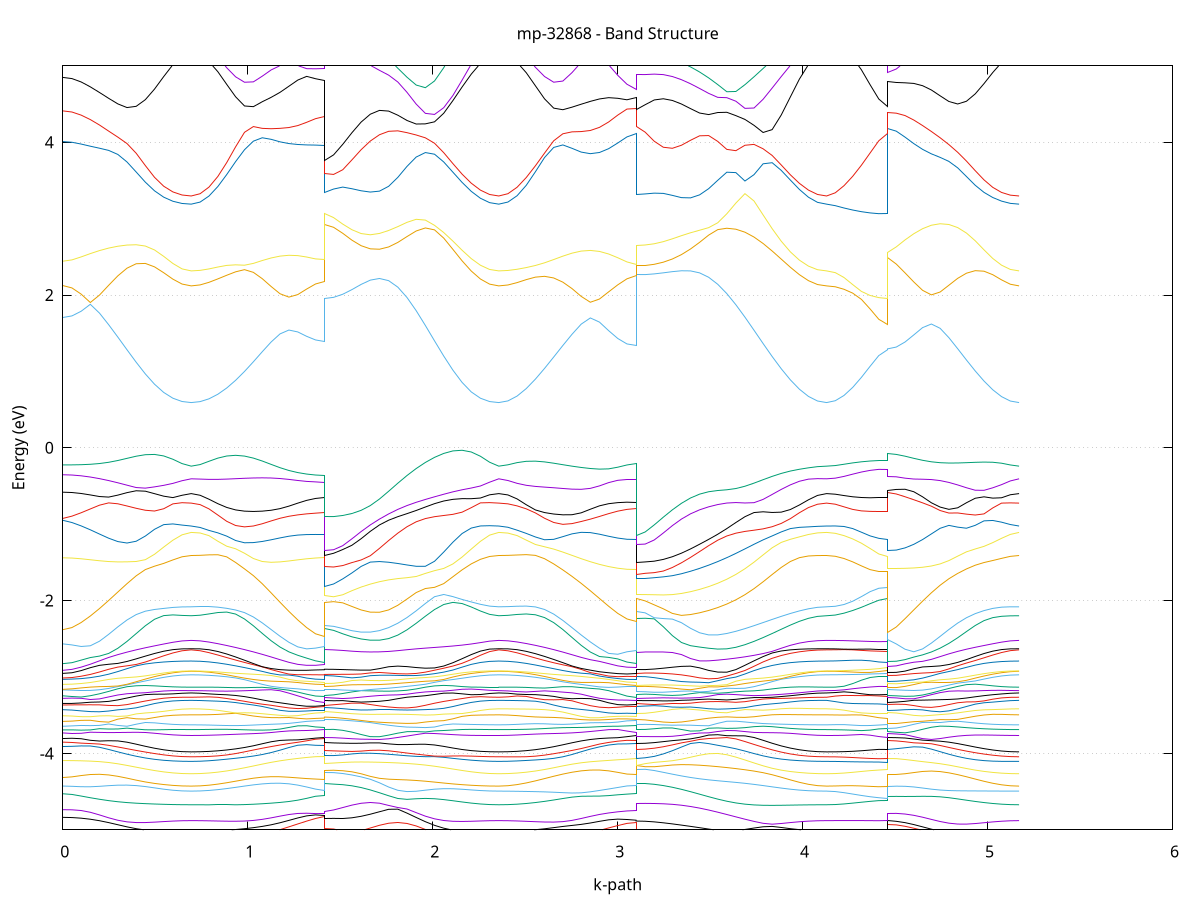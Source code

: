 set title 'mp-32868 - Band Structure'
set xlabel 'k-path'
set ylabel 'Energy (eV)'
set grid y
set yrange [-5:5]
set terminal png size 800,600
set output 'mp-32868_bands_gnuplot.png'
plot '-' using 1:2 with lines notitle, '-' using 1:2 with lines notitle, '-' using 1:2 with lines notitle, '-' using 1:2 with lines notitle, '-' using 1:2 with lines notitle, '-' using 1:2 with lines notitle, '-' using 1:2 with lines notitle, '-' using 1:2 with lines notitle, '-' using 1:2 with lines notitle, '-' using 1:2 with lines notitle, '-' using 1:2 with lines notitle, '-' using 1:2 with lines notitle, '-' using 1:2 with lines notitle, '-' using 1:2 with lines notitle, '-' using 1:2 with lines notitle, '-' using 1:2 with lines notitle, '-' using 1:2 with lines notitle, '-' using 1:2 with lines notitle, '-' using 1:2 with lines notitle, '-' using 1:2 with lines notitle, '-' using 1:2 with lines notitle, '-' using 1:2 with lines notitle, '-' using 1:2 with lines notitle, '-' using 1:2 with lines notitle, '-' using 1:2 with lines notitle, '-' using 1:2 with lines notitle, '-' using 1:2 with lines notitle, '-' using 1:2 with lines notitle, '-' using 1:2 with lines notitle, '-' using 1:2 with lines notitle, '-' using 1:2 with lines notitle, '-' using 1:2 with lines notitle, '-' using 1:2 with lines notitle, '-' using 1:2 with lines notitle, '-' using 1:2 with lines notitle, '-' using 1:2 with lines notitle, '-' using 1:2 with lines notitle, '-' using 1:2 with lines notitle, '-' using 1:2 with lines notitle, '-' using 1:2 with lines notitle, '-' using 1:2 with lines notitle, '-' using 1:2 with lines notitle, '-' using 1:2 with lines notitle, '-' using 1:2 with lines notitle, '-' using 1:2 with lines notitle, '-' using 1:2 with lines notitle, '-' using 1:2 with lines notitle, '-' using 1:2 with lines notitle, '-' using 1:2 with lines notitle, '-' using 1:2 with lines notitle, '-' using 1:2 with lines notitle, '-' using 1:2 with lines notitle, '-' using 1:2 with lines notitle, '-' using 1:2 with lines notitle, '-' using 1:2 with lines notitle, '-' using 1:2 with lines notitle, '-' using 1:2 with lines notitle, '-' using 1:2 with lines notitle, '-' using 1:2 with lines notitle, '-' using 1:2 with lines notitle, '-' using 1:2 with lines notitle, '-' using 1:2 with lines notitle, '-' using 1:2 with lines notitle, '-' using 1:2 with lines notitle, '-' using 1:2 with lines notitle, '-' using 1:2 with lines notitle, '-' using 1:2 with lines notitle, '-' using 1:2 with lines notitle, '-' using 1:2 with lines notitle, '-' using 1:2 with lines notitle, '-' using 1:2 with lines notitle, '-' using 1:2 with lines notitle, '-' using 1:2 with lines notitle, '-' using 1:2 with lines notitle, '-' using 1:2 with lines notitle, '-' using 1:2 with lines notitle, '-' using 1:2 with lines notitle, '-' using 1:2 with lines notitle, '-' using 1:2 with lines notitle, '-' using 1:2 with lines notitle
0.000000 -12.631757
0.049600 -12.639157
0.099199 -12.658257
0.148799 -12.684157
0.198399 -12.713957
0.247998 -12.745657
0.297598 -12.777757
0.347198 -12.809057
0.396798 -12.838457
0.446397 -12.865057
0.495997 -12.887957
0.545597 -12.906457
0.595196 -12.920057
0.644796 -12.928357
0.694396 -12.931157
0.694396 -12.931157
0.742404 -12.928857
0.790412 -12.921957
0.838420 -12.910757
0.886428 -12.895557
0.934436 -12.876757
0.982444 -12.854857
1.030452 -12.830757
1.078460 -12.805057
1.126468 -12.778857
1.174476 -12.753057
1.222484 -12.729057
1.270492 -12.707957
1.318500 -12.691457
1.366508 -12.680757
1.414515 -12.677057
1.414515 -12.565957
1.464137 -12.566257
1.513758 -12.567157
1.563379 -12.568957
1.613001 -12.572757
1.662622 -12.579757
1.712243 -12.592457
1.761864 -12.613057
1.811486 -12.641557
1.861107 -12.675857
1.910728 -12.713157
1.960349 -12.751257
2.009971 -12.788357
2.059592 -12.823057
2.109213 -12.854257
2.158835 -12.880957
2.208456 -12.902557
2.258077 -12.918357
2.307698 -12.927957
2.357320 -12.931157
2.357320 -12.931157
2.406815 -12.928557
2.456310 -12.920957
2.505805 -12.908457
2.555300 -12.891557
2.604795 -12.870757
2.654290 -12.846857
2.703785 -12.820557
2.753280 -12.793157
2.802775 -12.765857
2.852270 -12.740157
2.901765 -12.717557
2.951260 -12.699257
3.000755 -12.686157
3.050250 -12.678357
3.099745 -12.675757
3.099745 -12.567557
3.148791 -12.569357
3.197836 -12.575057
3.246882 -12.584257
3.295928 -12.597057
3.344974 -12.613057
3.394020 -12.631957
3.443066 -12.653657
3.492112 -12.677457
3.541158 -12.703057
3.590204 -12.729857
3.639250 -12.757157
3.688296 -12.784457
3.737341 -12.811057
3.786387 -12.836357
3.835433 -12.859657
3.884479 -12.880357
3.933525 -12.898057
3.982571 -12.912257
4.031617 -12.922657
4.080663 -12.929057
4.129709 -12.931157
4.129709 -12.931157
4.176760 -12.928857
4.223811 -12.921957
4.270862 -12.911057
4.317913 -12.897057
4.364964 -12.882057
4.412015 -12.869257
4.459066 -12.864057
4.459066 -12.629257
4.506499 -12.634557
4.553932 -12.649457
4.601365 -12.671257
4.648798 -12.697857
4.696231 -12.727257
4.743664 -12.757957
4.791098 -12.788557
4.838531 -12.818157
4.885964 -12.845657
4.933397 -12.870357
4.980830 -12.891457
5.028263 -12.908457
5.075697 -12.920957
5.123130 -12.928557
5.170563 -12.931157
e
0.000000 -12.557657
0.049600 -12.554957
0.099199 -12.549757
0.148799 -12.545257
0.198399 -12.542757
0.247998 -12.541857
0.297598 -12.542357
0.347198 -12.543457
0.396798 -12.544957
0.446397 -12.546457
0.495997 -12.547757
0.545597 -12.548757
0.595196 -12.549457
0.644796 -12.549757
0.694396 -12.549857
0.694396 -12.549857
0.742404 -12.549457
0.790412 -12.548257
0.838420 -12.546157
0.886428 -12.543357
0.934436 -12.539857
0.982444 -12.535857
1.030452 -12.531557
1.078460 -12.527157
1.126468 -12.522857
1.174476 -12.519157
1.222484 -12.516157
1.270492 -12.514057
1.318500 -12.512857
1.366508 -12.512357
1.414515 -12.512257
1.414515 -12.441257
1.464137 -12.442857
1.513758 -12.447657
1.563379 -12.456057
1.613001 -12.467857
1.662622 -12.482357
1.712243 -12.497257
1.761864 -12.509857
1.811486 -12.518757
1.861107 -12.524857
1.910728 -12.529257
1.960349 -12.532957
2.009971 -12.536157
2.059592 -12.539257
2.109213 -12.542057
2.158835 -12.544657
2.208456 -12.546857
2.258077 -12.548457
2.307698 -12.549557
2.357320 -12.549857
2.357320 -12.549857
2.406815 -12.550757
2.456310 -12.553057
2.505805 -12.556257
2.555300 -12.559357
2.604795 -12.561857
2.654290 -12.563257
2.703785 -12.563157
2.753280 -12.561357
2.802775 -12.557557
2.852270 -12.551657
2.901765 -12.543357
2.951260 -12.533457
3.000755 -12.523057
3.050250 -12.514757
3.099745 -12.511557
3.099745 -12.439957
3.148791 -12.440457
3.197836 -12.442057
3.246882 -12.444757
3.295928 -12.448657
3.344974 -12.453757
3.394020 -12.459857
3.443066 -12.466957
3.492112 -12.474857
3.541158 -12.483257
3.590204 -12.491857
3.639250 -12.500557
3.688296 -12.509057
3.737341 -12.517057
3.786387 -12.524457
3.835433 -12.531057
3.884479 -12.536757
3.933525 -12.541457
3.982571 -12.545157
4.031617 -12.547757
4.080663 -12.549357
4.129709 -12.549857
4.129709 -12.549857
4.176760 -12.560357
4.223811 -12.585357
4.270862 -12.616257
4.317913 -12.647957
4.364964 -12.676657
4.412015 -12.697857
4.459066 -12.705957
4.459066 -12.559557
4.506499 -12.559257
4.553932 -12.558957
4.601365 -12.558757
4.648798 -12.558957
4.696231 -12.559257
4.743664 -12.559457
4.791098 -12.559557
4.838531 -12.559157
4.885964 -12.558357
4.933397 -12.556957
4.980830 -12.555257
5.028263 -12.553357
5.075697 -12.551557
5.123130 -12.550357
5.170563 -12.549857
e
0.000000 -12.423857
0.049600 -12.422857
0.099199 -12.420257
0.148799 -12.416757
0.198399 -12.413457
0.247998 -12.411057
0.297598 -12.410157
0.347198 -12.410757
0.396798 -12.412857
0.446397 -12.415957
0.495997 -12.419657
0.545597 -12.423357
0.595196 -12.426457
0.644796 -12.428557
0.694396 -12.429257
0.694396 -12.429257
0.742404 -12.428457
0.790412 -12.426357
0.838420 -12.422957
0.886428 -12.418657
0.934436 -12.413857
0.982444 -12.409057
1.030452 -12.404457
1.078460 -12.400557
1.126468 -12.397657
1.174476 -12.395857
1.222484 -12.394957
1.270492 -12.394957
1.318500 -12.395457
1.366508 -12.395957
1.414515 -12.396157
1.414515 -12.307557
1.464137 -12.309857
1.513758 -12.316357
1.563379 -12.326057
1.613001 -12.337657
1.662622 -12.349657
1.712243 -12.360957
1.761864 -12.371157
1.811486 -12.380257
1.861107 -12.388357
1.910728 -12.395657
1.960349 -12.402257
2.009971 -12.408157
2.059592 -12.413457
2.109213 -12.418157
2.158835 -12.422057
2.208456 -12.425157
2.258077 -12.427357
2.307698 -12.428757
2.357320 -12.429257
2.357320 -12.429257
2.406815 -12.427457
2.456310 -12.422457
2.505805 -12.415157
2.555300 -12.406557
2.604795 -12.397757
2.654290 -12.389557
2.703785 -12.382857
2.753280 -12.378057
2.802775 -12.375857
2.852270 -12.376257
2.901765 -12.379257
2.951260 -12.384457
3.000755 -12.390757
3.050250 -12.396057
3.099745 -12.398257
3.099745 -12.307357
3.148791 -12.308057
3.197836 -12.310257
3.246882 -12.313857
3.295928 -12.318557
3.344974 -12.324357
3.394020 -12.330857
3.443066 -12.337957
3.492112 -12.345557
3.541158 -12.353557
3.590204 -12.361857
3.639250 -12.370357
3.688296 -12.378957
3.737341 -12.387457
3.786387 -12.395757
3.835433 -12.403557
3.884479 -12.410757
3.933525 -12.417057
3.982571 -12.422157
4.031617 -12.426057
4.080663 -12.428457
4.129709 -12.429257
4.129709 -12.429257
4.176760 -12.421057
4.223811 -12.402857
4.270862 -12.382657
4.317913 -12.364757
4.364964 -12.350957
4.412015 -12.342357
4.459066 -12.339457
4.459066 -12.424457
4.506499 -12.422657
4.553932 -12.418057
4.601365 -12.412157
4.648798 -12.406557
4.696231 -12.402257
4.743664 -12.399957
4.791098 -12.399757
4.838531 -12.401657
4.885964 -12.405157
4.933397 -12.409957
4.980830 -12.415357
5.028263 -12.420657
5.075697 -12.425157
5.123130 -12.428157
5.170563 -12.429257
e
0.000000 -5.544957
0.049600 -5.552457
0.099199 -5.571457
0.148799 -5.595357
0.198399 -5.618957
0.247998 -5.639057
0.297598 -5.654157
0.347198 -5.663557
0.396798 -5.667557
0.446397 -5.667157
0.495997 -5.663857
0.545597 -5.659857
0.595196 -5.656657
0.644796 -5.655157
0.694396 -5.654757
0.694396 -5.654757
0.742404 -5.654157
0.790412 -5.652557
0.838420 -5.650157
0.886428 -5.647357
0.934436 -5.644157
0.982444 -5.640957
1.030452 -5.637757
1.078460 -5.634657
1.126468 -5.631657
1.174476 -5.628857
1.222484 -5.626357
1.270492 -5.624157
1.318500 -5.622457
1.366508 -5.621357
1.414515 -5.621057
1.414515 -5.838057
1.464137 -5.834257
1.513758 -5.822957
1.563379 -5.804557
1.613001 -5.779657
1.662622 -5.749357
1.712243 -5.715357
1.761864 -5.681157
1.811486 -5.653357
1.861107 -5.641657
1.910728 -5.647257
1.960349 -5.659757
2.009971 -5.671157
2.059592 -5.678157
2.109213 -5.679857
2.158835 -5.676757
2.208456 -5.670457
2.258077 -5.662957
2.307698 -5.656957
2.357320 -5.654757
2.357320 -5.654757
2.406815 -5.654957
2.456310 -5.655557
2.505805 -5.655957
2.555300 -5.655757
2.604795 -5.654757
2.654290 -5.653057
2.703785 -5.650857
2.753280 -5.648357
2.802775 -5.645757
2.852270 -5.643257
2.901765 -5.640957
2.951260 -5.639057
3.000755 -5.637557
3.050250 -5.636557
3.099745 -5.636257
3.099745 -5.638357
3.148791 -5.637357
3.197836 -5.634557
3.246882 -5.629657
3.295928 -5.622857
3.344974 -5.614157
3.394020 -5.604357
3.443066 -5.594057
3.492112 -5.584157
3.541158 -5.575357
3.590204 -5.568357
3.639250 -5.564057
3.688296 -5.563257
3.737341 -5.567057
3.786387 -5.576257
3.835433 -5.589957
3.884479 -5.605957
3.933525 -5.621757
3.982571 -5.635557
4.031617 -5.645957
4.080663 -5.652457
4.129709 -5.654757
4.129709 -5.654757
4.176760 -5.656057
4.223811 -5.659557
4.270862 -5.664057
4.317913 -5.668357
4.364964 -5.671657
4.412015 -5.673757
4.459066 -5.674457
4.459066 -5.609457
4.506499 -5.613657
4.553932 -5.624157
4.601365 -5.637157
4.648798 -5.649557
4.696231 -5.659357
4.743664 -5.665757
4.791098 -5.668557
4.838531 -5.668157
4.885964 -5.665357
4.933397 -5.661257
4.980830 -5.657257
5.028263 -5.654757
5.075697 -5.654057
5.123130 -5.654457
5.170563 -5.654757
e
0.000000 -5.410857
0.049600 -5.409057
0.099199 -5.403857
0.148799 -5.396357
0.198399 -5.388557
0.247998 -5.383357
0.297598 -5.384257
0.347198 -5.394057
0.396798 -5.411857
0.446397 -5.433257
0.495997 -5.452957
0.545597 -5.466657
0.595196 -5.472557
0.644796 -5.472157
0.694396 -5.470857
0.694396 -5.470857
0.742404 -5.467757
0.790412 -5.458557
0.838420 -5.443657
0.886428 -5.424157
0.934436 -5.401757
0.982444 -5.379457
1.030452 -5.361457
1.078460 -5.350557
1.126468 -5.345757
1.174476 -5.344857
1.222484 -5.346057
1.270492 -5.348057
1.318500 -5.349957
1.366508 -5.351257
1.414515 -5.351757
1.414515 -5.223357
1.464137 -5.232957
1.513758 -5.254557
1.563379 -5.282757
1.613001 -5.317557
1.662622 -5.357957
1.712243 -5.400357
1.761864 -5.438357
1.811486 -5.463257
1.861107 -5.464257
1.910728 -5.440857
1.960349 -5.405057
2.009971 -5.369857
2.059592 -5.356357
2.109213 -5.379557
2.158835 -5.410757
2.208456 -5.437857
2.258077 -5.457157
2.307698 -5.467657
2.357320 -5.470857
2.357320 -5.470857
2.406815 -5.466057
2.456310 -5.452457
2.505805 -5.431557
2.555300 -5.405457
2.604795 -5.376657
2.654290 -5.348357
2.703785 -5.326257
2.753280 -5.314957
2.802775 -5.311457
2.852270 -5.310357
2.901765 -5.309357
2.951260 -5.307657
3.000755 -5.305557
3.050250 -5.303657
3.099745 -5.302857
3.099745 -5.439757
3.148791 -5.435557
3.197836 -5.423557
3.246882 -5.404957
3.295928 -5.381957
3.344974 -5.357257
3.394020 -5.335657
3.443066 -5.324957
3.492112 -5.331457
3.541158 -5.350057
3.590204 -5.374057
3.639250 -5.399757
3.688296 -5.424457
3.737341 -5.445557
3.786387 -5.460957
3.835433 -5.470157
3.884479 -5.474457
3.933525 -5.475557
3.982571 -5.474657
4.031617 -5.473057
4.080663 -5.471457
4.129709 -5.470857
4.129709 -5.470857
4.176760 -5.466857
4.223811 -5.455857
4.270862 -5.440657
4.317913 -5.424657
4.364964 -5.411457
4.412015 -5.403157
4.459066 -5.400357
4.459066 -5.407957
4.506499 -5.402357
4.553932 -5.388257
4.601365 -5.372057
4.648798 -5.360257
4.696231 -5.357557
4.743664 -5.364757
4.791098 -5.380357
4.838531 -5.401457
4.885964 -5.424557
4.933397 -5.446057
4.980830 -5.462757
5.028263 -5.472257
5.075697 -5.474657
5.123130 -5.472557
5.170563 -5.470857
e
0.000000 -5.308957
0.049600 -5.301557
0.099199 -5.283257
0.148799 -5.261557
0.198399 -5.243357
0.247998 -5.234357
0.297598 -5.236457
0.347198 -5.245757
0.396798 -5.258957
0.446397 -5.276857
0.495997 -5.299657
0.545597 -5.325457
0.595196 -5.350557
0.644796 -5.370057
0.694396 -5.377757
0.694396 -5.377757
0.742404 -5.375457
0.790412 -5.368957
0.838420 -5.358557
0.886428 -5.345357
0.934436 -5.330057
0.982444 -5.312557
1.030452 -5.291957
1.078460 -5.268057
1.126468 -5.243957
1.174476 -5.223257
1.222484 -5.208257
1.270492 -5.198757
1.318500 -5.193557
1.366508 -5.191157
1.414515 -5.190457
1.414515 -5.149457
1.464137 -5.138557
1.513758 -5.116157
1.563379 -5.103357
1.613001 -5.121257
1.662622 -5.147157
1.712243 -5.169057
1.761864 -5.186657
1.811486 -5.202157
1.861107 -5.217957
1.910728 -5.236557
1.960349 -5.259957
2.009971 -5.286457
2.059592 -5.300957
2.109213 -5.293057
2.158835 -5.296757
2.208456 -5.319557
2.258077 -5.347757
2.307698 -5.369557
2.357320 -5.377757
2.357320 -5.377757
2.406815 -5.374857
2.456310 -5.366357
2.505805 -5.352757
2.555300 -5.335257
2.604795 -5.316357
2.654290 -5.298557
2.703785 -5.281057
2.753280 -5.259657
2.802775 -5.237257
2.852270 -5.218957
2.901765 -5.207157
2.951260 -5.201957
3.000755 -5.201157
3.050250 -5.202057
3.099745 -5.202657
3.099745 -5.205257
3.148791 -5.206357
3.197836 -5.209657
3.246882 -5.215257
3.295928 -5.223357
3.344974 -5.233357
3.394020 -5.243157
3.443066 -5.247557
3.492112 -5.242957
3.541158 -5.235957
3.590204 -5.233857
3.639250 -5.238557
3.688296 -5.249857
3.737341 -5.266057
3.786387 -5.285357
3.835433 -5.305457
3.884479 -5.324757
3.933525 -5.342157
3.982571 -5.356757
4.031617 -5.367957
4.080663 -5.375257
4.129709 -5.377757
4.129709 -5.377757
4.176760 -5.376357
4.223811 -5.372157
4.270862 -5.364857
4.317913 -5.353757
4.364964 -5.338557
4.412015 -5.320257
4.459066 -5.306957
4.459066 -5.240057
4.506499 -5.239657
4.553932 -5.238057
4.601365 -5.234357
4.648798 -5.227857
4.696231 -5.219857
4.743664 -5.215357
4.791098 -5.219657
4.838531 -5.233957
4.885964 -5.255357
4.933397 -5.280457
4.980830 -5.306657
5.028263 -5.332157
5.075697 -5.354657
5.123130 -5.371357
5.170563 -5.377757
e
0.000000 -5.008157
0.049600 -5.015657
0.099199 -5.035457
0.148799 -5.062057
0.198399 -5.089157
0.247998 -5.111257
0.297598 -5.126157
0.347198 -5.137657
0.396798 -5.149857
0.446397 -5.162857
0.495997 -5.175057
0.545597 -5.185657
0.595196 -5.193957
0.644796 -5.199157
0.694396 -5.200957
0.694396 -5.200957
0.742404 -5.199057
0.790412 -5.193357
0.838420 -5.183657
0.886428 -5.169957
0.934436 -5.151757
0.982444 -5.128757
1.030452 -5.100957
1.078460 -5.069057
1.126468 -5.034557
1.174476 -4.998657
1.222484 -4.961657
1.270492 -4.923857
1.318500 -4.886557
1.366508 -4.852057
1.414515 -4.827957
1.414515 -4.979557
1.464137 -4.989957
1.513758 -5.015357
1.563379 -5.032157
1.613001 -5.012457
1.662622 -4.976857
1.712243 -4.941157
1.761864 -4.914257
1.811486 -4.904657
1.861107 -4.917457
1.910728 -4.949957
1.960349 -4.995457
2.009971 -5.047957
2.059592 -5.101257
2.109213 -5.147357
2.158835 -5.177057
2.208456 -5.190057
2.258077 -5.196057
2.307698 -5.199657
2.357320 -5.200957
2.357320 -5.200957
2.406815 -5.200857
2.456310 -5.200457
2.505805 -5.199357
2.555300 -5.196557
2.604795 -5.189257
2.654290 -5.173857
2.703785 -5.148257
2.753280 -5.114957
2.802775 -5.078457
2.852270 -5.042457
2.901765 -5.008357
2.951260 -4.975757
3.000755 -4.944657
3.050250 -4.916357
3.099745 -4.899957
3.099745 -5.047657
3.148791 -5.048957
3.197836 -5.052557
3.246882 -5.058057
3.295928 -5.064957
3.344974 -5.071957
3.394020 -5.077657
3.443066 -5.080357
3.492112 -5.078657
3.541158 -5.072757
3.590204 -5.068457
3.639250 -5.075057
3.688296 -5.089557
3.737341 -5.105757
3.786387 -5.122057
3.835433 -5.138357
3.884479 -5.154257
3.933525 -5.169157
3.982571 -5.182157
4.031617 -5.192357
4.080663 -5.198757
4.129709 -5.200957
4.129709 -5.200957
4.176760 -5.203057
4.223811 -5.209457
4.270862 -5.220057
4.317913 -5.234757
4.364964 -5.252557
4.412015 -5.272057
4.459066 -5.285657
4.459066 -4.928857
4.506499 -4.935857
4.553932 -4.954357
4.601365 -4.979657
4.648798 -5.006957
4.696231 -5.032357
4.743664 -5.053957
4.791098 -5.074657
4.838531 -5.097657
4.885964 -5.121457
4.933397 -5.143957
4.980830 -5.163657
5.028263 -5.179657
5.075697 -5.191457
5.123130 -5.198557
5.170563 -5.200957
e
0.000000 -4.837457
0.049600 -4.840057
0.099199 -4.848057
0.148799 -4.861857
0.198399 -4.881357
0.247998 -4.906057
0.297598 -4.933957
0.347198 -4.961757
0.396798 -4.985757
0.446397 -5.002857
0.495997 -5.012457
0.545597 -5.016057
0.595196 -5.016257
0.644796 -5.015357
0.694396 -5.014957
0.694396 -5.014957
0.742404 -5.014457
0.790412 -5.012857
0.838420 -5.009657
0.886428 -5.004357
0.934436 -4.996457
0.982444 -4.985857
1.030452 -4.972457
1.078460 -4.955857
1.126468 -4.934857
1.174476 -4.908157
1.222484 -4.877157
1.270492 -4.845257
1.318500 -4.817957
1.366508 -4.805057
1.414515 -4.816357
1.414515 -4.846057
1.464137 -4.850857
1.513758 -4.852557
1.563379 -4.843157
1.613001 -4.823657
1.662622 -4.796257
1.712243 -4.763957
1.761864 -4.731957
1.811486 -4.730257
1.861107 -4.782057
1.910728 -4.838757
1.960349 -4.894157
2.009971 -4.941957
2.059592 -4.979057
2.109213 -5.004957
2.158835 -5.019357
2.208456 -5.023157
2.258077 -5.020557
2.307698 -5.016657
2.357320 -5.014957
2.357320 -5.014957
2.406815 -5.014257
2.456310 -5.011957
2.505805 -5.007057
2.555300 -4.998857
2.604795 -4.986957
2.654290 -4.971957
2.703785 -4.956557
2.753280 -4.943157
2.802775 -4.929457
2.852270 -4.911357
2.901765 -4.889457
2.951260 -4.869657
3.000755 -4.860457
3.050250 -4.865457
3.099745 -4.874657
3.099745 -4.885557
3.148791 -4.888457
3.197836 -4.896557
3.246882 -4.908657
3.295928 -4.923057
3.344974 -4.938857
3.394020 -4.955457
3.443066 -4.972757
3.492112 -4.990657
3.541158 -5.007257
3.590204 -5.017057
3.639250 -5.011457
3.688296 -4.995557
3.737341 -4.977257
3.786387 -4.960757
3.835433 -4.955957
3.884479 -4.969857
3.933525 -4.985457
3.982571 -4.998257
4.031617 -5.007557
4.080663 -5.013057
4.129709 -5.014957
4.129709 -5.014957
4.176760 -5.019057
4.223811 -5.029557
4.270862 -5.043057
4.317913 -5.056157
4.364964 -5.066757
4.412015 -5.073657
4.459066 -5.075957
4.459066 -4.883157
4.506499 -4.889257
4.553932 -4.906557
4.601365 -4.931957
4.648798 -4.961757
4.696231 -4.991857
4.743664 -5.017657
4.791098 -5.032957
4.838531 -5.036557
4.885964 -5.034557
4.933397 -5.030757
4.980830 -5.026357
5.028263 -5.021957
5.075697 -5.018257
5.123130 -5.015857
5.170563 -5.014957
e
0.000000 -4.737057
0.049600 -4.738657
0.099199 -4.747957
0.148799 -4.770957
0.198399 -4.805557
0.247998 -4.843257
0.297598 -4.875357
0.347198 -4.896457
0.396798 -4.905557
0.446397 -4.905357
0.495997 -4.899957
0.545597 -4.892757
0.595196 -4.886157
0.644796 -4.881757
0.694396 -4.880257
0.694396 -4.880257
0.742404 -4.880957
0.790412 -4.882857
0.838420 -4.885357
0.886428 -4.887657
0.934436 -4.888257
0.982444 -4.885657
1.030452 -4.877857
1.078460 -4.863757
1.126468 -4.844057
1.174476 -4.821357
1.222484 -4.800257
1.270492 -4.786257
1.318500 -4.783557
1.366508 -4.787657
1.414515 -4.785457
1.414515 -4.756457
1.464137 -4.740757
1.513758 -4.709057
1.563379 -4.677157
1.613001 -4.653057
1.662622 -4.642857
1.712243 -4.651957
1.761864 -4.681357
1.811486 -4.708457
1.861107 -4.728257
1.910728 -4.775557
1.960349 -4.821757
2.009971 -4.856657
2.059592 -4.878557
2.109213 -4.888857
2.158835 -4.891057
2.208456 -4.888657
2.258077 -4.884757
2.307698 -4.881457
2.357320 -4.880257
2.357320 -4.880257
2.406815 -4.881457
2.456310 -4.884557
2.505805 -4.889157
2.555300 -4.894257
2.604795 -4.898357
2.654290 -4.899357
2.703785 -4.893457
2.753280 -4.877157
2.802775 -4.852357
2.852270 -4.824657
2.901765 -4.799357
2.951260 -4.779857
3.000755 -4.764857
3.050250 -4.753557
3.099745 -4.749057
3.099745 -4.654357
3.148791 -4.654657
3.197836 -4.656057
3.246882 -4.659757
3.295928 -4.666857
3.344974 -4.678557
3.394020 -4.695157
3.443066 -4.716257
3.492112 -4.741457
3.541158 -4.769657
3.590204 -4.799957
3.639250 -4.830957
3.688296 -4.861557
3.737341 -4.890357
3.786387 -4.915257
3.835433 -4.926757
3.884479 -4.917857
3.933525 -4.905657
3.982571 -4.894957
4.031617 -4.886957
4.080663 -4.881957
4.129709 -4.880257
4.129709 -4.880257
4.176760 -4.879857
4.223811 -4.879157
4.270862 -4.879057
4.317913 -4.879657
4.364964 -4.880557
4.412015 -4.881257
4.459066 -4.881457
4.459066 -4.783057
4.506499 -4.785357
4.553932 -4.793857
4.601365 -4.810757
4.648798 -4.835357
4.696231 -4.864057
4.743664 -4.891857
4.791098 -4.913557
4.838531 -4.925157
4.885964 -4.925757
4.933397 -4.918557
4.980830 -4.907857
5.028263 -4.897057
5.075697 -4.888057
5.123130 -4.882257
5.170563 -4.880257
e
0.000000 -4.528557
0.049600 -4.537657
0.099199 -4.558357
0.148799 -4.580457
0.198399 -4.600657
0.247998 -4.618457
0.297598 -4.632957
0.347198 -4.643957
0.396798 -4.651957
0.446397 -4.657957
0.495997 -4.662757
0.545597 -4.666657
0.595196 -4.669757
0.644796 -4.671757
0.694396 -4.672457
0.694396 -4.672457
0.742404 -4.672757
0.790412 -4.673457
0.838420 -4.674157
0.886428 -4.674157
0.934436 -4.673057
0.982444 -4.670257
1.030452 -4.665657
1.078460 -4.659357
1.126468 -4.651557
1.174476 -4.642157
1.222484 -4.629857
1.270492 -4.612457
1.318500 -4.588657
1.366508 -4.561357
1.414515 -4.545057
1.414515 -4.400057
1.464137 -4.402257
1.513758 -4.409757
1.563379 -4.424257
1.613001 -4.447157
1.662622 -4.478257
1.712243 -4.515257
1.761864 -4.554557
1.811486 -4.590257
1.861107 -4.601857
1.910728 -4.593957
1.960349 -4.589457
2.009971 -4.593757
2.059592 -4.604857
2.109213 -4.619857
2.158835 -4.635857
2.208456 -4.650657
2.258077 -4.662357
2.307698 -4.669857
2.357320 -4.672457
2.357320 -4.672457
2.406815 -4.670657
2.456310 -4.665057
2.505805 -4.656057
2.555300 -4.643557
2.604795 -4.628157
2.654290 -4.610157
2.703785 -4.590757
2.753280 -4.572657
2.802775 -4.561457
2.852270 -4.559857
2.901765 -4.558957
2.951260 -4.552657
3.000755 -4.542057
3.050250 -4.533257
3.099745 -4.530157
3.099745 -4.391057
3.148791 -4.394457
3.197836 -4.404657
3.246882 -4.421257
3.295928 -4.443457
3.344974 -4.470457
3.394020 -4.501157
3.443066 -4.533957
3.492112 -4.567157
3.541158 -4.598557
3.590204 -4.626257
3.639250 -4.648557
3.688296 -4.664657
3.737341 -4.674657
3.786387 -4.679457
3.835433 -4.680457
3.884479 -4.679357
3.933525 -4.677357
3.982571 -4.675357
4.031617 -4.673857
4.080663 -4.672857
4.129709 -4.672457
4.129709 -4.672457
4.176760 -4.669657
4.223811 -4.661857
4.270862 -4.651157
4.317913 -4.639357
4.364964 -4.628057
4.412015 -4.618357
4.459066 -4.613657
4.459066 -4.561957
4.506499 -4.562957
4.553932 -4.564057
4.601365 -4.563457
4.648798 -4.561957
4.696231 -4.562657
4.743664 -4.568457
4.791098 -4.580157
4.838531 -4.595857
4.885964 -4.612757
4.933397 -4.629157
4.980830 -4.643657
5.028263 -4.655757
5.075697 -4.664857
5.123130 -4.670557
5.170563 -4.672457
e
0.000000 -4.427557
0.049600 -4.430957
0.099199 -4.436357
0.148799 -4.437057
0.198399 -4.431157
0.247998 -4.422557
0.297598 -4.416157
0.347198 -4.415457
0.396798 -4.421557
0.446397 -4.434257
0.495997 -4.451357
0.545597 -4.468657
0.595196 -4.482457
0.644796 -4.491057
0.694396 -4.493857
0.694396 -4.493857
0.742404 -4.491657
0.790412 -4.485057
0.838420 -4.474557
0.886428 -4.460657
0.934436 -4.444657
0.982444 -4.427857
1.030452 -4.412157
1.078460 -4.399457
1.126468 -4.391557
1.174476 -4.390557
1.222484 -4.398157
1.270492 -4.415157
1.318500 -4.439757
1.366508 -4.467457
1.414515 -4.483657
1.414515 -4.247757
1.464137 -4.251757
1.513758 -4.263557
1.563379 -4.282657
1.613001 -4.307557
1.662622 -4.338857
1.712243 -4.385157
1.761864 -4.440457
1.811486 -4.483257
1.861107 -4.500157
1.910728 -4.495657
1.960349 -4.481557
2.009971 -4.468557
2.059592 -4.461957
2.109213 -4.462857
2.158835 -4.469457
2.208456 -4.478357
2.258077 -4.486457
2.307698 -4.491957
2.357320 -4.493857
2.357320 -4.493857
2.406815 -4.494657
2.456310 -4.496357
2.505805 -4.498357
2.555300 -4.500757
2.604795 -4.503957
2.654290 -4.508457
2.703785 -4.514057
2.753280 -4.518757
2.802775 -4.516357
2.852270 -4.503157
2.901765 -4.485257
2.951260 -4.466257
3.000755 -4.446257
3.050250 -4.426357
3.099745 -4.416457
3.099745 -4.204657
3.148791 -4.208057
3.197836 -4.224357
3.246882 -4.247857
3.295928 -4.272057
3.344974 -4.294957
3.394020 -4.315257
3.443066 -4.332357
3.492112 -4.346457
3.541158 -4.358257
3.590204 -4.368957
3.639250 -4.379757
3.688296 -4.391757
3.737341 -4.405657
3.786387 -4.421257
3.835433 -4.437857
3.884479 -4.454057
3.933525 -4.468757
3.982571 -4.480457
4.031617 -4.488457
4.080663 -4.492657
4.129709 -4.493857
4.129709 -4.493857
4.176760 -4.499757
4.223811 -4.514157
4.270862 -4.532257
4.317913 -4.550657
4.364964 -4.567357
4.412015 -4.580457
4.459066 -4.586357
4.459066 -4.429857
4.506499 -4.429157
4.553932 -4.430857
4.601365 -4.439357
4.648798 -4.453357
4.696231 -4.468257
4.743664 -4.479857
4.791098 -4.486457
4.838531 -4.489457
4.885964 -4.490657
4.933397 -4.491457
4.980830 -4.492157
5.028263 -4.492857
5.075697 -4.493457
5.123130 -4.493757
5.170563 -4.493857
e
0.000000 -4.315957
0.049600 -4.307357
0.099199 -4.290257
0.148799 -4.276757
0.198399 -4.273657
0.247998 -4.282157
0.297598 -4.300057
0.347198 -4.324157
0.396798 -4.350157
0.446397 -4.373957
0.495997 -4.393057
0.545597 -4.407857
0.595196 -4.418857
0.644796 -4.425957
0.694396 -4.428357
0.694396 -4.428357
0.742404 -4.425257
0.790412 -4.416357
0.838420 -4.402257
0.886428 -4.384357
0.934436 -4.363957
0.982444 -4.343357
1.030452 -4.324857
1.078460 -4.311357
1.126468 -4.304857
1.174476 -4.305757
1.222484 -4.312157
1.270492 -4.320857
1.318500 -4.329557
1.366508 -4.335957
1.414515 -4.338457
1.414515 -4.218557
1.464137 -4.220557
1.513758 -4.227057
1.563379 -4.241057
1.613001 -4.266557
1.662622 -4.300757
1.712243 -4.326457
1.761864 -4.337757
1.811486 -4.342757
1.861107 -4.347557
1.910728 -4.354557
1.960349 -4.364157
2.009971 -4.375757
2.059592 -4.388057
2.109213 -4.399657
2.158835 -4.409457
2.208456 -4.417257
2.258077 -4.423257
2.307698 -4.427057
2.357320 -4.428357
2.357320 -4.428357
2.406815 -4.423157
2.456310 -4.408657
2.505805 -4.386957
2.555300 -4.359957
2.604795 -4.329957
2.654290 -4.299457
2.703785 -4.271057
2.753280 -4.246857
2.802775 -4.228757
2.852270 -4.218457
2.901765 -4.217957
2.951260 -4.228557
3.000755 -4.248357
3.050250 -4.270657
3.099745 -4.281557
3.099745 -4.158857
3.148791 -4.174257
3.197836 -4.174757
3.246882 -4.163857
3.295928 -4.152157
3.344974 -4.146957
3.394020 -4.148757
3.443066 -4.154657
3.492112 -4.163157
3.541158 -4.173657
3.590204 -4.185657
3.639250 -4.199057
3.688296 -4.214157
3.737341 -4.231557
3.786387 -4.252557
3.835433 -4.279457
3.884479 -4.311957
3.933525 -4.346557
3.982571 -4.378657
4.031617 -4.404857
4.080663 -4.422157
4.129709 -4.428357
4.129709 -4.428357
4.176760 -4.426457
4.223811 -4.423557
4.270862 -4.423157
4.317913 -4.426257
4.364964 -4.431657
4.412015 -4.436657
4.459066 -4.438557
4.459066 -4.278657
4.506499 -4.275957
4.553932 -4.266457
4.601365 -4.251057
4.648798 -4.236557
4.696231 -4.231257
4.743664 -4.238057
4.791098 -4.254657
4.838531 -4.278057
4.885964 -4.305857
4.933397 -4.335857
4.980830 -4.365257
5.028263 -4.391157
5.075697 -4.411257
5.123130 -4.423957
5.170563 -4.428357
e
0.000000 -4.093857
0.049600 -4.094657
0.099199 -4.097057
0.148799 -4.101057
0.198399 -4.107957
0.247998 -4.119357
0.297598 -4.136157
0.347198 -4.157357
0.396798 -4.180557
0.446397 -4.203657
0.495997 -4.224657
0.545597 -4.242257
0.595196 -4.255457
0.644796 -4.263557
0.694396 -4.266357
0.694396 -4.266357
0.742404 -4.263957
0.790412 -4.256957
0.838420 -4.245457
0.886428 -4.229857
0.934436 -4.210757
0.982444 -4.188857
1.030452 -4.164957
1.078460 -4.140457
1.126468 -4.117357
1.174476 -4.097257
1.222484 -4.080357
1.270492 -4.065957
1.318500 -4.053257
1.366508 -4.043257
1.414515 -4.039157
1.414515 -4.129357
1.464137 -4.126057
1.513758 -4.119157
1.563379 -4.113857
1.613001 -4.112557
1.662622 -4.113757
1.712243 -4.116257
1.761864 -4.119957
1.811486 -4.125057
1.861107 -4.131857
1.910728 -4.140957
1.960349 -4.152957
2.009971 -4.168057
2.059592 -4.185657
2.109213 -4.204757
2.158835 -4.223657
2.208456 -4.240857
2.258077 -4.254457
2.307698 -4.263257
2.357320 -4.266357
2.357320 -4.266357
2.406815 -4.264057
2.456310 -4.257457
2.505805 -4.246357
2.555300 -4.230857
2.604795 -4.211257
2.654290 -4.188157
2.703785 -4.163757
2.753280 -4.141357
2.802775 -4.123057
2.852270 -4.109657
2.901765 -4.100157
2.951260 -4.091957
3.000755 -4.083657
3.050250 -4.076357
3.099745 -4.073357
3.099745 -4.153557
3.148791 -4.134157
3.197836 -4.117657
3.246882 -4.107457
3.295928 -4.095957
3.344974 -4.076357
3.394020 -4.050257
3.443066 -4.023957
3.492112 -4.004657
3.541158 -4.000857
3.590204 -4.017557
3.639250 -4.048857
3.688296 -4.086157
3.737341 -4.125057
3.786387 -4.162557
3.835433 -4.194857
3.884479 -4.219557
3.933525 -4.237357
3.982571 -4.250257
4.031617 -4.259257
4.080663 -4.264557
4.129709 -4.266357
4.129709 -4.266357
4.176760 -4.263957
4.223811 -4.257457
4.270862 -4.247857
4.317913 -4.236657
4.364964 -4.225957
4.412015 -4.218057
4.459066 -4.215157
4.459066 -4.064157
4.506499 -4.068657
4.553932 -4.079957
4.601365 -4.093957
4.648798 -4.107857
4.696231 -4.120857
4.743664 -4.135157
4.791098 -4.153457
4.838531 -4.175357
4.885964 -4.198057
4.933397 -4.218757
4.980830 -4.235857
5.028263 -4.249157
5.075697 -4.258757
5.123130 -4.264457
5.170563 -4.266357
e
0.000000 -3.910057
0.049600 -3.907557
0.099199 -3.902357
0.148799 -3.903157
0.198399 -3.920157
0.247998 -3.948457
0.297598 -3.979957
0.347198 -4.010257
0.396798 -4.037357
0.446397 -4.060057
0.495997 -4.077757
0.545597 -4.090357
0.595196 -4.098657
0.644796 -4.103157
0.694396 -4.104657
0.694396 -4.104657
0.742404 -4.102557
0.790412 -4.096357
0.838420 -4.087057
0.886428 -4.075957
0.934436 -4.063857
0.982444 -4.050557
1.030452 -4.034757
1.078460 -4.014957
1.126468 -3.989357
1.174476 -3.958057
1.222484 -3.923357
1.270492 -3.893357
1.318500 -3.885657
1.366508 -3.894057
1.414515 -3.898957
1.414515 -4.031057
1.464137 -4.028657
1.513758 -4.020557
1.563379 -4.007157
1.613001 -3.997557
1.662622 -3.998057
1.712243 -4.003357
1.761864 -4.011457
1.811486 -4.021257
1.861107 -4.031257
1.910728 -4.039157
1.960349 -4.043057
2.009971 -4.042857
2.059592 -4.051357
2.109213 -4.064957
2.158835 -4.077857
2.208456 -4.088857
2.258077 -4.097357
2.307698 -4.102757
2.357320 -4.104657
2.357320 -4.104657
2.406815 -4.103157
2.456310 -4.098857
2.505805 -4.092757
2.555300 -4.085957
2.604795 -4.077657
2.654290 -4.065057
2.703785 -4.044657
2.753280 -4.014757
2.802775 -3.978457
2.852270 -3.943657
2.901765 -3.914757
2.951260 -3.890657
3.000755 -3.877057
3.050250 -3.875457
3.099745 -3.876457
3.099745 -4.062857
3.148791 -4.057557
3.197836 -4.039357
3.246882 -4.007157
3.295928 -3.965057
3.344974 -3.917057
3.394020 -3.870657
3.443066 -3.856857
3.492112 -3.871957
3.541158 -3.893957
3.590204 -3.915357
3.639250 -3.939557
3.688296 -3.969557
3.737341 -4.002157
3.786387 -4.032357
3.835433 -4.056857
3.884479 -4.074757
3.933525 -4.087057
3.982571 -4.095257
4.031617 -4.100557
4.080663 -4.103657
4.129709 -4.104657
4.129709 -4.104657
4.176760 -4.105557
4.223811 -4.107757
4.270862 -4.109957
4.317913 -4.111557
4.364964 -4.112557
4.412015 -4.113257
4.459066 -4.113457
4.459066 -3.943457
4.506499 -3.938557
4.553932 -3.926257
4.601365 -3.913957
4.648798 -3.918057
4.696231 -3.943957
4.743664 -3.977457
4.791098 -4.011057
4.838531 -4.040857
4.885964 -4.064857
4.933397 -4.082757
4.980830 -4.094657
5.028263 -4.101457
5.075697 -4.104257
5.123130 -4.104757
5.170563 -4.104657
e
0.000000 -3.852557
0.049600 -3.857257
0.099199 -3.865757
0.148799 -3.871357
0.198399 -3.877957
0.247998 -3.894757
0.297598 -3.915957
0.347198 -3.938657
0.396798 -3.961157
0.446397 -3.982457
0.495997 -4.002157
0.545597 -4.019457
0.595196 -4.032957
0.644796 -4.041557
0.694396 -4.044457
0.694396 -4.044457
0.742404 -4.043357
0.790412 -4.039757
0.838420 -4.032557
0.886428 -4.020357
0.934436 -4.002557
0.982444 -3.980057
1.030452 -3.955857
1.078460 -3.932557
1.126468 -3.910857
1.174476 -3.890157
1.222484 -3.870657
1.270492 -3.854557
1.318500 -3.835457
1.366508 -3.814557
1.414515 -3.806157
1.414515 -3.965557
1.464137 -3.967157
1.513758 -3.971157
1.563379 -3.974557
1.613001 -3.970257
1.662622 -3.960457
1.712243 -3.958557
1.761864 -3.966257
1.811486 -3.980157
1.861107 -3.995557
1.910728 -4.009657
1.960349 -4.022757
2.009971 -4.035557
2.059592 -4.037257
2.109213 -4.033857
2.158835 -4.033057
2.208456 -4.035657
2.258077 -4.039757
2.307698 -4.043157
2.357320 -4.044457
2.357320 -4.044457
2.406815 -4.044957
2.456310 -4.045557
2.505805 -4.043657
2.555300 -4.036357
2.604795 -4.022857
2.654290 -4.004557
2.703785 -3.983757
2.753280 -3.961457
2.802775 -3.936857
2.852270 -3.907657
2.901765 -3.877957
2.951260 -3.856557
3.000755 -3.840157
3.050250 -3.829057
3.099745 -3.826657
3.099745 -3.948157
3.148791 -3.944057
3.197836 -3.932157
3.246882 -3.913257
3.295928 -3.888957
3.344974 -3.862457
3.394020 -3.841457
3.443066 -3.817357
3.492112 -3.805557
3.541158 -3.799457
3.590204 -3.792857
3.639250 -3.809957
3.688296 -3.844957
3.737341 -3.882857
3.786387 -3.919557
3.835433 -3.953357
3.884479 -3.983057
3.933525 -4.007157
3.982571 -4.024957
4.031617 -4.036357
4.080663 -4.042557
4.129709 -4.044457
4.129709 -4.044457
4.176760 -4.045457
4.223811 -4.048757
4.270862 -4.054157
4.317913 -4.060557
4.364964 -4.066257
4.412015 -4.069957
4.459066 -4.071257
4.459066 -3.832657
4.506499 -3.836657
4.553932 -3.847657
4.601365 -3.861657
4.648798 -3.867157
4.696231 -3.873857
4.743664 -3.896657
4.791098 -3.922257
4.838531 -3.947157
4.885964 -3.970257
4.933397 -3.990957
4.980830 -4.008957
5.028263 -4.023657
5.075697 -4.034857
5.123130 -4.041957
5.170563 -4.044457
e
0.000000 -3.805757
0.049600 -3.801957
0.099199 -3.808057
0.148799 -3.828557
0.198399 -3.838457
0.247998 -3.834357
0.297598 -3.836657
0.347198 -3.853457
0.396798 -3.879357
0.446397 -3.907157
0.495997 -3.932457
0.545597 -3.953057
0.595196 -3.968057
0.644796 -3.977157
0.694396 -3.980257
0.694396 -3.980257
0.742404 -3.978657
0.790412 -3.974057
0.838420 -3.966357
0.886428 -3.955357
0.934436 -3.941057
0.982444 -3.923057
1.030452 -3.900557
1.078460 -3.873957
1.126468 -3.847857
1.174476 -3.830357
1.222484 -3.824957
1.270492 -3.822757
1.318500 -3.812357
1.366508 -3.800257
1.414515 -3.795057
1.414515 -3.861657
1.464137 -3.863057
1.513758 -3.866057
1.563379 -3.868257
1.613001 -3.867157
1.662622 -3.862357
1.712243 -3.862957
1.761864 -3.875657
1.811486 -3.884457
1.861107 -3.884557
1.910728 -3.880657
1.960349 -3.880457
2.009971 -3.889857
2.059592 -3.908257
2.109213 -3.929857
2.158835 -3.949157
2.208456 -3.963657
2.258077 -3.973157
2.307698 -3.978457
2.357320 -3.980257
2.357320 -3.980257
2.406815 -3.978457
2.456310 -3.973157
2.505805 -3.964257
2.555300 -3.951357
2.604795 -3.934157
2.654290 -3.912657
2.703785 -3.887557
2.753280 -3.861157
2.802775 -3.836857
2.852270 -3.818057
2.901765 -3.805657
2.951260 -3.798957
3.000755 -3.794657
3.050250 -3.781257
3.099745 -3.765657
3.099745 -3.870857
3.148791 -3.867757
3.197836 -3.858957
3.246882 -3.846257
3.295928 -3.833057
3.344974 -3.822757
3.394020 -3.810057
3.443066 -3.788757
3.492112 -3.760257
3.541158 -3.755357
3.590204 -3.768157
3.639250 -3.769657
3.688296 -3.770757
3.737341 -3.791857
3.786387 -3.828557
3.835433 -3.867357
3.884479 -3.902057
3.933525 -3.930557
3.982571 -3.952557
4.031617 -3.968057
4.080663 -3.977157
4.129709 -3.980257
4.129709 -3.980257
4.176760 -3.979657
4.223811 -3.977357
4.270862 -3.972757
4.317913 -3.965557
4.364964 -3.956457
4.412015 -3.947657
4.459066 -3.943657
4.459066 -3.795157
4.506499 -3.794257
4.553932 -3.798757
4.601365 -3.811757
4.648798 -3.826457
4.696231 -3.833957
4.743664 -3.840257
4.791098 -3.853057
4.838531 -3.871757
4.885964 -3.894057
4.933397 -3.916857
4.980830 -3.937857
5.028263 -3.955557
5.075697 -3.968957
5.123130 -3.977357
5.170563 -3.980257
e
0.000000 -3.732157
0.049600 -3.739557
0.099199 -3.737057
0.148799 -3.722957
0.198399 -3.725257
0.247998 -3.727857
0.297598 -3.726757
0.347198 -3.725257
0.396798 -3.723557
0.446397 -3.726457
0.495997 -3.736357
0.545597 -3.747957
0.595196 -3.757457
0.644796 -3.763557
0.694396 -3.765657
0.694396 -3.765657
0.742404 -3.764757
0.790412 -3.762457
0.838420 -3.758857
0.886428 -3.754457
0.934436 -3.749957
0.982444 -3.745657
1.030452 -3.741257
1.078460 -3.735557
1.126468 -3.726957
1.174476 -3.715357
1.222484 -3.706257
1.270492 -3.702457
1.318500 -3.700357
1.366508 -3.695957
1.414515 -3.690857
1.414515 -3.792157
1.464137 -3.794457
1.513758 -3.800557
1.563379 -3.808157
1.613001 -3.813857
1.662622 -3.815557
1.712243 -3.817957
1.761864 -3.808657
1.811486 -3.791457
1.861107 -3.773357
1.910728 -3.754057
1.960349 -3.736157
2.009971 -3.740157
2.059592 -3.746857
2.109213 -3.754357
2.158835 -3.760557
2.208456 -3.764057
2.258077 -3.765357
2.307698 -3.765657
2.357320 -3.765657
2.357320 -3.765657
2.406815 -3.763857
2.456310 -3.759057
2.505805 -3.753057
2.555300 -3.747457
2.604795 -3.743257
2.654290 -3.740057
2.703785 -3.736657
2.753280 -3.731557
2.802775 -3.723857
2.852270 -3.713557
2.901765 -3.701657
2.951260 -3.689457
3.000755 -3.687557
3.050250 -3.707657
3.099745 -3.726257
3.099745 -3.778857
3.148791 -3.779657
3.197836 -3.780957
3.246882 -3.780857
3.295928 -3.776157
3.344974 -3.763957
3.394020 -3.745557
3.443066 -3.733557
3.492112 -3.731057
3.541158 -3.713557
3.590204 -3.700457
3.639250 -3.702757
3.688296 -3.714457
3.737341 -3.725357
3.786387 -3.728257
3.835433 -3.729057
3.884479 -3.731557
3.933525 -3.737457
3.982571 -3.746557
4.031617 -3.756057
4.080663 -3.763057
4.129709 -3.765657
4.129709 -3.765657
4.176760 -3.765357
4.223811 -3.763557
4.270862 -3.758057
4.317913 -3.752657
4.364964 -3.761757
4.412015 -3.779357
4.459066 -3.787557
4.459066 -3.742157
4.506499 -3.746057
4.553932 -3.754557
4.601365 -3.780757
4.648798 -3.806757
4.696231 -3.817457
4.743664 -3.805857
4.791098 -3.788057
4.838531 -3.773557
4.885964 -3.764157
4.933397 -3.759757
4.980830 -3.759257
5.028263 -3.760957
5.075697 -3.763257
5.123130 -3.764957
5.170563 -3.765657
e
0.000000 -3.692257
0.049600 -3.692157
0.099199 -3.695957
0.148799 -3.693057
0.198399 -3.676557
0.247998 -3.681357
0.297598 -3.680457
0.347198 -3.669157
0.396798 -3.681457
0.446397 -3.691157
0.495997 -3.691857
0.545597 -3.689757
0.595196 -3.688457
0.644796 -3.688457
0.694396 -3.688657
0.694396 -3.688657
0.742404 -3.687857
0.790412 -3.686057
0.838420 -3.684557
0.886428 -3.684757
0.934436 -3.687257
0.982444 -3.691157
1.030452 -3.694557
1.078460 -3.695657
1.126468 -3.692557
1.174476 -3.681657
1.222484 -3.660557
1.270492 -3.639757
1.318500 -3.638057
1.366508 -3.653757
1.414515 -3.665757
1.414515 -3.681857
1.464137 -3.685557
1.513758 -3.698257
1.563379 -3.721557
1.613001 -3.752757
1.662622 -3.780957
1.712243 -3.781857
1.761864 -3.760457
1.811486 -3.735057
1.861107 -3.715657
1.910728 -3.714457
1.960349 -3.719457
2.009971 -3.705657
2.059592 -3.700457
2.109213 -3.693857
2.158835 -3.687457
2.208456 -3.685357
2.258077 -3.686457
2.307698 -3.688057
2.357320 -3.688657
2.357320 -3.688657
2.406815 -3.688157
2.456310 -3.686857
2.505805 -3.684457
2.555300 -3.680457
2.604795 -3.674657
2.654290 -3.668057
2.703785 -3.663057
2.753280 -3.661357
2.802775 -3.660357
2.852270 -3.656657
2.901765 -3.650357
2.951260 -3.645257
3.000755 -3.644557
3.050250 -3.640157
3.099745 -3.637257
3.099745 -3.689957
3.148791 -3.686457
3.197836 -3.677357
3.246882 -3.666957
3.295928 -3.667557
3.344974 -3.686757
3.394020 -3.708157
3.443066 -3.704757
3.492112 -3.670657
3.541158 -3.666857
3.590204 -3.672457
3.639250 -3.670657
3.688296 -3.663057
3.737341 -3.650057
3.786387 -3.644057
3.835433 -3.650257
3.884479 -3.661857
3.933525 -3.672657
3.982571 -3.680357
4.031617 -3.685157
4.080663 -3.687757
4.129709 -3.688657
4.129709 -3.688657
4.176760 -3.690057
4.223811 -3.692557
4.270862 -3.696357
4.317913 -3.701857
4.364964 -3.695257
4.412015 -3.679657
4.459066 -3.672357
4.459066 -3.718157
4.506499 -3.723357
4.553932 -3.731057
4.601365 -3.712757
4.648798 -3.684857
4.696231 -3.657957
4.743664 -3.643157
4.791098 -3.645657
4.838531 -3.653857
4.885964 -3.662957
4.933397 -3.671257
4.980830 -3.677757
5.028263 -3.682457
5.075697 -3.685757
5.123130 -3.687957
5.170563 -3.688657
e
0.000000 -3.644957
0.049600 -3.640057
0.099199 -3.634457
0.148799 -3.636657
0.198399 -3.633457
0.247998 -3.615157
0.297598 -3.634157
0.347198 -3.644857
0.396798 -3.618157
0.446397 -3.595657
0.495997 -3.600257
0.545597 -3.611457
0.595196 -3.620057
0.644796 -3.624857
0.694396 -3.626257
0.694396 -3.626257
0.742404 -3.626957
0.790412 -3.629057
0.838420 -3.632257
0.886428 -3.635257
0.934436 -3.636157
0.982444 -3.633957
1.030452 -3.629157
1.078460 -3.623557
1.126468 -3.618857
1.174476 -3.614557
1.222484 -3.607257
1.270492 -3.594757
1.318500 -3.580857
1.366508 -3.574257
1.414515 -3.572657
1.414515 -3.554857
1.464137 -3.557457
1.513758 -3.564357
1.563379 -3.573557
1.613001 -3.583557
1.662622 -3.596457
1.712243 -3.614457
1.761864 -3.631557
1.811486 -3.645657
1.861107 -3.655857
1.910728 -3.658157
1.960349 -3.662257
2.009971 -3.654957
2.059592 -3.626957
2.109213 -3.615057
2.158835 -3.617957
2.208456 -3.621057
2.258077 -3.623357
2.307698 -3.625357
2.357320 -3.626257
2.357320 -3.626257
2.406815 -3.624657
2.456310 -3.620057
2.505805 -3.614357
2.555300 -3.611057
2.604795 -3.612857
2.654290 -3.617957
2.703785 -3.620457
2.753280 -3.616157
2.802775 -3.607157
2.852270 -3.599357
2.901765 -3.597857
2.951260 -3.598557
3.000755 -3.590057
3.050250 -3.574457
3.099745 -3.564457
3.099745 -3.619857
3.148791 -3.620257
3.197836 -3.622157
3.246882 -3.627157
3.295928 -3.631057
3.344974 -3.629357
3.394020 -3.630957
3.443066 -3.636057
3.492112 -3.638457
3.541158 -3.606657
3.590204 -3.579357
3.639250 -3.578757
3.688296 -3.588757
3.737341 -3.600057
3.786387 -3.609357
3.835433 -3.614157
3.884479 -3.617457
3.933525 -3.620557
3.982571 -3.623257
4.031617 -3.624957
4.080663 -3.625957
4.129709 -3.626257
4.129709 -3.626257
4.176760 -3.624057
4.223811 -3.623457
4.270862 -3.629957
4.317913 -3.636157
4.364964 -3.635257
4.412015 -3.629057
4.459066 -3.624157
4.459066 -3.674657
4.506499 -3.667857
4.553932 -3.646757
4.601365 -3.619357
4.648798 -3.594757
4.696231 -3.593257
4.743664 -3.596257
4.791098 -3.583757
4.838531 -3.579157
4.885964 -3.590557
4.933397 -3.602257
4.980830 -3.611957
5.028263 -3.619057
5.075697 -3.623457
5.123130 -3.625657
5.170563 -3.626257
e
0.000000 -3.581157
0.049600 -3.577457
0.099199 -3.567657
0.148799 -3.566457
0.198399 -3.583457
0.247998 -3.590857
0.297598 -3.551557
0.347198 -3.532557
0.396798 -3.547457
0.446397 -3.550957
0.495997 -3.530657
0.545597 -3.511357
0.595196 -3.501157
0.644796 -3.496657
0.694396 -3.495357
0.694396 -3.495357
0.742404 -3.495257
0.790412 -3.493857
0.838420 -3.489657
0.886428 -3.482157
0.934436 -3.474557
0.982444 -3.492757
1.030452 -3.510857
1.078460 -3.524457
1.126468 -3.531657
1.174476 -3.532657
1.222484 -3.530457
1.270492 -3.540557
1.318500 -3.548557
1.366508 -3.542357
1.414515 -3.537657
1.414515 -3.524857
1.464137 -3.529357
1.513758 -3.540257
1.563379 -3.553457
1.613001 -3.568557
1.662622 -3.583157
1.712243 -3.592057
1.761864 -3.598457
1.811486 -3.603757
1.861107 -3.607557
1.910728 -3.605057
1.960349 -3.589657
2.009971 -3.577457
2.059592 -3.571657
2.109213 -3.547557
2.158835 -3.515357
2.208456 -3.501557
2.258077 -3.498257
2.307698 -3.496257
2.357320 -3.495357
2.357320 -3.495357
2.406815 -3.498157
2.456310 -3.505557
2.505805 -3.515157
2.555300 -3.522957
2.604795 -3.526757
2.654290 -3.529357
2.703785 -3.535657
2.753280 -3.546557
2.802775 -3.557657
2.852270 -3.562957
2.901765 -3.562357
2.951260 -3.556257
3.000755 -3.548057
3.050250 -3.548557
3.099745 -3.554057
3.099745 -3.555557
3.148791 -3.561557
3.197836 -3.575657
3.246882 -3.589857
3.295928 -3.595557
3.344974 -3.589257
3.394020 -3.573657
3.443066 -3.555357
3.492112 -3.539257
3.541158 -3.527457
3.590204 -3.521957
3.639250 -3.527157
3.688296 -3.528457
3.737341 -3.520457
3.786387 -3.506057
3.835433 -3.494657
3.884479 -3.491457
3.933525 -3.492157
3.982571 -3.493557
4.031617 -3.494657
4.080663 -3.495257
4.129709 -3.495357
4.129709 -3.495357
4.176760 -3.496957
4.223811 -3.498457
4.270862 -3.496157
4.317913 -3.497057
4.364964 -3.512557
4.412015 -3.532857
4.459066 -3.543357
4.459066 -3.614657
4.506499 -3.608957
4.553932 -3.596857
4.601365 -3.584857
4.648798 -3.579457
4.696231 -3.568657
4.743664 -3.557857
4.791098 -3.559357
4.838531 -3.554757
4.885964 -3.534257
4.933397 -3.513757
4.980830 -3.497357
5.028263 -3.488657
5.075697 -3.489057
5.123130 -3.493257
5.170563 -3.495357
e
0.000000 -3.507557
0.049600 -3.510957
0.099199 -3.519257
0.148799 -3.520157
0.198399 -3.509557
0.247998 -3.507157
0.297598 -3.516257
0.347198 -3.510057
0.396798 -3.483157
0.446397 -3.470957
0.495997 -3.462457
0.545597 -3.449557
0.595196 -3.433457
0.644796 -3.420857
0.694396 -3.416257
0.694396 -3.416257
0.742404 -3.418157
0.790412 -3.424457
0.838420 -3.436257
0.886428 -3.452857
0.934436 -3.471457
0.982444 -3.468257
1.030452 -3.470857
1.078460 -3.480557
1.126468 -3.491757
1.174476 -3.501257
1.222484 -3.511557
1.270492 -3.505757
1.318500 -3.486057
1.366508 -3.471857
1.414515 -3.469157
1.414515 -3.455357
1.464137 -3.460157
1.513758 -3.470357
1.563379 -3.480257
1.613001 -3.486757
1.662622 -3.489157
1.712243 -3.488557
1.761864 -3.487357
1.811486 -3.487657
1.861107 -3.489457
1.910728 -3.493257
1.960349 -3.498557
2.009971 -3.495457
2.059592 -3.485857
2.109213 -3.481757
2.158835 -3.478257
2.208456 -3.460657
2.258077 -3.438157
2.307698 -3.422157
2.357320 -3.416257
2.357320 -3.416257
2.406815 -3.417157
2.456310 -3.418657
2.505805 -3.419957
2.555300 -3.422057
2.604795 -3.427357
2.654290 -3.438957
2.703785 -3.459257
2.753280 -3.487257
2.802775 -3.515257
2.852270 -3.533857
2.901765 -3.533257
2.951260 -3.520757
3.000755 -3.514757
3.050250 -3.512957
3.099745 -3.511457
3.099745 -3.480657
3.148791 -3.475157
3.197836 -3.461557
3.246882 -3.443657
3.295928 -3.424257
3.344974 -3.414857
3.394020 -3.422557
3.443066 -3.432757
3.492112 -3.446257
3.541158 -3.463757
3.590204 -3.468357
3.639250 -3.444057
3.688296 -3.426257
3.737341 -3.430857
3.786387 -3.434457
3.835433 -3.428057
3.884479 -3.415657
3.933525 -3.409357
3.982571 -3.409957
4.031617 -3.412857
4.080663 -3.415357
4.129709 -3.416257
4.129709 -3.416257
4.176760 -3.420857
4.223811 -3.434157
4.270862 -3.453257
4.317913 -3.470057
4.364964 -3.475957
4.412015 -3.478457
4.459066 -3.479657
4.459066 -3.464157
4.506499 -3.471057
4.553932 -3.485857
4.601365 -3.502357
4.648798 -3.509757
4.696231 -3.501557
4.743664 -3.492157
4.791098 -3.483557
4.838531 -3.469857
4.885964 -3.453257
4.933397 -3.438257
4.980830 -3.429857
5.028263 -3.426657
5.075697 -3.422757
5.123130 -3.418257
5.170563 -3.416257
e
0.000000 -3.427857
0.049600 -3.432957
0.099199 -3.443557
0.148799 -3.452857
0.198399 -3.455257
0.247998 -3.445557
0.297598 -3.429657
0.347198 -3.419057
0.396798 -3.403657
0.446397 -3.376357
0.495997 -3.347757
0.545597 -3.326257
0.595196 -3.313657
0.644796 -3.307657
0.694396 -3.305857
0.694396 -3.305857
0.742404 -3.308057
0.790412 -3.312357
0.838420 -3.316457
0.886428 -3.322657
0.934436 -3.334757
0.982444 -3.351157
1.030452 -3.366757
1.078460 -3.385757
1.126468 -3.411557
1.174476 -3.436157
1.222484 -3.449057
1.270492 -3.449157
1.318500 -3.444957
1.366508 -3.438057
1.414515 -3.433757
1.414515 -3.402257
1.464137 -3.405357
1.513758 -3.414457
1.563379 -3.425457
1.613001 -3.432157
1.662622 -3.430857
1.712243 -3.425357
1.761864 -3.425257
1.811486 -3.429957
1.861107 -3.432257
1.910728 -3.430957
1.960349 -3.426857
2.009971 -3.421957
2.059592 -3.410357
2.109213 -3.386757
2.158835 -3.358057
2.208456 -3.332957
2.258077 -3.315957
2.307698 -3.307657
2.357320 -3.305857
2.357320 -3.305857
2.406815 -3.306657
2.456310 -3.308657
2.505805 -3.311357
2.555300 -3.316957
2.604795 -3.335957
2.654290 -3.367357
2.703785 -3.394557
2.753280 -3.412257
2.802775 -3.424657
2.852270 -3.437457
2.901765 -3.453857
2.951260 -3.470357
3.000755 -3.476857
3.050250 -3.474457
3.099745 -3.472757
3.099745 -3.383157
3.148791 -3.380257
3.197836 -3.375257
3.246882 -3.382357
3.295928 -3.393657
3.344974 -3.396157
3.394020 -3.393057
3.443066 -3.402857
3.492112 -3.415457
3.541158 -3.421057
3.590204 -3.417657
3.639250 -3.411157
3.688296 -3.400757
3.737341 -3.379357
3.786387 -3.362557
3.835433 -3.351457
3.884479 -3.340957
3.933525 -3.326857
3.982571 -3.314657
4.031617 -3.308557
4.080663 -3.306357
4.129709 -3.305857
4.129709 -3.305857
4.176760 -3.322357
4.223811 -3.339757
4.270862 -3.347057
4.317913 -3.349257
4.364964 -3.351057
4.412015 -3.352857
4.459066 -3.353557
4.459066 -3.439857
4.506499 -3.434957
4.553932 -3.427957
4.601365 -3.424657
4.648798 -3.430557
4.696231 -3.447157
4.743664 -3.455157
4.791098 -3.443157
4.838531 -3.417657
4.885964 -3.386157
4.933397 -3.355357
4.980830 -3.337357
5.028263 -3.328757
5.075697 -3.318757
5.123130 -3.309657
5.170563 -3.305857
e
0.000000 -3.366557
0.049600 -3.364957
0.099199 -3.364357
0.148799 -3.363857
0.198399 -3.364857
0.247998 -3.372257
0.297598 -3.374957
0.347198 -3.361257
0.396798 -3.337857
0.446397 -3.314457
0.495997 -3.294057
0.545597 -3.277757
0.595196 -3.268157
0.644796 -3.265357
0.694396 -3.265157
0.694396 -3.265157
0.742404 -3.262757
0.790412 -3.260157
0.838420 -3.266057
0.886428 -3.281457
0.934436 -3.299357
0.982444 -3.318057
1.030452 -3.338557
1.078460 -3.355757
1.126468 -3.370157
1.174476 -3.388157
1.222484 -3.405157
1.270492 -3.413457
1.318500 -3.409157
1.366508 -3.395757
1.414515 -3.389457
1.414515 -3.367657
1.464137 -3.363257
1.513758 -3.352857
1.563379 -3.342257
1.613001 -3.342957
1.662622 -3.360257
1.712243 -3.378357
1.761864 -3.392457
1.811486 -3.402057
1.861107 -3.405057
1.910728 -3.393957
1.960349 -3.370457
2.009971 -3.343257
2.059592 -3.319857
2.109213 -3.300757
2.158835 -3.282257
2.208456 -3.263557
2.258077 -3.257557
2.307698 -3.263057
2.357320 -3.265157
2.357320 -3.265157
2.406815 -3.259857
2.456310 -3.248457
2.505805 -3.254157
2.555300 -3.280057
2.604795 -3.297057
2.654290 -3.298657
2.703785 -3.295357
2.753280 -3.311657
2.802775 -3.345257
2.852270 -3.375257
2.901765 -3.395157
2.951260 -3.401957
3.000755 -3.395757
3.050250 -3.387057
3.099745 -3.387957
3.099745 -3.349757
3.148791 -3.354157
3.197836 -3.360757
3.246882 -3.353857
3.295928 -3.346857
3.344974 -3.347857
3.394020 -3.342357
3.443066 -3.329857
3.492112 -3.323157
3.541158 -3.321357
3.590204 -3.324857
3.639250 -3.331257
3.688296 -3.323157
3.737341 -3.305057
3.786387 -3.288657
3.835433 -3.281657
3.884479 -3.280357
3.933525 -3.277757
3.982571 -3.273157
4.031617 -3.268657
4.080663 -3.265957
4.129709 -3.265157
4.129709 -3.265157
4.176760 -3.249757
4.223811 -3.241257
4.270862 -3.242557
4.317913 -3.243657
4.364964 -3.243357
4.412015 -3.248257
4.459066 -3.251157
4.459066 -3.357957
4.506499 -3.356257
4.553932 -3.358357
4.601365 -3.374057
4.648798 -3.393257
4.696231 -3.397757
4.743664 -3.384957
4.791098 -3.360557
4.838531 -3.337157
4.885964 -3.326457
4.933397 -3.325057
4.980830 -3.312957
5.028263 -3.290457
5.075697 -3.273757
5.123130 -3.266357
5.170563 -3.265157
e
0.000000 -3.346157
0.049600 -3.345757
0.099199 -3.339957
0.148799 -3.330257
0.198399 -3.327257
0.247998 -3.319057
0.297598 -3.299957
0.347198 -3.275257
0.396798 -3.249657
0.446397 -3.230357
0.495997 -3.225357
0.545597 -3.225057
0.595196 -3.220657
0.644796 -3.212857
0.694396 -3.208857
0.694396 -3.208857
0.742404 -3.212657
0.790412 -3.221157
0.838420 -3.227757
0.886428 -3.232657
0.934436 -3.241857
0.982444 -3.256557
1.030452 -3.276657
1.078460 -3.299757
1.126468 -3.320757
1.174476 -3.337457
1.222484 -3.353957
1.270492 -3.370757
1.318500 -3.382957
1.366508 -3.382857
1.414515 -3.371157
1.414515 -3.314157
1.464137 -3.311157
1.513758 -3.309357
1.563379 -3.320457
1.613001 -3.328557
1.662622 -3.324057
1.712243 -3.318057
1.761864 -3.305557
1.811486 -3.283957
1.861107 -3.264657
1.910728 -3.255257
1.960349 -3.245057
2.009971 -3.228857
2.059592 -3.211857
2.109213 -3.209857
2.158835 -3.220257
2.208456 -3.232057
2.258077 -3.229757
2.307698 -3.215657
2.357320 -3.208857
2.357320 -3.208857
2.406815 -3.212857
2.456310 -3.224457
2.505805 -3.229157
2.555300 -3.231057
2.604795 -3.240057
2.654290 -3.253857
2.703785 -3.275757
2.753280 -3.284657
2.802775 -3.280457
2.852270 -3.283557
2.901765 -3.305257
2.951260 -3.337857
3.000755 -3.361657
3.050250 -3.366357
3.099745 -3.357157
3.099745 -3.311257
3.148791 -3.309757
3.197836 -3.309857
3.246882 -3.313157
3.295928 -3.311857
3.344974 -3.304957
3.394020 -3.301557
3.443066 -3.293857
3.492112 -3.288957
3.541158 -3.294757
3.590204 -3.300457
3.639250 -3.292257
3.688296 -3.278757
3.737341 -3.269557
3.786387 -3.269657
3.835433 -3.265657
3.884479 -3.255857
3.933525 -3.245157
3.982571 -3.232657
4.031617 -3.219957
4.080663 -3.211557
4.129709 -3.208857
4.129709 -3.208857
4.176760 -3.203657
4.223811 -3.194357
4.270862 -3.203057
4.317913 -3.219257
4.364964 -3.231957
4.412015 -3.232757
4.459066 -3.231157
4.459066 -3.329457
4.506499 -3.327857
4.553932 -3.318757
4.601365 -3.304657
4.648798 -3.302757
4.696231 -3.300157
4.743664 -3.297057
4.791098 -3.293857
4.838531 -3.287657
4.885964 -3.275057
4.933397 -3.259057
4.980830 -3.244257
5.028263 -3.231957
5.075697 -3.221857
5.123130 -3.213057
5.170563 -3.208857
e
0.000000 -3.279357
0.049600 -3.276257
0.099199 -3.278857
0.148799 -3.294757
0.198399 -3.286857
0.247998 -3.260857
0.297598 -3.235557
0.347198 -3.219057
0.396798 -3.211357
0.446397 -3.205957
0.495997 -3.194357
0.545597 -3.183457
0.595196 -3.178257
0.644796 -3.177757
0.694396 -3.178357
0.694396 -3.178357
0.742404 -3.179057
0.790412 -3.181357
0.838420 -3.184357
0.886428 -3.185357
0.934436 -3.183157
0.982444 -3.179757
1.030452 -3.175557
1.078460 -3.170057
1.126468 -3.166457
1.174476 -3.179857
1.222484 -3.211457
1.270492 -3.246557
1.318500 -3.282857
1.366508 -3.317657
1.414515 -3.339357
1.414515 -3.269557
1.464137 -3.275657
1.513758 -3.282057
1.563379 -3.275557
1.613001 -3.263757
1.662622 -3.252057
1.712243 -3.242357
1.761864 -3.236557
1.811486 -3.233757
1.861107 -3.225257
1.910728 -3.208457
1.960349 -3.195557
2.009971 -3.188357
2.059592 -3.184757
2.109213 -3.173557
2.158835 -3.160757
2.208456 -3.157857
2.258077 -3.164957
2.307698 -3.173857
2.357320 -3.178357
2.357320 -3.178357
2.406815 -3.182357
2.456310 -3.190957
2.505805 -3.196057
2.555300 -3.188657
2.604795 -3.181557
2.654290 -3.188557
2.703785 -3.197957
2.753280 -3.207157
2.802775 -3.224757
2.852270 -3.253557
2.901765 -3.278457
2.951260 -3.292757
3.000755 -3.301057
3.050250 -3.302657
3.099745 -3.303157
3.099745 -3.278357
3.148791 -3.277757
3.197836 -3.275057
3.246882 -3.272757
3.295928 -3.274857
3.344974 -3.276457
3.394020 -3.274157
3.443066 -3.269657
3.492112 -3.251857
3.541158 -3.230157
3.590204 -3.224657
3.639250 -3.230757
3.688296 -3.238757
3.737341 -3.243757
3.786387 -3.240657
3.835433 -3.234657
3.884479 -3.226957
3.933525 -3.217357
3.982571 -3.206557
4.031617 -3.194657
4.080663 -3.183457
4.129709 -3.178357
4.129709 -3.178357
4.176760 -3.176457
4.223811 -3.168057
4.270862 -3.153857
4.317913 -3.141657
4.364964 -3.131157
4.412015 -3.123557
4.459066 -3.120757
4.459066 -3.268657
4.506499 -3.273857
4.553932 -3.284657
4.601365 -3.285457
4.648798 -3.260757
4.696231 -3.231357
4.743664 -3.204457
4.791098 -3.185957
4.838531 -3.182057
4.885964 -3.183957
4.933397 -3.182157
4.980830 -3.177857
5.028263 -3.174757
5.075697 -3.174457
5.123130 -3.176657
5.170563 -3.178357
e
0.000000 -3.246357
0.049600 -3.255357
0.099199 -3.262257
0.148799 -3.245157
0.198399 -3.219957
0.247998 -3.188757
0.297598 -3.154457
0.347198 -3.127257
0.396798 -3.114957
0.446397 -3.111757
0.495997 -3.116157
0.545597 -3.123057
0.595196 -3.128857
0.644796 -3.132257
0.694396 -3.133257
0.694396 -3.133257
0.742404 -3.133057
0.790412 -3.132957
0.838420 -3.134157
0.886428 -3.137057
0.934436 -3.140057
0.982444 -3.140157
1.030452 -3.136757
1.078460 -3.135057
1.126468 -3.144257
1.174476 -3.158457
1.222484 -3.172957
1.270492 -3.197757
1.318500 -3.225357
1.366508 -3.249157
1.414515 -3.259657
1.414515 -3.242757
1.464137 -3.233957
1.513758 -3.215957
1.563379 -3.195557
1.613001 -3.178757
1.662622 -3.181557
1.712243 -3.184757
1.761864 -3.185557
1.811486 -3.182257
1.861107 -3.173657
1.910728 -3.156357
1.960349 -3.133357
2.009971 -3.116557
2.059592 -3.109957
2.109213 -3.115157
2.158835 -3.125257
2.208456 -3.132057
2.258077 -3.133157
2.307698 -3.133257
2.357320 -3.133257
2.357320 -3.133257
2.406815 -3.133057
2.456310 -3.133457
2.505805 -3.136357
2.555300 -3.142157
2.604795 -3.144957
2.654290 -3.136257
2.703785 -3.126857
2.753280 -3.127257
2.802775 -3.138057
2.852270 -3.148357
2.901765 -3.157257
2.951260 -3.178757
3.000755 -3.213757
3.050250 -3.249957
3.099745 -3.267557
3.099745 -3.223557
3.148791 -3.224357
3.197836 -3.228357
3.246882 -3.236757
3.295928 -3.241357
3.344974 -3.235857
3.394020 -3.218957
3.443066 -3.204057
3.492112 -3.210157
3.541158 -3.212557
3.590204 -3.205257
3.639250 -3.193357
3.688296 -3.185457
3.737341 -3.181157
3.786387 -3.171057
3.835433 -3.155957
3.884479 -3.142157
3.933525 -3.133257
3.982571 -3.129557
4.031617 -3.129757
4.080663 -3.131857
4.129709 -3.133257
4.129709 -3.133257
4.176760 -3.132657
4.223811 -3.121157
4.270862 -3.086357
4.317913 -3.041957
4.364964 -3.006557
4.412015 -2.993257
4.459066 -2.991557
4.459066 -3.242557
4.506499 -3.246657
4.553932 -3.252857
4.601365 -3.250657
4.648798 -3.235957
4.696231 -3.210357
4.743664 -3.179457
4.791098 -3.150057
4.838531 -3.123257
4.885964 -3.099857
4.933397 -3.094057
4.980830 -3.103557
5.028263 -3.115657
5.075697 -3.125557
5.123130 -3.131457
5.170563 -3.133257
e
0.000000 -3.168557
0.049600 -3.172757
0.099199 -3.177157
0.148799 -3.175757
0.198399 -3.166957
0.247998 -3.149857
0.297598 -3.125857
0.347198 -3.102957
0.396798 -3.076557
0.446397 -3.051857
0.495997 -3.027357
0.545597 -3.004757
0.595196 -2.986757
0.644796 -2.975357
0.694396 -2.971457
0.694396 -2.971457
0.742404 -2.973157
0.790412 -2.978157
0.838420 -2.986057
0.886428 -2.996957
0.934436 -3.012257
0.982444 -3.035257
1.030452 -3.064857
1.078460 -3.096057
1.126468 -3.121657
1.174476 -3.137157
1.222484 -3.146857
1.270492 -3.155057
1.318500 -3.166657
1.366508 -3.178157
1.414515 -3.183157
1.414515 -3.157557
1.464137 -3.163157
1.513758 -3.170557
1.563379 -3.174957
1.613001 -3.176857
1.662622 -3.164157
1.712243 -3.154957
1.761864 -3.146357
1.811486 -3.135357
1.861107 -3.122357
1.910728 -3.109657
1.960349 -3.094857
2.009971 -3.070057
2.059592 -3.048157
2.109213 -3.033257
2.158835 -3.016157
2.208456 -2.998957
2.258077 -2.984357
2.307698 -2.974757
2.357320 -2.971457
2.357320 -2.971457
2.406815 -2.973557
2.456310 -2.979657
2.505805 -2.989857
2.555300 -3.003657
2.604795 -3.021057
2.654290 -3.041457
2.703785 -3.063057
2.753280 -3.081357
2.802775 -3.096957
2.852270 -3.113457
2.901765 -3.129757
2.951260 -3.135957
3.000755 -3.131657
3.050250 -3.124757
3.099745 -3.121757
3.099745 -3.189357
3.148791 -3.193257
3.197836 -3.199657
3.246882 -3.199057
3.295928 -3.192557
3.344974 -3.185457
3.394020 -3.183357
3.443066 -3.195057
3.492112 -3.188157
3.541158 -3.166957
3.590204 -3.147457
3.639250 -3.149757
3.688296 -3.147357
3.737341 -3.126657
3.786387 -3.095657
3.835433 -3.060957
3.884479 -3.029257
3.933525 -3.011557
3.982571 -2.995857
4.031617 -2.982857
4.080663 -2.974357
4.129709 -2.971457
4.129709 -2.971457
4.176760 -2.970857
4.223811 -2.969257
4.270862 -2.967257
4.317913 -2.965057
4.364964 -2.960857
4.412015 -2.957357
4.459066 -2.956757
4.459066 -3.168457
4.506499 -3.168957
4.553932 -3.173657
4.601365 -3.176557
4.648798 -3.171457
4.696231 -3.155957
4.743664 -3.131857
4.791098 -3.105857
4.838531 -3.080757
4.885964 -3.066657
4.933397 -3.051857
4.980830 -3.027457
5.028263 -3.004257
5.075697 -2.986357
5.123130 -2.975257
5.170563 -2.971457
e
0.000000 -3.161657
0.049600 -3.154957
0.099199 -3.143057
0.148799 -3.132357
0.198399 -3.126457
0.247998 -3.123557
0.297598 -3.118057
0.347198 -3.095357
0.396798 -3.062157
0.446397 -3.027157
0.495997 -2.994957
0.545597 -2.967257
0.595196 -2.945357
0.644796 -2.930557
0.694396 -2.924857
0.694396 -2.924857
0.742404 -2.927957
0.790412 -2.936957
0.838420 -2.951557
0.886428 -2.971157
0.934436 -2.993757
0.982444 -3.014757
1.030452 -3.032357
1.078460 -3.046257
1.126468 -3.054457
1.174476 -3.058357
1.222484 -3.062757
1.270492 -3.072357
1.318500 -3.085657
1.366508 -3.094557
1.414515 -3.097557
1.414515 -3.127957
1.464137 -3.119957
1.513758 -3.108457
1.563379 -3.102257
1.613001 -3.100457
1.662622 -3.100657
1.712243 -3.098557
1.761864 -3.092257
1.811486 -3.083557
1.861107 -3.074357
1.910728 -3.064757
1.960349 -3.055557
2.009971 -3.049757
2.059592 -3.032357
2.109213 -3.000057
2.158835 -2.973557
2.208456 -2.953957
2.258077 -2.939257
2.307698 -2.929157
2.357320 -2.924857
2.357320 -2.924857
2.406815 -2.927557
2.456310 -2.935957
2.505805 -2.950157
2.555300 -2.969557
2.604795 -2.993257
2.654290 -3.019157
2.703785 -3.044357
2.753280 -3.063657
2.802775 -3.070857
2.852270 -3.070957
2.901765 -3.070257
2.951260 -3.074357
3.000755 -3.087657
3.050250 -3.100957
3.099745 -3.106057
3.099745 -3.119857
3.148791 -3.122757
3.197836 -3.127657
3.246882 -3.134757
3.295928 -3.145157
3.344974 -3.158157
3.394020 -3.166857
3.443066 -3.147957
3.492112 -3.128757
3.541158 -3.129857
3.590204 -3.118557
3.639250 -3.104857
3.688296 -3.085557
3.737341 -3.068657
3.786387 -3.053857
3.835433 -3.039857
3.884479 -3.022357
3.933525 -2.992257
3.982571 -2.964757
4.031617 -2.943357
4.080663 -2.929757
4.129709 -2.924857
4.129709 -2.924857
4.176760 -2.925857
4.223811 -2.929857
4.270862 -2.935457
4.317913 -2.940357
4.364964 -2.939957
4.412015 -2.928057
4.459066 -2.921257
4.459066 -3.142457
4.506499 -3.138357
4.553932 -3.122857
4.601365 -3.098957
4.648798 -3.073057
4.696231 -3.068657
4.743664 -3.072457
4.791098 -3.071457
4.838531 -3.062557
4.885964 -3.043457
4.933397 -3.014657
4.980830 -2.987057
5.028263 -2.962957
5.075697 -2.943757
5.123130 -2.930457
5.170563 -2.924857
e
0.000000 -3.096557
0.049600 -3.093657
0.099199 -3.085357
0.148799 -3.072157
0.198399 -3.052657
0.247998 -3.031957
0.297598 -3.016857
0.347198 -3.007657
0.396798 -2.999257
0.446397 -2.985357
0.495997 -2.966457
0.545597 -2.947457
0.595196 -2.932157
0.644796 -2.923157
0.694396 -2.920657
0.694396 -2.920657
0.742404 -2.922157
0.790412 -2.926657
0.838420 -2.933957
0.886428 -2.942557
0.934436 -2.950957
0.982444 -2.957857
1.030452 -2.963857
1.078460 -2.970657
1.126468 -2.980357
1.174476 -3.001557
1.222484 -3.031457
1.270492 -3.049657
1.318500 -3.056057
1.366508 -3.062957
1.414515 -3.067357
1.414515 -3.086157
1.464137 -3.082557
1.513758 -3.069157
1.563379 -3.046657
1.613001 -3.039457
1.662622 -3.045757
1.712243 -3.047457
1.761864 -3.044057
1.811486 -3.035857
1.861107 -3.024157
1.910728 -3.013557
1.960349 -3.007157
2.009971 -2.997957
2.059592 -2.982757
2.109213 -2.963657
2.158835 -2.945557
2.208456 -2.932657
2.258077 -2.924657
2.307698 -2.921057
2.357320 -2.920657
2.357320 -2.920657
2.406815 -2.922257
2.456310 -2.926957
2.505805 -2.934557
2.555300 -2.944457
2.604795 -2.955557
2.654290 -2.965957
2.703785 -2.974757
2.753280 -2.982757
2.802775 -2.992557
2.852270 -3.004557
2.901765 -3.016357
2.951260 -3.032057
3.000755 -3.048457
3.050250 -3.065757
3.099745 -3.073857
3.099745 -3.109457
3.148791 -3.106857
3.197836 -3.104057
3.246882 -3.103857
3.295928 -3.105657
3.344974 -3.109657
3.394020 -3.115257
3.443066 -3.120857
3.492112 -3.112457
3.541158 -3.109957
3.590204 -3.100657
3.639250 -3.055157
3.688296 -3.030857
3.737341 -3.022357
3.786387 -3.014357
3.835433 -3.001657
3.884479 -2.984257
3.933525 -2.965157
3.982571 -2.947057
4.031617 -2.932657
4.080663 -2.923657
4.129709 -2.920657
4.129709 -2.920657
4.176760 -2.919857
4.223811 -2.916257
4.270862 -2.911157
4.317913 -2.905757
4.364964 -2.899857
4.412015 -2.890457
4.459066 -2.881557
4.459066 -3.090357
4.506499 -3.088957
4.553932 -3.080357
4.601365 -3.069857
4.648798 -3.065957
4.696231 -3.049257
4.743664 -3.036457
4.791098 -3.028057
4.838531 -3.015757
4.885964 -2.996557
4.933397 -2.975757
4.980830 -2.956457
5.028263 -2.940157
5.075697 -2.928257
5.123130 -2.921857
5.170563 -2.920657
e
0.000000 -3.030857
0.049600 -3.027157
0.099199 -3.021257
0.148799 -3.008457
0.198399 -2.989457
0.247998 -2.963257
0.297598 -2.929057
0.347198 -2.890757
0.396798 -2.854057
0.446397 -2.829857
0.495997 -2.814557
0.545597 -2.803657
0.595196 -2.796457
0.644796 -2.792457
0.694396 -2.791257
0.694396 -2.791257
0.742404 -2.794057
0.790412 -2.802457
0.838420 -2.815857
0.886428 -2.833357
0.934436 -2.853957
0.982444 -2.876757
1.030452 -2.900957
1.078460 -2.926457
1.126468 -2.954457
1.174476 -2.973157
1.222484 -2.974257
1.270492 -2.990057
1.318500 -3.013957
1.366508 -3.028257
1.414515 -3.032057
1.414515 -2.981757
1.464137 -2.986357
1.513758 -2.998157
1.563379 -3.011257
1.613001 -3.001757
1.662622 -2.982757
1.712243 -2.977157
1.761864 -2.976657
1.811486 -2.978957
1.861107 -2.981857
1.910728 -2.980557
1.960349 -2.971557
2.009971 -2.956357
2.059592 -2.936257
2.109213 -2.908857
2.158835 -2.871057
2.208456 -2.834857
2.258077 -2.810057
2.307698 -2.795857
2.357320 -2.791257
2.357320 -2.791257
2.406815 -2.794857
2.456310 -2.805357
2.505805 -2.821957
2.555300 -2.843057
2.604795 -2.866757
2.654290 -2.891357
2.703785 -2.915257
2.753280 -2.935957
2.802775 -2.949857
2.852270 -2.959057
2.901765 -2.987757
2.951260 -3.006157
3.000755 -3.020257
3.050250 -3.031157
3.099745 -3.032257
3.099745 -2.990657
3.148791 -2.995557
3.197836 -3.008457
3.246882 -3.026057
3.295928 -3.044857
3.344974 -3.059457
3.394020 -3.066057
3.443066 -3.068857
3.492112 -3.074957
3.541158 -3.048657
3.590204 -3.021157
3.639250 -3.000857
3.688296 -2.960657
3.737341 -2.916357
3.786387 -2.878857
3.835433 -2.849157
3.884479 -2.827357
3.933525 -2.812157
3.982571 -2.802157
4.031617 -2.795757
4.080663 -2.792357
4.129709 -2.791257
4.129709 -2.791257
4.176760 -2.789457
4.223811 -2.785157
4.270862 -2.780857
4.317913 -2.780457
4.364964 -2.787857
4.412015 -2.803157
4.459066 -2.813757
4.459066 -3.060557
4.506499 -3.055357
4.553932 -3.047157
4.601365 -3.036657
4.648798 -3.014557
4.696231 -2.984957
4.743664 -2.952657
4.791098 -2.928257
4.838531 -2.903357
4.885964 -2.873657
4.933397 -2.844557
4.980830 -2.822057
5.028263 -2.807157
5.075697 -2.797857
5.123130 -2.792857
5.170563 -2.791257
e
0.000000 -3.013157
0.049600 -3.007157
0.099199 -2.990057
0.148799 -2.966357
0.198399 -2.934357
0.247998 -2.899057
0.297598 -2.870357
0.347198 -2.853657
0.396798 -2.836057
0.446397 -2.803957
0.495997 -2.763657
0.545597 -2.722757
0.595196 -2.685357
0.644796 -2.656857
0.694396 -2.644657
0.694396 -2.644657
0.742404 -2.656157
0.790412 -2.681157
0.838420 -2.712357
0.886428 -2.745557
0.934436 -2.778157
0.982444 -2.809357
1.030452 -2.838857
1.078460 -2.867557
1.126468 -2.903157
1.174476 -2.933557
1.222484 -2.962057
1.270492 -2.970457
1.318500 -2.969657
1.366508 -2.971057
1.414515 -2.971857
1.414515 -2.966257
1.464137 -2.965757
1.513758 -2.964957
1.563379 -2.964157
1.613001 -2.960657
1.662622 -2.946657
1.712243 -2.940657
1.761864 -2.948857
1.811486 -2.957057
1.861107 -2.959757
1.910728 -2.953557
1.960349 -2.936357
2.009971 -2.911157
2.059592 -2.885157
2.109213 -2.856757
2.158835 -2.820457
2.208456 -2.771757
2.258077 -2.715557
2.307698 -2.667457
2.357320 -2.644657
2.357320 -2.644657
2.406815 -2.656957
2.456310 -2.683557
2.505805 -2.716557
2.555300 -2.750957
2.604795 -2.783657
2.654290 -2.813457
2.703785 -2.840557
2.753280 -2.865257
2.802775 -2.900457
2.852270 -2.942357
2.901765 -2.962857
2.951260 -2.987657
3.000755 -2.995957
3.050250 -2.991957
3.099745 -2.995457
3.099745 -2.948557
3.148791 -2.948057
3.197836 -2.948557
3.246882 -2.952457
3.295928 -2.960057
3.344974 -2.971957
3.394020 -2.989457
3.443066 -3.011157
3.492112 -3.023857
3.541158 -3.018557
3.590204 -2.988157
3.639250 -2.953757
3.688296 -2.914857
3.737341 -2.859657
3.786387 -2.802757
3.835433 -2.755357
3.884479 -2.718757
3.933525 -2.690857
3.982571 -2.670257
4.031617 -2.655957
4.080663 -2.647557
4.129709 -2.644657
4.129709 -2.644657
4.176760 -2.643657
4.223811 -2.641657
4.270862 -2.644257
4.317913 -2.651657
4.364964 -2.658257
4.412015 -2.662157
4.459066 -2.663357
4.459066 -2.986357
4.506499 -2.978357
4.553932 -2.965957
4.601365 -2.955357
4.648798 -2.948257
4.696231 -2.942657
4.743664 -2.928357
4.791098 -2.894057
4.838531 -2.853257
4.885964 -2.817357
4.933397 -2.784257
4.980830 -2.748957
5.028263 -2.712657
5.075697 -2.679757
5.123130 -2.655157
5.170563 -2.644657
e
0.000000 -2.952757
0.049600 -2.944357
0.099199 -2.916257
0.148799 -2.878257
0.198399 -2.847457
0.247998 -2.833257
0.297598 -2.822157
0.347198 -2.796657
0.396798 -2.762757
0.446397 -2.726857
0.495997 -2.692157
0.545597 -2.662557
0.595196 -2.641857
0.644796 -2.631857
0.694396 -2.630457
0.694396 -2.630457
0.742404 -2.631757
0.790412 -2.643057
0.838420 -2.666257
0.886428 -2.698857
0.934436 -2.737757
0.982444 -2.780257
1.030452 -2.824157
1.078460 -2.865357
1.126468 -2.889257
1.174476 -2.903857
1.222484 -2.910457
1.270492 -2.912757
1.318500 -2.912257
1.366508 -2.907957
1.414515 -2.904857
1.414515 -2.898357
1.464137 -2.899657
1.513758 -2.902757
1.563379 -2.906457
1.613001 -2.909957
1.662622 -2.909857
1.712243 -2.890257
1.761864 -2.865857
1.811486 -2.857457
1.861107 -2.864057
1.910728 -2.876157
1.960349 -2.884857
2.009971 -2.881457
2.059592 -2.856557
2.109213 -2.813257
2.158835 -2.760857
2.208456 -2.706857
2.258077 -2.661157
2.307698 -2.634757
2.357320 -2.630457
2.357320 -2.630457
2.406815 -2.631557
2.456310 -2.642257
2.505805 -2.664157
2.555300 -2.694557
2.604795 -2.730557
2.654290 -2.770257
2.703785 -2.812257
2.753280 -2.855857
2.802775 -2.887957
2.852270 -2.910257
2.901765 -2.931257
2.951260 -2.944557
3.000755 -2.955657
3.050250 -2.960757
3.099745 -2.957157
3.099745 -2.905357
3.148791 -2.902957
3.197836 -2.895757
3.246882 -2.884757
3.295928 -2.872157
3.344974 -2.860957
3.394020 -2.858057
3.443066 -2.879957
3.492112 -2.913757
3.541158 -2.935457
3.590204 -2.937157
3.639250 -2.903057
3.688296 -2.846857
3.737341 -2.788457
3.786387 -2.732957
3.835433 -2.685757
3.884479 -2.659357
3.933525 -2.644657
3.982571 -2.636257
4.031617 -2.632157
4.080663 -2.630757
4.129709 -2.630457
4.129709 -2.630457
4.176760 -2.631857
4.223811 -2.635657
4.270862 -2.637057
4.317913 -2.635557
4.364964 -2.634757
4.412015 -2.634557
4.459066 -2.634557
4.459066 -2.940257
4.506499 -2.939457
4.553932 -2.922757
4.601365 -2.892257
4.648798 -2.868557
4.696231 -2.862457
4.743664 -2.854757
4.791098 -2.836557
4.838531 -2.808957
4.885964 -2.772357
4.933397 -2.731457
4.980830 -2.692857
5.028263 -2.661657
5.075697 -2.641057
5.123130 -2.631657
5.170563 -2.630457
e
0.000000 -2.912657
0.049600 -2.900157
0.099199 -2.870857
0.148799 -2.832857
0.198399 -2.788657
0.247998 -2.744257
0.297598 -2.707257
0.347198 -2.674357
0.396798 -2.644557
0.446397 -2.617457
0.495997 -2.592457
0.545597 -2.568357
0.595196 -2.545557
0.644796 -2.527857
0.694396 -2.520957
0.694396 -2.520957
0.742404 -2.526957
0.790412 -2.542657
0.838420 -2.563757
0.886428 -2.587757
0.934436 -2.613657
0.982444 -2.641457
1.030452 -2.671257
1.078460 -2.703357
1.126468 -2.737657
1.174476 -2.773457
1.222484 -2.807857
1.270492 -2.834557
1.318500 -2.847257
1.366508 -2.847157
1.414515 -2.841757
1.414515 -2.642657
1.464137 -2.645157
1.513758 -2.652457
1.563379 -2.662057
1.613001 -2.669457
1.662622 -2.672257
1.712243 -2.670957
1.761864 -2.665457
1.811486 -2.655057
1.861107 -2.642857
1.910728 -2.631757
1.960349 -2.622157
2.009971 -2.613257
2.059592 -2.604357
2.109213 -2.594357
2.158835 -2.582657
2.208456 -2.568057
2.258077 -2.549957
2.307698 -2.530557
2.357320 -2.520957
2.357320 -2.520957
2.406815 -2.526557
2.456310 -2.541357
2.505805 -2.561757
2.555300 -2.585657
2.604795 -2.612257
2.654290 -2.641557
2.703785 -2.673757
2.753280 -2.708257
2.802775 -2.743257
2.852270 -2.773657
2.901765 -2.795657
2.951260 -2.824757
3.000755 -2.854357
3.050250 -2.871157
3.099745 -2.875757
3.099745 -2.673057
3.148791 -2.672657
3.197836 -2.672057
3.246882 -2.672757
3.295928 -2.679657
3.344974 -2.706257
3.394020 -2.758257
3.443066 -2.789357
3.492112 -2.788757
3.541158 -2.779257
3.590204 -2.767057
3.639250 -2.752757
3.688296 -2.736057
3.737341 -2.716357
3.786387 -2.693257
3.835433 -2.664557
3.884479 -2.623757
3.933525 -2.585457
3.982571 -2.556157
4.031617 -2.536157
4.080663 -2.524757
4.129709 -2.520957
4.129709 -2.520957
4.176760 -2.521657
4.223811 -2.523557
4.270862 -2.526757
4.317913 -2.530757
4.364964 -2.534557
4.412015 -2.537357
4.459066 -2.538257
4.459066 -2.867757
4.506499 -2.854457
4.553932 -2.827757
4.601365 -2.806557
4.648798 -2.795057
4.696231 -2.769357
4.743664 -2.733157
4.791098 -2.697157
4.838531 -2.664757
4.885964 -2.636357
4.933397 -2.611157
4.980830 -2.587857
5.028263 -2.565157
5.075697 -2.543657
5.123130 -2.527257
5.170563 -2.520957
e
0.000000 -2.825257
0.049600 -2.812557
0.099199 -2.779257
0.148799 -2.745657
0.198399 -2.726257
0.247998 -2.691657
0.297598 -2.624157
0.347198 -2.534157
0.396798 -2.431657
0.446397 -2.329257
0.495997 -2.244357
0.545597 -2.196357
0.595196 -2.187157
0.644796 -2.193857
0.694396 -2.198057
0.694396 -2.198057
0.742404 -2.191257
0.790412 -2.174357
0.838420 -2.156257
0.886428 -2.150057
0.934436 -2.176257
0.982444 -2.240557
1.030452 -2.329657
1.078460 -2.429157
1.126468 -2.525357
1.174476 -2.607957
1.222484 -2.671057
1.270492 -2.715757
1.318500 -2.752857
1.366508 -2.788457
1.414515 -2.807857
1.414515 -2.366557
1.464137 -2.389657
1.513758 -2.434457
1.563379 -2.474257
1.613001 -2.502157
1.662622 -2.518057
1.712243 -2.518257
1.761864 -2.497257
1.811486 -2.451557
1.861107 -2.382657
1.910728 -2.297057
1.960349 -2.204457
2.009971 -2.116857
2.059592 -2.051057
2.109213 -2.023157
2.158835 -2.038357
2.208456 -2.083457
2.258077 -2.136157
2.307698 -2.180057
2.357320 -2.198057
2.357320 -2.198057
2.406815 -2.192757
2.456310 -2.181457
2.505805 -2.174957
2.555300 -2.185457
2.604795 -2.222157
2.654290 -2.288057
2.703785 -2.378557
2.753280 -2.482357
2.802775 -2.585157
2.852270 -2.673057
2.901765 -2.731957
2.951260 -2.743357
3.000755 -2.763357
3.050250 -2.804157
3.099745 -2.821557
3.099745 -2.229357
3.148791 -2.230957
3.197836 -2.238957
3.246882 -2.341857
3.295928 -2.458457
3.344974 -2.548357
3.394020 -2.590157
3.443066 -2.607957
3.492112 -2.623557
3.541158 -2.634557
3.590204 -2.631357
3.639250 -2.611257
3.688296 -2.577257
3.737341 -2.533757
3.786387 -2.484157
3.835433 -2.430757
3.884479 -2.375357
3.933525 -2.320857
3.982571 -2.271357
4.031617 -2.231857
4.080663 -2.206657
4.129709 -2.198057
4.129709 -2.198057
4.176760 -2.189057
4.223811 -2.164457
4.270862 -2.129657
4.317913 -2.087757
4.364964 -2.040357
4.412015 -1.995257
4.459066 -1.973757
4.459066 -2.799857
4.506499 -2.793657
4.553932 -2.772657
4.601365 -2.739257
4.648798 -2.710457
4.696231 -2.672557
4.743664 -2.622257
4.791098 -2.560057
4.838531 -2.486357
4.885964 -2.405257
4.933397 -2.326057
4.980830 -2.262057
5.028263 -2.222957
5.075697 -2.205457
5.123130 -2.199457
5.170563 -2.198057
e
0.000000 -2.566257
0.049600 -2.580157
0.099199 -2.600457
0.148799 -2.591457
0.198399 -2.531657
0.247998 -2.441557
0.297598 -2.343757
0.347198 -2.253557
0.396798 -2.182957
0.446397 -2.138457
0.495997 -2.116057
0.545597 -2.102257
0.595196 -2.089357
0.644796 -2.082657
0.694396 -2.081157
0.694396 -2.081157
0.742404 -2.080457
0.790412 -2.080457
0.838420 -2.085857
0.886428 -2.101057
0.934436 -2.122857
0.982444 -2.157157
1.030452 -2.214357
1.078460 -2.291357
1.126468 -2.378657
1.174476 -2.466457
1.222484 -2.545657
1.270492 -2.605657
1.318500 -2.631857
1.366508 -2.621957
1.414515 -2.606757
1.414515 -2.326157
1.464137 -2.336857
1.513758 -2.364457
1.563379 -2.394057
1.613001 -2.412457
1.662622 -2.412557
1.712243 -2.392757
1.761864 -2.353557
1.811486 -2.296057
1.861107 -2.221757
1.910728 -2.133857
1.960349 -2.037857
2.009971 -1.948857
2.059592 -1.919857
2.109213 -1.947857
2.158835 -1.984457
2.208456 -2.017457
2.258077 -2.048457
2.307698 -2.072157
2.357320 -2.081157
2.357320 -2.081157
2.406815 -2.078757
2.456310 -2.073657
2.505805 -2.071857
2.555300 -2.082557
2.604795 -2.115957
2.654290 -2.176557
2.703785 -2.259357
2.753280 -2.353657
2.802775 -2.449757
2.852270 -2.540757
2.901765 -2.622757
2.951260 -2.690857
3.000755 -2.702257
3.050250 -2.670057
3.099745 -2.653857
3.099745 -2.141257
3.148791 -2.160157
3.197836 -2.224557
3.246882 -2.235057
3.295928 -2.242157
3.344974 -2.289157
3.394020 -2.362457
3.443066 -2.420957
3.492112 -2.449157
3.541158 -2.448857
3.590204 -2.430557
3.639250 -2.401857
3.688296 -2.366957
3.737341 -2.328157
3.786387 -2.287457
3.835433 -2.246357
3.884479 -2.206357
3.933525 -2.168757
3.982571 -2.135057
4.031617 -2.107157
4.080663 -2.088057
4.129709 -2.081157
4.129709 -2.081157
4.176760 -2.074257
4.223811 -2.051157
4.270862 -2.008257
4.317913 -1.947957
4.364964 -1.882857
4.412015 -1.838357
4.459066 -1.828757
4.459066 -2.509257
4.506499 -2.567057
4.553932 -2.636657
4.601365 -2.669757
4.648798 -2.632457
4.696231 -2.556457
4.743664 -2.468157
4.791098 -2.378057
4.838531 -2.294357
4.885964 -2.224157
4.933397 -2.170557
4.980830 -2.130857
5.028263 -2.101957
5.075697 -2.085757
5.123130 -2.081257
5.170563 -2.081157
e
0.000000 -2.380357
0.049600 -2.352757
0.099199 -2.287157
0.148799 -2.201757
0.198399 -2.103957
0.247998 -1.998057
0.297598 -1.887857
0.347198 -1.778157
0.396798 -1.675457
0.446397 -1.593757
0.495997 -1.549457
0.545597 -1.512857
0.595196 -1.467457
0.644796 -1.426457
0.694396 -1.409657
0.694396 -1.409657
0.742404 -1.407157
0.790412 -1.401157
0.838420 -1.399557
0.886428 -1.427557
0.934436 -1.500657
0.982444 -1.584557
1.030452 -1.673057
1.078460 -1.779057
1.126468 -1.898657
1.174476 -2.021557
1.222484 -2.141057
1.270492 -2.253057
1.318500 -2.353457
1.366508 -2.434457
1.414515 -2.471957
1.414515 -2.027757
1.464137 -2.013657
1.513758 -2.029357
1.563379 -2.076657
1.613001 -2.122257
1.662622 -2.150957
1.712243 -2.152557
1.761864 -2.122057
1.811486 -2.061357
1.861107 -1.979457
1.910728 -1.894757
1.960349 -1.841757
2.009971 -1.826357
2.059592 -1.777757
2.109213 -1.687757
2.158835 -1.597657
2.208456 -1.519357
2.258077 -1.459457
2.307698 -1.422257
2.357320 -1.409657
2.357320 -1.409657
2.406815 -1.407757
2.456310 -1.402857
2.505805 -1.398357
2.555300 -1.407757
2.604795 -1.451357
2.654290 -1.519657
2.703785 -1.598157
2.753280 -1.682857
2.802775 -1.773857
2.852270 -1.870957
2.901765 -1.972357
2.951260 -2.073657
3.000755 -2.167457
3.050250 -2.239957
3.099745 -2.268957
3.099745 -1.973657
3.148791 -2.003857
3.197836 -2.055457
3.246882 -2.107357
3.295928 -2.167557
3.344974 -2.193557
3.394020 -2.182457
3.443066 -2.159657
3.492112 -2.129157
3.541158 -2.091257
3.590204 -2.045257
3.639250 -1.989557
3.688296 -1.922457
3.737341 -1.843457
3.786387 -1.753857
3.835433 -1.658557
3.884479 -1.566057
3.933525 -1.488557
3.982571 -1.438057
4.031617 -1.415857
4.080663 -1.410157
4.129709 -1.409657
4.129709 -1.409657
4.176760 -1.419757
4.223811 -1.448757
4.270862 -1.492757
4.317913 -1.545257
4.364964 -1.594457
4.412015 -1.618857
4.459066 -1.616357
4.459066 -2.415557
4.506499 -2.345457
4.553932 -2.236357
4.601365 -2.121257
4.648798 -2.006957
4.696231 -1.897957
4.743664 -1.798857
4.791098 -1.713757
4.838531 -1.644057
4.885964 -1.585557
4.933397 -1.536757
4.980830 -1.501657
5.028263 -1.475257
5.075697 -1.447157
5.123130 -1.420857
5.170563 -1.409657
e
0.000000 -1.439557
0.049600 -1.442957
0.099199 -1.452357
0.148799 -1.465257
0.198399 -1.478357
0.247998 -1.488657
0.297598 -1.493357
0.347198 -1.492557
0.396798 -1.487857
0.446397 -1.464257
0.495997 -1.393557
0.545597 -1.299457
0.595196 -1.209457
0.644796 -1.138757
0.694396 -1.107457
0.694396 -1.107457
0.742404 -1.114657
0.790412 -1.149657
0.838420 -1.222857
0.886428 -1.287957
0.934436 -1.321557
0.982444 -1.379957
1.030452 -1.448957
1.078460 -1.488157
1.126468 -1.498557
1.174476 -1.493457
1.222484 -1.481057
1.270492 -1.466357
1.318500 -1.452457
1.366508 -1.442457
1.414515 -1.438757
1.414515 -1.939657
1.464137 -1.949757
1.513758 -1.923357
1.563379 -1.870157
1.613001 -1.822757
1.662622 -1.784057
1.712243 -1.752657
1.761864 -1.728557
1.811486 -1.711657
1.861107 -1.700057
1.910728 -1.684257
1.960349 -1.644157
2.009971 -1.608057
2.059592 -1.578857
2.109213 -1.520057
2.158835 -1.430257
2.208456 -1.325757
2.258077 -1.224257
2.307698 -1.142857
2.357320 -1.107457
2.357320 -1.107457
2.406815 -1.116157
2.456310 -1.148757
2.505805 -1.207957
2.555300 -1.265257
2.604795 -1.295257
2.654290 -1.325457
2.703785 -1.364757
2.753280 -1.407657
2.802775 -1.450857
2.852270 -1.490757
2.901765 -1.525657
2.951260 -1.554457
3.000755 -1.576157
3.050250 -1.589857
3.099745 -1.594457
3.099745 -1.920457
3.148791 -1.920957
3.197836 -1.923357
3.246882 -1.925957
3.295928 -1.921357
3.344974 -1.906557
3.394020 -1.883357
3.443066 -1.853357
3.492112 -1.816757
3.541158 -1.772757
3.590204 -1.720157
3.639250 -1.657357
3.688296 -1.582957
3.737341 -1.496857
3.786387 -1.401957
3.835433 -1.308557
3.884479 -1.238157
3.933525 -1.197757
3.982571 -1.165657
4.031617 -1.134357
4.080663 -1.113657
4.129709 -1.107457
4.129709 -1.107457
4.176760 -1.119057
4.223811 -1.149157
4.270862 -1.192457
4.317913 -1.248257
4.364964 -1.317457
4.412015 -1.389457
4.459066 -1.426057
4.459066 -1.579957
4.506499 -1.579457
4.553932 -1.577357
4.601365 -1.572657
4.648798 -1.563457
4.696231 -1.547157
4.743664 -1.519657
4.791098 -1.476257
4.838531 -1.418057
4.885964 -1.361557
4.933397 -1.324157
4.980830 -1.289857
5.028263 -1.240957
5.075697 -1.184657
5.123130 -1.133557
5.170563 -1.107457
e
0.000000 -0.948457
0.049600 -0.978057
0.099199 -1.021857
0.148799 -1.072957
0.198399 -1.128657
0.247998 -1.183057
0.297598 -1.227157
0.347198 -1.246257
0.396798 -1.222957
0.446397 -1.154957
0.495997 -1.066657
0.545597 -1.005357
0.595196 -0.996257
0.644796 -1.011257
0.694396 -1.023757
0.694396 -1.023757
0.742404 -1.042557
0.790412 -1.080957
0.838420 -1.113257
0.886428 -1.155957
0.934436 -1.213257
0.982444 -1.242857
1.030452 -1.240557
1.078460 -1.225857
1.126468 -1.203857
1.174476 -1.179257
1.222484 -1.157157
1.270492 -1.142157
1.318500 -1.135457
1.366508 -1.134157
1.414515 -1.134357
1.414515 -1.814957
1.464137 -1.782457
1.513758 -1.715657
1.563379 -1.637657
1.613001 -1.552657
1.662622 -1.495857
1.712243 -1.488657
1.761864 -1.497857
1.811486 -1.514057
1.861107 -1.533457
1.910728 -1.550657
1.960349 -1.550757
2.009971 -1.485157
2.059592 -1.364857
2.109213 -1.235557
2.158835 -1.122257
2.208456 -1.050557
2.258077 -1.022757
2.307698 -1.019457
2.357320 -1.023757
2.357320 -1.023757
2.406815 -1.039957
2.456310 -1.077857
2.505805 -1.120157
2.555300 -1.166857
2.604795 -1.203357
2.654290 -1.198057
2.703785 -1.162757
2.753280 -1.126157
2.802775 -1.106357
2.852270 -1.109757
2.901765 -1.130657
2.951260 -1.157557
3.000755 -1.181357
3.050250 -1.197057
3.099745 -1.202557
3.099745 -1.710557
3.148791 -1.710257
3.197836 -1.700157
3.246882 -1.689157
3.295928 -1.673857
3.344974 -1.648457
3.394020 -1.615857
3.443066 -1.578157
3.492112 -1.536057
3.541158 -1.489257
3.590204 -1.437757
3.639250 -1.381957
3.688296 -1.322957
3.737341 -1.262657
3.786387 -1.205057
3.835433 -1.153357
3.884479 -1.100857
3.933525 -1.057357
3.982571 -1.041057
4.031617 -1.034857
4.080663 -1.027857
4.129709 -1.023757
4.129709 -1.023757
4.176760 -1.023057
4.223811 -1.029657
4.270862 -1.056957
4.317913 -1.104557
4.364964 -1.152857
4.412015 -1.184757
4.459066 -1.195457
4.459066 -1.348257
4.506499 -1.338557
4.553932 -1.309857
4.601365 -1.263157
4.648798 -1.200857
4.696231 -1.127157
4.743664 -1.053457
4.791098 -1.015257
4.838531 -1.038257
4.885964 -1.052457
4.933397 -1.014757
4.980830 -0.956157
5.028263 -0.950857
5.075697 -0.973157
5.123130 -1.004057
5.170563 -1.023757
e
0.000000 -0.924157
0.049600 -0.894257
0.099199 -0.850057
0.148799 -0.800257
0.198399 -0.750757
0.247998 -0.720757
0.297598 -0.732557
0.347198 -0.761257
0.396798 -0.791557
0.446397 -0.817157
0.495997 -0.827357
0.545597 -0.797457
0.595196 -0.733657
0.644796 -0.718257
0.694396 -0.723557
0.694396 -0.723557
0.742404 -0.743357
0.790412 -0.799357
0.838420 -0.879957
0.886428 -0.962057
0.934436 -1.016957
0.982444 -1.034757
1.030452 -1.023357
1.078460 -0.993957
1.126468 -0.957057
1.174476 -0.922257
1.222484 -0.896057
1.270492 -0.877757
1.318500 -0.864357
1.366508 -0.855257
1.414515 -0.851957
1.414515 -1.558957
1.464137 -1.560157
1.513758 -1.541157
1.563379 -1.502157
1.613001 -1.467957
1.662622 -1.412657
1.712243 -1.316057
1.761864 -1.213457
1.811486 -1.116857
1.861107 -1.032957
1.910728 -0.968357
1.960349 -0.926157
2.009971 -0.901457
2.059592 -0.885857
2.109213 -0.870757
2.158835 -0.842357
2.208456 -0.783557
2.258077 -0.720557
2.307698 -0.717357
2.357320 -0.723557
2.357320 -0.723557
2.406815 -0.733257
2.456310 -0.759957
2.505805 -0.798757
2.555300 -0.852257
2.604795 -0.921957
2.654290 -0.977157
2.703785 -1.001757
2.753280 -0.992057
2.802775 -0.964557
2.852270 -0.933857
2.901765 -0.898457
2.951260 -0.861557
3.000755 -0.828757
3.050250 -0.805857
3.099745 -0.797457
3.099745 -1.655357
3.148791 -1.642757
3.197836 -1.633957
3.246882 -1.612957
3.295928 -1.566457
3.344974 -1.505057
3.394020 -1.434457
3.443066 -1.358257
3.492112 -1.280657
3.541158 -1.209257
3.590204 -1.153957
3.639250 -1.117257
3.688296 -1.094257
3.737341 -1.078257
3.786387 -1.060957
3.835433 -1.032757
3.884479 -0.989757
3.933525 -0.927757
3.982571 -0.849857
4.031617 -0.781957
4.080663 -0.738457
4.129709 -0.723557
4.129709 -0.723557
4.176760 -0.737957
4.223811 -0.772257
4.270862 -0.806157
4.317913 -0.825357
4.364964 -0.831957
4.412015 -0.833257
4.459066 -0.833257
4.459066 -0.580357
4.506499 -0.604157
4.553932 -0.640457
4.601365 -0.679657
4.648798 -0.720257
4.696231 -0.764057
4.743664 -0.820957
4.791098 -0.853857
4.838531 -0.852557
4.885964 -0.868057
4.933397 -0.879657
4.980830 -0.864757
5.028263 -0.786757
5.075697 -0.723557
5.123130 -0.720757
5.170563 -0.723557
e
0.000000 -0.580657
0.049600 -0.585057
0.099199 -0.597657
0.148799 -0.616557
0.198399 -0.637557
0.247998 -0.644857
0.297598 -0.619157
0.347198 -0.586657
0.396798 -0.562157
0.446397 -0.567657
0.495997 -0.600057
0.545597 -0.632857
0.595196 -0.651657
0.644796 -0.621157
0.694396 -0.599257
0.694396 -0.599257
0.742404 -0.620957
0.790412 -0.672657
0.838420 -0.731157
0.886428 -0.780357
0.934436 -0.812757
0.982444 -0.828857
1.030452 -0.833057
1.078460 -0.828857
1.126468 -0.817257
1.174476 -0.795957
1.222484 -0.763357
1.270492 -0.724157
1.318500 -0.687857
1.366508 -0.662757
1.414515 -0.653857
1.414515 -1.411557
1.464137 -1.380457
1.513758 -1.331457
1.563379 -1.275257
1.613001 -1.189757
1.662622 -1.093357
1.712243 -1.009457
1.761864 -0.947357
1.811486 -0.901257
1.861107 -0.861557
1.910728 -0.820257
1.960349 -0.774857
2.009971 -0.730857
2.059592 -0.696157
2.109213 -0.674457
2.158835 -0.665357
2.208456 -0.665857
2.258077 -0.657157
2.307698 -0.614957
2.357320 -0.599257
2.357320 -0.599257
2.406815 -0.616657
2.456310 -0.668757
2.505805 -0.744757
2.555300 -0.812857
2.604795 -0.847557
2.654290 -0.866657
2.703785 -0.876957
2.753280 -0.875757
2.802775 -0.851057
2.852270 -0.803957
2.901765 -0.759357
2.951260 -0.731357
3.000755 -0.717357
3.050250 -0.711557
3.099745 -0.710057
3.099745 -1.495157
3.148791 -1.493657
3.197836 -1.483757
3.246882 -1.460857
3.295928 -1.425557
3.344974 -1.379057
3.394020 -1.323457
3.443066 -1.262157
3.492112 -1.198357
3.541158 -1.131357
3.590204 -1.057257
3.639250 -0.977757
3.688296 -0.901657
3.737341 -0.847257
3.786387 -0.837257
3.835433 -0.846257
3.884479 -0.842057
3.933525 -0.807957
3.982571 -0.748457
4.031617 -0.680457
4.080663 -0.623057
4.129709 -0.599257
4.129709 -0.599257
4.176760 -0.607157
4.223811 -0.624757
4.270862 -0.640857
4.317913 -0.650357
4.364964 -0.654057
4.412015 -0.654857
4.459066 -0.654857
4.459066 -0.559257
4.506499 -0.544757
4.553932 -0.542257
4.601365 -0.574957
4.648798 -0.641357
4.696231 -0.719157
4.743664 -0.775657
4.791098 -0.805357
4.838531 -0.785157
4.885964 -0.718957
4.933397 -0.660057
4.980830 -0.641357
5.028263 -0.658557
5.075697 -0.653757
5.123130 -0.614257
5.170563 -0.599257
e
0.000000 -0.352457
0.049600 -0.356057
0.099199 -0.366257
0.148799 -0.382257
0.198399 -0.403357
0.247998 -0.428657
0.297598 -0.457557
0.347198 -0.488957
0.396798 -0.519957
0.446397 -0.527657
0.495997 -0.511157
0.545597 -0.491157
0.595196 -0.465557
0.644796 -0.430557
0.694396 -0.405557
0.694396 -0.405557
0.742404 -0.409157
0.790412 -0.413057
0.838420 -0.412857
0.886428 -0.409357
0.934436 -0.404157
0.982444 -0.398757
1.030452 -0.394657
1.078460 -0.392957
1.126468 -0.395057
1.174476 -0.401757
1.222484 -0.413357
1.270492 -0.427557
1.318500 -0.439557
1.366508 -0.445857
1.414515 -0.447357
1.414515 -1.344257
1.464137 -1.333857
1.513758 -1.280757
1.563379 -1.190857
1.613001 -1.096257
1.662622 -1.009157
1.712243 -0.932857
1.761864 -0.865157
1.811486 -0.805857
1.861107 -0.755757
1.910728 -0.713257
1.960349 -0.675857
2.009971 -0.641057
2.059592 -0.607657
2.109213 -0.576257
2.158835 -0.549257
2.208456 -0.526357
2.258077 -0.499557
2.307698 -0.449757
2.357320 -0.405557
2.357320 -0.405557
2.406815 -0.427857
2.456310 -0.464757
2.505805 -0.490657
2.555300 -0.505157
2.604795 -0.514257
2.654290 -0.522657
2.703785 -0.532157
2.753280 -0.540957
2.802775 -0.543157
2.852270 -0.530757
2.901765 -0.498257
2.951260 -0.455457
3.000755 -0.425257
3.050250 -0.414657
3.099745 -0.412857
3.099745 -1.266457
3.148791 -1.259857
3.197836 -1.206157
3.246882 -1.115057
3.295928 -1.018257
3.344974 -0.932557
3.394020 -0.863857
3.443066 -0.811657
3.492112 -0.772357
3.541158 -0.742657
3.590204 -0.722757
3.639250 -0.716457
3.688296 -0.721957
3.737341 -0.718057
3.786387 -0.675157
3.835433 -0.610357
3.884479 -0.544457
3.933525 -0.485057
3.982571 -0.437757
4.031617 -0.409857
4.080663 -0.403457
4.129709 -0.405557
4.129709 -0.405557
4.176760 -0.397057
4.223811 -0.374157
4.270862 -0.344757
4.317913 -0.316857
4.364964 -0.295257
4.412015 -0.281957
4.459066 -0.277557
4.459066 -0.371557
4.506499 -0.379457
4.553932 -0.397157
4.601365 -0.408657
4.648798 -0.411057
4.696231 -0.415457
4.743664 -0.428857
4.791098 -0.452957
4.838531 -0.485657
4.885964 -0.522557
4.933397 -0.555157
4.980830 -0.556257
5.028263 -0.523257
5.075697 -0.482057
5.123130 -0.433457
5.170563 -0.405557
e
0.000000 -0.223857
0.049600 -0.223157
0.099199 -0.220857
0.148799 -0.215557
0.198399 -0.205657
0.247998 -0.189357
0.297598 -0.166057
0.347198 -0.137757
0.396798 -0.109757
0.446397 -0.089957
0.495997 -0.086557
0.545597 -0.106157
0.595196 -0.149657
0.644796 -0.206357
0.694396 -0.239857
0.694396 -0.239857
0.742404 -0.219357
0.790412 -0.176157
0.838420 -0.134657
0.886428 -0.107057
0.934436 -0.098057
0.982444 -0.108057
1.030452 -0.134457
1.078460 -0.172657
1.126468 -0.216757
1.174476 -0.259957
1.222484 -0.296557
1.270492 -0.324057
1.318500 -0.343457
1.366508 -0.355957
1.414515 -0.360657
1.414515 -0.904657
1.464137 -0.900057
1.513758 -0.885557
1.563379 -0.859657
1.613001 -0.818357
1.662622 -0.755957
1.712243 -0.670157
1.761864 -0.568557
1.811486 -0.463157
1.861107 -0.362457
1.910728 -0.271257
1.960349 -0.191457
2.009971 -0.124857
2.059592 -0.073357
2.109213 -0.040457
2.158835 -0.031857
2.208456 -0.054357
2.258077 -0.110357
2.307698 -0.188457
2.357320 -0.239857
2.357320 -0.239857
2.406815 -0.222157
2.456310 -0.193657
2.505805 -0.176557
2.555300 -0.174457
2.604795 -0.184157
2.654290 -0.201257
2.703785 -0.220957
2.753280 -0.240057
2.802775 -0.256957
2.852270 -0.270657
2.901765 -0.278857
2.951260 -0.275357
3.000755 -0.253557
3.050250 -0.224457
3.099745 -0.211357
3.099745 -1.147957
3.148791 -1.101457
3.197836 -1.008957
3.246882 -0.907957
3.295928 -0.811557
3.344974 -0.726257
3.394020 -0.656657
3.443066 -0.606157
3.492112 -0.574857
3.541158 -0.558857
3.590204 -0.549157
3.639250 -0.532857
3.688296 -0.502857
3.737341 -0.462157
3.786387 -0.417257
3.835433 -0.373657
3.884479 -0.335157
3.933525 -0.304157
3.982571 -0.280657
4.031617 -0.261757
4.080663 -0.246357
4.129709 -0.239857
4.129709 -0.239857
4.176760 -0.232157
4.223811 -0.214957
4.270862 -0.197357
4.317913 -0.183057
4.364964 -0.172657
4.412015 -0.166257
4.459066 -0.164057
4.459066 -0.077057
4.506499 -0.086357
4.553932 -0.109457
4.601365 -0.137557
4.648798 -0.163257
4.696231 -0.182857
4.743664 -0.194757
4.791098 -0.199157
4.838531 -0.198357
4.885964 -0.194457
4.933397 -0.189657
4.980830 -0.186557
5.028263 -0.188957
5.075697 -0.201357
5.123130 -0.224157
5.170563 -0.239857
e
0.000000 1.705943
0.049600 1.727043
0.099199 1.787743
0.148799 1.878843
0.198399 1.763443
0.247998 1.611943
0.297598 1.449943
0.347198 1.283743
0.396798 1.120343
0.446397 0.967143
0.495997 0.832743
0.545597 0.725143
0.595196 0.649643
0.644796 0.606343
0.694396 0.592443
0.694396 0.592443
0.742404 0.604843
0.790412 0.641543
0.838420 0.701543
0.886428 0.783243
0.934436 0.883843
0.982444 0.999643
1.030452 1.126343
1.078460 1.257943
1.126468 1.385343
1.174476 1.491343
1.222484 1.541843
1.270492 1.517143
1.318500 1.459643
1.366508 1.412343
1.414515 1.394843
1.414515 1.955743
1.464137 1.969943
1.513758 2.010643
1.563379 2.071343
1.613001 2.139343
1.662622 2.195343
1.712243 2.216943
1.761864 2.188343
1.811486 2.103443
1.861107 1.967743
1.910728 1.795343
1.960349 1.601743
2.009971 1.400143
2.059592 1.201743
2.109213 1.016943
2.158835 0.856643
2.208456 0.731943
2.258077 0.649343
2.307698 0.605643
2.357320 0.592443
2.357320 0.592443
2.406815 0.614243
2.456310 0.677443
2.505805 0.775443
2.555300 0.899243
2.604795 1.039643
2.654290 1.188743
2.703785 1.339843
2.753280 1.486343
2.802775 1.618743
2.852270 1.700243
2.901765 1.645543
2.951260 1.533943
3.000755 1.431343
3.050250 1.360143
3.099745 1.334543
3.099745 2.264643
3.148791 2.267743
3.197836 2.276943
3.246882 2.290743
3.295928 2.306243
3.344974 2.317743
3.394020 2.316043
3.443066 2.290343
3.492112 2.232643
3.541158 2.140943
3.590204 2.018943
3.639250 1.873043
3.688296 1.710643
3.737341 1.539243
3.786387 1.365543
3.835433 1.195543
3.884479 1.035343
3.933525 0.890643
3.982571 0.767743
4.031617 0.673143
4.080663 0.613043
4.129709 0.592443
4.129709 0.592443
4.176760 0.616543
4.223811 0.685443
4.270862 0.790843
4.317913 0.921943
4.364964 1.067243
4.412015 1.207943
4.459066 1.283543
4.459066 1.295343
4.506499 1.319243
4.553932 1.385243
4.601365 1.478343
4.648798 1.573743
4.696231 1.620743
4.743664 1.564343
4.791098 1.441643
4.838531 1.297543
4.885964 1.149643
4.933397 1.006343
4.980830 0.874243
5.028263 0.759943
5.075697 0.670243
5.123130 0.612543
5.170563 0.592443
e
0.000000 2.124443
0.049600 2.093043
0.099199 2.012243
0.148799 1.902143
0.198399 1.999543
0.247998 2.127543
0.297598 2.251243
0.347198 2.351843
0.396798 2.409743
0.446397 2.413843
0.495997 2.369043
0.545597 2.292243
0.595196 2.208243
0.644796 2.143943
0.694396 2.119843
0.694396 2.119843
0.742404 2.132643
0.790412 2.166543
0.838420 2.211543
0.886428 2.259043
0.934436 2.303943
0.982444 2.332343
1.030452 2.297043
1.078460 2.214343
1.126468 2.111943
1.174476 2.017143
1.222484 1.972943
1.270492 2.006143
1.318500 2.078443
1.366508 2.144843
1.414515 2.172643
1.414515 2.917843
1.464137 2.886843
1.513758 2.808143
1.563379 2.718343
1.613001 2.646043
1.662622 2.604843
1.712243 2.599843
1.761864 2.629743
1.811486 2.688943
1.861107 2.765543
1.910728 2.838543
1.960349 2.878343
2.009971 2.853143
2.059592 2.745543
2.109213 2.598143
2.158835 2.448343
2.208456 2.314743
2.258077 2.209843
2.307698 2.142943
2.357320 2.119843
2.357320 2.119843
2.406815 2.131743
2.456310 2.162743
2.505805 2.201843
2.555300 2.234443
2.604795 2.245043
2.654290 2.223643
2.703785 2.168743
2.753280 2.084543
2.802775 1.982743
2.852270 1.905743
2.901765 1.948043
2.951260 2.041643
3.000755 2.133743
3.050250 2.212243
3.099745 2.251143
3.099745 2.381443
3.148791 2.386543
3.197836 2.402343
3.246882 2.430143
3.295928 2.471943
3.344974 2.529543
3.394020 2.602943
3.443066 2.689943
3.492112 2.784643
3.541158 2.856243
3.590204 2.874543
3.639250 2.861943
3.688296 2.822943
3.737341 2.759143
3.786387 2.674943
3.835433 2.576543
3.884479 2.470643
3.933525 2.364443
3.982571 2.267043
4.031617 2.188343
4.080663 2.137443
4.129709 2.119843
4.129709 2.119843
4.176760 2.108243
4.223811 2.075643
4.270862 2.025143
4.317913 1.943643
4.364964 1.817843
4.412015 1.682543
4.459066 1.608243
4.459066 2.489043
4.506499 2.405543
4.553932 2.290143
4.601365 2.170943
4.648798 2.061743
4.696231 2.002443
4.743664 2.039743
4.791098 2.128843
4.838531 2.218543
4.885964 2.285943
4.933397 2.319143
4.980830 2.312143
5.028263 2.266243
5.075697 2.198843
5.123130 2.141643
5.170563 2.119843
e
0.000000 2.442843
0.049600 2.460243
0.099199 2.499143
0.148799 2.542443
0.198399 2.582043
0.247998 2.614743
0.297598 2.639043
0.347198 2.654343
0.396798 2.658443
0.446397 2.641543
0.495997 2.590243
0.545597 2.506443
0.595196 2.413543
0.644796 2.342443
0.694396 2.316043
0.694396 2.316043
0.742404 2.323043
0.790412 2.342043
0.838420 2.366843
0.886428 2.388143
0.934436 2.395443
0.982444 2.390643
1.030452 2.414343
1.078460 2.451743
1.126468 2.485343
1.174476 2.509543
1.222484 2.520543
1.270492 2.516143
1.318500 2.497743
1.366508 2.473143
1.414515 2.460343
1.414515 3.065343
1.464137 3.013743
1.513758 2.928743
1.563379 2.854943
1.613001 2.805043
1.662622 2.788943
1.712243 2.806443
1.761864 2.845143
1.811486 2.895743
1.861107 2.951743
1.910728 2.991443
1.960349 2.981243
2.009971 2.912443
2.059592 2.818343
2.109213 2.706243
2.158835 2.586643
2.208456 2.476943
2.258077 2.390243
2.307698 2.334943
2.357320 2.316043
2.357320 2.316043
2.406815 2.321843
2.456310 2.337443
2.505805 2.359543
2.555300 2.386943
2.604795 2.422043
2.654290 2.464643
2.703785 2.509143
2.753280 2.548343
2.802775 2.575443
2.852270 2.584043
2.901765 2.571043
2.951260 2.537443
3.000755 2.488343
3.050250 2.433743
3.099745 2.402343
3.099745 2.650443
3.148791 2.655443
3.197836 2.671243
3.246882 2.698843
3.295928 2.736143
3.344974 2.777143
3.394020 2.815243
3.443066 2.848443
3.492112 2.882343
3.541158 2.945943
3.590204 3.063543
3.639250 3.203943
3.688296 3.327343
3.737341 3.231043
3.786387 3.049243
3.835433 2.868943
3.884479 2.705043
3.933525 2.566143
3.982571 2.457043
4.031617 2.378843
4.080663 2.331743
4.129709 2.316043
4.129709 2.316043
4.176760 2.293343
4.223811 2.229343
4.270862 2.136943
4.317913 2.047843
4.364964 1.994343
4.412015 1.966143
4.459066 1.956943
4.459066 2.554843
4.506499 2.630343
4.553932 2.721843
4.601365 2.802943
4.648798 2.868643
4.696231 2.913943
4.743664 2.933343
4.791098 2.923543
4.838531 2.883143
4.885964 2.811443
4.933397 2.710443
4.980830 2.591843
5.028263 2.478743
5.075697 2.391043
5.123130 2.335443
5.170563 2.316043
e
0.000000 4.009143
0.049600 3.999943
0.099199 3.976543
0.148799 3.948443
0.198399 3.922143
0.247998 3.893543
0.297598 3.840743
0.347198 3.741843
0.396798 3.610843
0.446397 3.477543
0.495997 3.364343
0.545597 3.281443
0.595196 3.227843
0.644796 3.198943
0.694396 3.189943
0.694396 3.189943
0.742404 3.216943
0.790412 3.296043
0.838420 3.420643
0.886428 3.577543
0.934436 3.746743
0.982444 3.902143
1.030452 4.014443
1.078460 4.058943
1.126468 4.038643
1.174476 4.005643
1.222484 3.983043
1.270492 3.970843
1.318500 3.965243
1.366508 3.963043
1.414515 3.962643
1.414515 3.341143
1.464137 3.387643
1.513758 3.413343
1.563379 3.391643
1.613001 3.365043
1.662622 3.348143
1.712243 3.360243
1.761864 3.423543
1.811486 3.540643
1.861107 3.684343
1.910728 3.806543
1.960349 3.865243
2.009971 3.843643
2.059592 3.742243
2.109213 3.608543
2.158835 3.474843
2.208456 3.357543
2.258077 3.266843
2.307698 3.209543
2.357320 3.189943
2.357320 3.189943
2.406815 3.217343
2.456310 3.300043
2.505805 3.436143
2.555300 3.613543
2.604795 3.800243
2.654290 3.932343
2.703785 3.965143
2.753280 3.920743
2.802775 3.871543
2.852270 3.850643
2.901765 3.866143
2.951260 3.915943
3.000755 3.990643
3.050250 4.070043
3.099745 4.109643
3.099745 3.317843
3.148791 3.323743
3.197836 3.333943
3.246882 3.330643
3.295928 3.304743
3.344974 3.275243
3.394020 3.271943
3.443066 3.311443
3.492112 3.392543
3.541158 3.501943
3.590204 3.608043
3.639250 3.602743
3.688296 3.492743
3.737341 3.576343
3.786387 3.718143
3.835433 3.732443
3.884479 3.631943
3.933525 3.506043
3.982571 3.382743
4.031617 3.280743
4.080663 3.213443
4.129709 3.189943
4.129709 3.189943
4.176760 3.170043
4.223811 3.139643
4.270862 3.113043
4.317913 3.091343
4.364964 3.075243
4.412015 3.065243
4.459066 3.061843
4.459066 4.181343
4.506499 4.145343
4.553932 4.067143
4.601365 3.982143
4.648798 3.907243
4.696231 3.848543
4.743664 3.802043
4.791098 3.749143
4.838531 3.665143
4.885964 3.551443
4.933397 3.436943
4.980830 3.344043
5.028263 3.276743
5.075697 3.229543
5.123130 3.200143
5.170563 3.189943
e
0.000000 4.410943
0.049600 4.395943
0.099199 4.355443
0.148799 4.297043
0.198399 4.225843
0.247998 4.146143
0.297598 4.067343
0.347198 3.983043
0.396798 3.856143
0.446397 3.694643
0.495997 3.541143
0.545597 3.424643
0.595196 3.350043
0.644796 3.309643
0.694396 3.296843
0.694396 3.296843
0.742404 3.326343
0.790412 3.413143
0.838420 3.552443
0.886428 3.734343
0.934436 3.940443
0.982444 4.130443
1.030452 4.205543
1.078460 4.182043
1.126468 4.177243
1.174476 4.182143
1.222484 4.192743
1.270492 4.218343
1.318500 4.261243
1.366508 4.308843
1.414515 4.331743
1.414515 3.591343
1.464137 3.579043
1.513758 3.640443
1.563379 3.769743
1.613001 3.902543
1.662622 4.015943
1.712243 4.098543
1.761864 4.143443
1.811486 4.149543
1.861107 4.125743
1.910728 4.095343
1.960349 4.058043
2.009971 3.987243
2.059592 3.863943
2.109213 3.720743
2.158835 3.583043
2.208456 3.464443
2.258077 3.373443
2.307698 3.316343
2.357320 3.296843
2.357320 3.296843
2.406815 3.326643
2.456310 3.411043
2.505805 3.538143
2.555300 3.691943
2.604795 3.858143
2.654290 4.019343
2.703785 4.111043
2.753280 4.136343
2.802775 4.139943
2.852270 4.154143
2.901765 4.195143
2.951260 4.265343
3.000755 4.355743
3.050250 4.434643
3.099745 4.445943
3.099745 4.209843
3.148791 4.132343
3.197836 4.013543
3.246882 3.934743
3.295928 3.921143
3.344974 3.960943
3.394020 4.025943
3.443066 4.084543
3.492112 4.087743
3.541158 4.011443
3.590204 3.906843
3.639250 3.889943
3.688296 3.960743
3.737341 3.972043
3.786387 3.914643
3.835433 3.827143
3.884479 3.702843
3.933525 3.574943
3.982571 3.462443
4.031617 3.373843
4.080663 3.316643
4.129709 3.296843
4.129709 3.296843
4.176760 3.338643
4.223811 3.431343
4.270862 3.554243
4.317913 3.699343
4.364964 3.859543
4.412015 4.019343
4.459066 4.110043
4.459066 4.385443
4.506499 4.380843
4.553932 4.349643
4.601365 4.290743
4.648798 4.218743
4.696231 4.141343
4.743664 4.058943
4.791098 3.969143
4.838531 3.869043
4.885964 3.753743
4.933397 3.627943
4.980830 3.507743
5.028263 3.409643
5.075697 3.343243
5.123130 3.307743
5.170563 3.296843
e
0.000000 4.849143
0.049600 4.833543
0.099199 4.789443
0.148799 4.725443
0.198399 4.651543
0.247998 4.575143
0.297598 4.502343
0.347198 4.454343
0.396798 4.470443
0.446397 4.557943
0.495997 4.696243
0.545597 4.859943
0.595196 5.015143
0.644796 5.122443
0.694396 5.159443
0.694396 5.159443
0.742404 5.134043
0.790412 5.055643
0.838420 4.923543
0.886428 4.757543
0.934436 4.595243
0.982444 4.475243
1.030452 4.466043
1.078460 4.530543
1.126468 4.587943
1.174476 4.653643
1.222484 4.733443
1.270492 4.814043
1.318500 4.862543
1.366508 4.831943
1.414515 4.804143
1.414515 3.765143
1.464137 3.834943
1.513758 3.973243
1.563379 4.125343
1.613001 4.264143
1.662622 4.367343
1.712243 4.417243
1.761864 4.408143
1.811486 4.354143
1.861107 4.285143
1.910728 4.238743
1.960349 4.240943
2.009971 4.267643
2.059592 4.379643
2.109213 4.545643
2.158835 4.722943
2.208456 4.891743
2.258077 5.032443
2.307698 5.126343
2.357320 5.159443
2.357320 5.159443
2.406815 5.130543
2.456310 5.046043
2.505805 4.910743
2.555300 4.739543
2.604795 4.568143
2.654290 4.446943
2.703785 4.426043
2.753280 4.459543
2.802775 4.498043
2.852270 4.535443
2.901765 4.567043
2.951260 4.583943
3.000755 4.575543
3.050250 4.556043
3.099745 4.579743
3.099745 4.434943
3.148791 4.491543
3.197836 4.553843
3.246882 4.569543
3.295928 4.547243
3.344974 4.500743
3.394020 4.440643
3.443066 4.382643
3.492112 4.362443
3.541158 4.389243
3.590204 4.392443
3.639250 4.348643
3.688296 4.298643
3.737341 4.221643
3.786387 4.128043
3.835433 4.165943
3.884479 4.356743
3.933525 4.591843
3.982571 4.826443
4.031617 5.016643
4.080663 5.125743
4.129709 5.159443
4.129709 5.159443
4.176760 5.167343
4.223811 5.172143
4.270862 5.107143
4.317913 4.948743
4.364964 4.753343
4.412015 4.565843
4.459066 4.465043
4.459066 4.791643
4.506499 4.782743
4.553932 4.778243
4.601365 4.770243
4.648798 4.740543
4.696231 4.684443
4.743664 4.608043
4.791098 4.533643
4.838531 4.501043
4.885964 4.536843
4.933397 4.633443
4.980830 4.767543
5.028263 4.913343
5.075697 5.042743
5.123130 5.129443
5.170563 5.159443
e
0.000000 5.105443
0.049600 5.123543
0.099199 5.168943
0.148799 5.216243
0.198399 5.233743
0.247998 5.199043
0.297598 5.119843
0.347198 5.043843
0.396798 5.015243
0.446397 5.042243
0.495997 5.115043
0.545597 5.217643
0.595196 5.322043
0.644796 5.384343
0.694396 5.404343
0.694396 5.404343
0.742404 5.370643
0.790412 5.264543
0.838420 5.117643
0.886428 4.975043
0.934436 4.856643
0.982444 4.785743
1.030452 4.790843
1.078460 4.865043
1.126468 4.946843
1.174476 5.002843
1.222484 5.022643
1.270492 5.003743
1.318500 4.963543
1.366508 4.961943
1.414515 4.967543
1.414515 5.255943
1.464137 5.248343
1.513758 5.217543
1.563379 5.158243
1.613001 5.082643
1.662622 5.007243
1.712243 4.941643
1.761864 4.878743
1.811486 4.788843
1.861107 4.653543
1.910728 4.499843
1.960349 4.378443
2.009971 4.364343
2.059592 4.452543
2.109213 4.612143
2.158835 4.812943
2.208456 5.021443
2.258077 5.210843
2.307698 5.350743
2.357320 5.404343
2.357320 5.404343
2.406815 5.369443
2.456310 5.267143
2.505805 5.124743
2.555300 4.981543
2.604795 4.860443
2.654290 4.786143
2.703785 4.801443
2.753280 4.911943
2.802775 5.046543
2.852270 5.138243
2.901765 5.129743
2.951260 5.014043
3.000755 4.875943
3.050250 4.759743
3.099745 4.695443
3.099745 4.882643
3.148791 4.886343
3.197836 4.892043
3.246882 4.885743
3.295928 4.860543
3.344974 4.819243
3.394020 4.765943
3.443066 4.704343
3.492112 4.640043
3.541158 4.587843
3.590204 4.583643
3.639250 4.537443
3.688296 4.443943
3.737341 4.448343
3.786387 4.562543
3.835433 4.709643
3.884479 4.860043
3.933525 5.005343
3.982571 5.148343
4.031617 5.302343
4.080663 5.394443
4.129709 5.404343
4.129709 5.404343
4.176760 5.425343
4.223811 5.468843
4.270862 5.472543
4.317913 5.520643
4.364964 5.587343
4.412015 5.645043
4.459066 5.669843
4.459066 4.915443
4.506499 4.959143
4.553932 5.052643
4.601365 5.148643
4.648798 5.163543
4.696231 5.116043
4.743664 5.058043
4.791098 5.018543
4.838531 5.012243
4.885964 5.039843
4.933397 5.095743
4.980830 5.171443
5.028263 5.256143
5.075697 5.333743
5.123130 5.386243
5.170563 5.404343
e
0.000000 5.452143
0.049600 5.467343
0.099199 5.506543
0.148799 5.554543
0.198399 5.555243
0.247998 5.429043
0.297598 5.310243
0.347198 5.237043
0.396798 5.207643
0.446397 5.216843
0.495997 5.255343
0.545597 5.312643
0.595196 5.388643
0.644796 5.488243
0.694396 5.539343
0.694396 5.539343
0.742404 5.495743
0.790412 5.407443
0.838420 5.313843
0.886428 5.220143
0.934436 5.135443
0.982444 5.075843
1.030452 5.067543
1.078460 5.141843
1.126468 5.284143
1.174476 5.388743
1.222484 5.332843
1.270492 5.238743
1.318500 5.175943
1.366508 5.153843
1.414515 5.151343
1.414515 5.367443
1.464137 5.362243
1.513758 5.353843
1.563379 5.347143
1.613001 5.328643
1.662622 5.281943
1.712243 5.200043
1.761864 5.090143
1.811486 4.969243
1.861107 4.851343
1.910728 4.749143
1.960349 4.714443
2.009971 4.802443
2.059592 4.975643
2.109213 5.175143
2.158835 5.361943
2.208456 5.491343
2.258077 5.538543
2.307698 5.542143
2.357320 5.539343
2.357320 5.539343
2.406815 5.514343
2.456310 5.444643
2.505805 5.342943
2.555300 5.235643
2.604795 5.152443
2.654290 5.118143
2.703785 5.149343
2.753280 5.244943
2.802775 5.377543
2.852270 5.457843
2.901765 5.339943
2.951260 5.269643
3.000755 5.208743
3.050250 5.159043
3.099745 5.139843
3.099745 5.088543
3.148791 5.089543
3.197836 5.093043
3.246882 5.093143
3.295928 5.077443
3.344974 5.040743
3.394020 4.986643
3.443066 4.919843
3.492112 4.842743
3.541158 4.755243
3.590204 4.661543
3.639250 4.664743
3.688296 4.753943
3.737341 4.857243
3.786387 4.965743
3.835433 5.072843
3.884479 5.172443
3.933525 5.258443
3.982571 5.326343
4.031617 5.375243
4.080663 5.467343
4.129709 5.539343
4.129709 5.539343
4.176760 5.527843
4.223811 5.513543
4.270862 5.598743
4.317913 5.723443
4.364964 5.808343
4.412015 5.834643
4.459066 5.845443
4.459066 5.273143
4.506499 5.271643
4.553932 5.268143
4.601365 5.276043
4.648798 5.355643
4.696231 5.462843
4.743664 5.486243
4.791098 5.423443
4.838531 5.355643
4.885964 5.312543
4.933397 5.304243
4.980830 5.329743
5.028263 5.381143
5.075697 5.448443
5.123130 5.512243
5.170563 5.539343
e
0.000000 6.139943
0.049600 6.092443
0.099199 5.972843
0.148799 5.820143
0.198399 5.712643
0.247998 5.756443
0.297598 5.840543
0.347198 5.925743
0.396798 5.998343
0.446397 6.049243
0.495997 6.072543
0.545597 6.069943
0.595196 6.052143
0.644796 6.032843
0.694396 6.024043
0.694396 6.024043
0.742404 6.026943
0.790412 6.028743
0.838420 6.021943
0.886428 6.004743
0.934436 5.974543
0.982444 5.925343
1.030452 5.853043
1.078460 5.759943
1.126468 5.658443
1.174476 5.605843
1.222484 5.694943
1.270492 5.803243
1.318500 5.879443
1.366508 5.921143
1.414515 5.934143
1.414515 5.690043
1.464137 5.679543
1.513758 5.650543
1.563379 5.608343
1.613001 5.559143
1.662622 5.508743
1.712243 5.459243
1.761864 5.414243
1.811486 5.392343
1.861107 5.418043
1.910728 5.495843
1.960349 5.612443
2.009971 5.744743
2.059592 5.853343
2.109213 5.890743
2.158835 5.885243
2.208456 5.910743
2.258077 5.976443
2.307698 6.015643
2.357320 6.024043
2.357320 6.024043
2.406815 5.996743
2.456310 5.946343
2.505805 5.919243
2.555300 5.920143
2.604795 5.928543
2.654290 5.917443
2.703785 5.862643
2.753280 5.758243
2.802775 5.618343
2.852270 5.521043
2.901765 5.636143
2.951260 5.726543
3.000755 5.776943
3.050250 5.795043
3.099745 5.798343
3.099745 5.945243
3.148791 5.930943
3.197836 5.895043
3.246882 5.846843
3.295928 5.796143
3.344974 5.755243
3.394020 5.736043
3.443066 5.748943
3.492112 5.802343
3.541158 5.900143
3.590204 6.036043
3.639250 6.179143
3.688296 6.212943
3.737341 6.160443
3.786387 6.110443
3.835433 6.073143
3.884479 6.048343
3.933525 6.033543
3.982571 6.025543
4.031617 6.022043
4.080663 6.022443
4.129709 6.024043
4.129709 6.024043
4.176760 5.966943
4.223811 5.871443
4.270862 5.819743
4.317913 5.818343
4.364964 5.896643
4.412015 5.994443
4.459066 5.976343
4.459066 5.711443
4.506499 5.712343
4.553932 5.712443
4.601365 5.704743
4.648798 5.681743
4.696231 5.650443
4.743664 5.678643
4.791098 5.768543
4.838531 5.851443
4.885964 5.912443
4.933397 5.951443
4.980830 5.973243
5.028263 5.985543
5.075697 5.997043
5.123130 6.013643
5.170563 6.024043
e
0.000000 6.492043
0.049600 6.507743
0.099199 6.542143
0.148799 6.579543
0.198399 6.607043
0.247998 6.610943
0.297598 6.586843
0.347198 6.541643
0.396798 6.485643
0.446397 6.429843
0.495997 6.386543
0.545597 6.363443
0.595196 6.359643
0.644796 6.368043
0.694396 6.374943
0.694396 6.374943
0.742404 6.335143
0.790412 6.278943
0.838420 6.253543
0.886428 6.259843
0.934436 6.286443
0.982444 6.323843
1.030452 6.365643
1.078460 6.406643
1.126468 6.441643
1.174476 6.467343
1.222484 6.485043
1.270492 6.501543
1.318500 6.524043
1.366508 6.551443
1.414515 6.566343
1.414515 6.430943
1.464137 6.441543
1.513758 6.475043
1.563379 6.534943
1.613001 6.621443
1.662622 6.715243
1.712243 6.722843
1.761864 6.577543
1.811486 6.452243
1.861107 6.373343
1.910728 6.323643
1.960349 6.274543
2.009971 6.212443
2.059592 6.160343
2.109213 6.152643
2.158835 6.167843
2.208456 6.182743
2.258077 6.225743
2.307698 6.317143
2.357320 6.374943
2.357320 6.374943
2.406815 6.348943
2.456310 6.323443
2.505805 6.325443
2.555300 6.344843
2.604795 6.370843
2.654290 6.401443
2.703785 6.437843
2.753280 6.461943
2.802775 6.455343
2.852270 6.443043
2.901765 6.450543
2.951260 6.491643
3.000755 6.566443
3.050250 6.643443
3.099745 6.675543
3.099745 6.217043
3.148791 6.231543
3.197836 6.295043
3.246882 6.430843
3.295928 6.635243
3.344974 6.874143
3.394020 6.986643
3.443066 6.863143
3.492112 6.719243
3.541158 6.583843
3.590204 6.465443
3.639250 6.381243
3.688296 6.412843
3.737341 6.489843
3.786387 6.510943
3.835433 6.494043
3.884479 6.463343
3.933525 6.431743
3.982571 6.405343
4.031617 6.386743
4.080663 6.377043
4.129709 6.374943
4.129709 6.374943
4.176760 6.379943
4.223811 6.394243
4.270862 6.362143
4.317913 6.240343
4.364964 6.122343
4.412015 6.062543
4.459066 6.102343
4.459066 6.632043
4.506499 6.614543
4.553932 6.569543
4.601365 6.515143
4.648798 6.471743
4.696231 6.454443
4.743664 6.469543
4.791098 6.512843
4.838531 6.566843
4.885964 6.579043
4.933397 6.514043
4.980830 6.441443
5.028263 6.388943
5.075697 6.364343
5.123130 6.366243
5.170563 6.374943
e
0.000000 6.894443
0.049600 6.896243
0.099199 6.899943
0.148799 6.901843
0.198399 6.902443
0.247998 6.907743
0.297598 6.919343
0.347198 6.928843
0.396798 6.929043
0.446397 6.917943
0.495997 6.893343
0.545597 6.848843
0.595196 6.777043
0.644796 6.689243
0.694396 6.643443
0.694396 6.643443
0.742404 6.695543
0.790412 6.785243
0.838420 6.855543
0.886428 6.888543
0.934436 6.888043
0.982444 6.871243
1.030452 6.850943
1.078460 6.832443
1.126468 6.815643
1.174476 6.797543
1.222484 6.775843
1.270492 6.750843
1.318500 6.725643
1.366508 6.703543
1.414515 6.693043
1.414515 6.726243
1.464137 6.737143
1.513758 6.769843
1.563379 6.824543
1.613001 6.901043
1.662622 6.980843
1.712243 6.868743
1.761864 6.836043
1.811486 6.805143
1.861107 6.762643
1.910728 6.699843
1.960349 6.645443
2.009971 6.629543
2.059592 6.652043
2.109213 6.711643
2.158835 6.799943
2.208456 6.842443
2.258077 6.768143
2.307698 6.685843
2.357320 6.643443
2.357320 6.643443
2.406815 6.684343
2.456310 6.750043
2.505805 6.795743
2.555300 6.811543
2.604795 6.796843
2.654290 6.759643
2.703785 6.721043
2.753280 6.718243
2.802775 6.772243
2.852270 6.843443
2.901765 6.887343
2.951260 6.900643
3.000755 6.900743
3.050250 6.900343
3.099745 6.901443
3.099745 6.335843
3.148791 6.382543
3.197836 6.501643
3.246882 6.668543
3.295928 6.868043
3.344974 7.069643
3.394020 7.167943
3.443066 7.255243
3.492112 7.213443
3.541158 7.146243
3.590204 7.102343
3.639250 7.096143
3.688296 7.144843
3.737341 7.276843
3.786387 7.449843
3.835433 7.366543
3.884479 7.225343
3.933525 7.074843
3.982571 6.935643
4.031617 6.810543
4.080663 6.698643
4.129709 6.643443
4.129709 6.643443
4.176760 6.660343
4.223811 6.575343
4.270862 6.492443
4.317913 6.509343
4.364964 6.533643
4.412015 6.537343
4.459066 6.530943
4.459066 7.077243
4.506499 7.077743
4.553932 7.076743
4.601365 7.069743
4.648798 7.056243
4.696231 7.043043
4.743664 7.018743
4.791098 6.910143
4.838531 6.795043
4.885964 6.738043
4.933397 6.764843
4.980830 6.797543
5.028263 6.803343
5.075697 6.765243
5.123130 6.688843
5.170563 6.643443
e
0.000000 7.105443
0.049600 7.103143
0.099199 7.103843
0.148799 7.112243
0.198399 7.119543
0.247998 7.115243
0.297598 7.100643
0.347198 7.086543
0.396798 7.077943
0.446397 7.070043
0.495997 7.057043
0.545597 7.038143
0.595196 7.020143
0.644796 7.012343
0.694396 7.013343
0.694396 7.013343
0.742404 7.013543
0.790412 7.018043
0.838420 7.027243
0.886428 7.042443
0.934436 7.061743
0.982444 7.077843
1.030452 7.086943
1.078460 7.088443
1.126468 7.083143
1.174476 7.073843
1.222484 7.064143
1.270492 7.053543
1.318500 7.036443
1.366508 7.010143
1.414515 6.994643
1.414515 8.036643
1.464137 7.984243
1.513758 7.824043
1.563379 7.582143
1.613001 7.312943
1.662622 7.076743
1.712243 7.136743
1.761864 7.189343
1.811486 7.099443
1.861107 6.994243
1.910728 6.940843
1.960349 6.931743
2.009971 6.940343
2.059592 6.950143
2.109213 6.946443
2.158835 6.918443
2.208456 6.910243
2.258077 6.974343
2.307698 7.008643
2.357320 7.013343
2.357320 7.013343
2.406815 7.016243
2.456310 7.041543
2.505805 7.077743
2.555300 7.101343
2.604795 7.105943
2.654290 7.098943
2.703785 7.089043
2.753280 7.080743
2.802775 7.078643
2.852270 7.088343
2.901765 7.105043
2.951260 7.114343
3.000755 7.122543
3.050250 7.145343
3.099745 7.166043
3.099745 7.740243
3.148791 7.713543
3.197836 7.637943
3.246882 7.524843
3.295928 7.390543
3.344974 7.273943
3.394020 7.383343
3.443066 7.614543
3.492112 7.734443
3.541158 7.649643
3.590204 7.555143
3.639250 7.494443
3.688296 7.478343
3.737341 7.489843
3.786387 7.506543
3.835433 7.540143
3.884479 7.370443
3.933525 7.235943
3.982571 7.136043
4.031617 7.066943
4.080663 7.026543
4.129709 7.013343
4.129709 7.013343
4.176760 6.954643
4.223811 7.058043
4.270862 7.262843
4.317913 7.475143
4.364964 7.557843
4.412015 7.462043
4.459066 7.421343
4.459066 7.446143
4.506499 7.439643
4.553932 7.421043
4.601365 7.385543
4.648798 7.315043
4.696231 7.202843
4.743664 7.093743
4.791098 7.084643
4.838531 7.106143
4.885964 7.126043
4.933397 7.131843
4.980830 7.113943
5.028263 7.071543
5.075697 7.027543
5.123130 7.011343
5.170563 7.013343
e
0.000000 7.548143
0.049600 7.600343
0.099199 7.729643
0.148799 7.869543
0.198399 7.921543
0.247998 7.918043
0.297598 7.943543
0.347198 7.988043
0.396798 8.012043
0.446397 7.970643
0.495997 7.838043
0.545597 7.634743
0.595196 7.418743
0.644796 7.255043
0.694396 7.192543
0.694396 7.192543
0.742404 7.252943
0.790412 7.403043
0.838420 7.586743
0.886428 7.756243
0.934436 7.881143
0.982444 7.950543
1.030452 7.967143
1.078460 7.935143
1.126468 7.857043
1.174476 7.742343
1.222484 7.603943
1.270492 7.456743
1.318500 7.327443
1.366508 7.245743
1.414515 7.220343
1.414515 8.178543
1.464137 8.108543
1.513758 7.956143
1.563379 7.783243
1.613001 7.613943
1.662622 7.485743
1.712243 7.446743
1.761864 7.523543
1.811486 7.702243
1.861107 7.751143
1.910728 7.650843
1.960349 7.545443
2.009971 7.465643
2.059592 7.420543
2.109213 7.408343
2.158835 7.408943
2.208456 7.383643
2.258077 7.311743
2.307698 7.227743
2.357320 7.192543
2.357320 7.192543
2.406815 7.262643
2.456310 7.409443
2.505805 7.549943
2.555300 7.639943
2.604795 7.680043
2.654290 7.690043
2.703785 7.680143
2.753280 7.650943
2.802775 7.613543
2.852270 7.595943
2.901765 7.623343
2.951260 7.679343
3.000755 7.695143
3.050250 7.628143
3.099745 7.574543
3.099745 8.408143
3.148791 8.382543
3.197836 8.308143
3.246882 8.192043
3.295928 8.047343
3.344974 7.896543
3.394020 7.784543
3.443066 7.789243
3.492112 7.900343
3.541158 8.012543
3.590204 8.042243
3.639250 8.049643
3.688296 8.023043
3.737341 7.910143
3.786387 7.745343
3.835433 7.736243
3.884479 7.909743
3.933525 8.016743
3.982571 7.782443
4.031617 7.474243
4.080663 7.264643
4.129709 7.192543
4.129709 7.192543
4.176760 7.339843
4.223811 7.565443
4.270862 7.733843
4.317913 7.693543
4.364964 7.678943
4.412015 7.789343
4.459066 7.821843
4.459066 8.254243
4.506499 8.172843
4.553932 8.016443
4.601365 7.861243
4.648798 7.751543
4.696231 7.706543
4.743664 7.700843
4.791098 7.701043
4.838531 7.688443
4.885964 7.659543
4.933397 7.615443
4.980830 7.550943
5.028263 7.457343
5.075697 7.341843
5.123130 7.237843
5.170563 7.192543
e
0.000000 8.679043
0.049600 8.611943
0.099199 8.477843
0.148799 8.357243
0.198399 8.316543
0.247998 8.278743
0.297598 8.256043
0.347198 8.243743
0.396798 8.231943
0.446397 8.228343
0.495997 8.234043
0.545597 8.232743
0.595196 8.222043
0.644796 8.210643
0.694396 8.206043
0.694396 8.206043
0.742404 8.212943
0.790412 8.232643
0.838420 8.261743
0.886428 8.293643
0.934436 8.317243
0.982444 8.303843
1.030452 8.251143
1.078460 8.196443
1.126468 8.166843
1.174476 8.156143
1.222484 8.142443
1.270492 8.150943
1.318500 8.199643
1.366508 8.273143
1.414515 8.317043
1.414515 8.442143
1.464137 8.421743
1.513758 8.340543
1.563379 8.196443
1.613001 8.014843
1.662622 7.825643
1.712243 7.671543
1.761864 7.658343
1.811486 7.816043
1.861107 8.049943
1.910728 8.281243
1.960349 8.420943
2.009971 8.448743
2.059592 8.434243
2.109213 8.408443
2.158835 8.376643
2.208456 8.329543
2.258077 8.270443
2.307698 8.223643
2.357320 8.206043
2.357320 8.206043
2.406815 8.204443
2.456310 8.206643
2.505805 8.226043
2.555300 8.268343
2.604795 8.325443
2.654290 8.366543
2.703785 8.352343
2.753280 8.310143
2.802775 8.273743
2.852270 8.273843
2.901765 8.338643
2.951260 8.420143
3.000755 8.358143
3.050250 8.344443
3.099745 8.362143
3.099745 9.144043
3.148791 9.106043
3.197836 8.995943
3.246882 8.829843
3.295928 8.634043
3.344974 8.433043
3.394020 8.246343
3.443066 8.106543
3.492112 8.121143
3.541158 8.323043
3.590204 8.492643
3.639250 8.359143
3.688296 8.232143
3.737341 8.138543
3.786387 8.043743
3.835433 8.116143
3.884479 8.312243
3.933525 8.163443
3.982571 8.118943
4.031617 8.167943
4.080663 8.196743
4.129709 8.206043
4.129709 8.206043
4.176760 8.162543
4.223811 8.071043
4.270862 8.033643
4.317913 8.199743
4.364964 8.291543
4.412015 8.196743
4.459066 8.174443
4.459066 8.505743
4.506499 8.561343
4.553932 8.593043
4.601365 8.389343
4.648798 8.247743
4.696231 8.177143
4.743664 8.156943
4.791098 8.163243
4.838531 8.179343
4.885964 8.193943
4.933397 8.198843
4.980830 8.190943
5.028263 8.180743
5.075697 8.184143
5.123130 8.198243
5.170563 8.206043
e
0.000000 9.047043
0.049600 8.949343
0.099199 8.700943
0.148799 8.509043
0.198399 8.468243
0.247998 8.616443
0.297598 8.690843
0.347198 8.653343
0.396798 8.630143
0.446397 8.607643
0.495997 8.582943
0.545597 8.575743
0.595196 8.588043
0.644796 8.603643
0.694396 8.610143
0.694396 8.610143
0.742404 8.604543
0.790412 8.586743
0.838420 8.554843
0.886428 8.511143
0.934436 8.469943
0.982444 8.466843
1.030452 8.497243
1.078460 8.502443
1.126468 8.487243
1.174476 8.501143
1.222484 8.598643
1.270492 8.735243
1.318500 8.764043
1.366508 8.687543
1.414515 8.636143
1.414515 8.978643
1.464137 8.951943
1.513758 8.881543
1.563379 8.781843
1.613001 8.657743
1.662622 8.512443
1.712243 8.353843
1.761864 8.195643
1.811486 8.074243
1.861107 8.145243
1.910728 8.376743
1.960349 8.561443
2.009971 8.641843
2.059592 8.640243
2.109213 8.603443
2.158835 8.561143
2.208456 8.551643
2.258077 8.579743
2.307698 8.603443
2.357320 8.610143
2.357320 8.610143
2.406815 8.610643
2.456310 8.609443
2.505805 8.606843
2.555300 8.609143
2.604795 8.613243
2.654290 8.622443
2.703785 8.599843
2.753280 8.566743
2.802775 8.584843
2.852270 8.644743
2.901765 8.698643
2.951260 8.630143
3.000755 8.719343
3.050250 8.788543
3.099745 8.789143
3.099745 9.615143
3.148791 9.573343
3.197836 9.459343
3.246882 9.296843
3.295928 9.113143
3.344974 8.933543
3.394020 8.781043
3.443066 8.682343
3.492112 8.665243
3.541158 8.661643
3.590204 8.633543
3.639250 8.652243
3.688296 8.433943
3.737341 8.290443
3.786387 8.320243
3.835433 8.388043
3.884479 8.457043
3.933525 8.534743
3.982571 8.576343
4.031617 8.599643
4.080663 8.608443
4.129709 8.610143
4.129709 8.610143
4.176760 8.642843
4.223811 8.706043
4.270862 8.722543
4.317913 8.517243
4.364964 8.458643
4.412015 8.628443
4.459066 8.693943
4.459066 8.711443
4.506499 8.737243
4.553932 8.700743
4.601365 8.845843
4.648798 8.856043
4.696231 8.773543
4.743664 8.697643
4.791098 8.665043
4.838531 8.687843
4.885964 8.756643
4.933397 8.720943
4.980830 8.672943
5.028263 8.644943
5.075697 8.628443
5.123130 8.615743
5.170563 8.610143
e
0.000000 9.320543
0.049600 9.298043
0.099199 9.371143
0.148799 9.175143
0.198399 8.970743
0.247998 8.821643
0.297598 8.823543
0.347198 8.900243
0.396798 8.968543
0.446397 9.057143
0.495997 9.118343
0.545597 9.154843
0.595196 9.217143
0.644796 9.296543
0.694396 9.337743
0.694396 9.337743
0.742404 9.283743
0.790412 9.177843
0.838420 9.087943
0.886428 9.029343
0.934436 8.962743
0.982444 8.854443
1.030452 8.766643
1.078460 8.765343
1.126468 8.819643
1.174476 8.890043
1.222484 8.969943
1.270492 9.044343
1.318500 9.160643
1.366508 9.233543
1.414515 9.244743
1.414515 10.259343
1.464137 10.186343
1.513758 10.040643
1.563379 9.855043
1.613001 9.655643
1.662622 9.461643
1.712243 9.283743
1.761864 9.129243
1.811486 9.005243
1.861107 8.925143
1.910728 8.927643
1.960349 9.076843
2.009971 9.268543
2.059592 9.366943
2.109213 9.276043
2.158835 9.142443
2.208456 9.080843
2.258077 9.125743
2.307698 9.256443
2.357320 9.337743
2.357320 9.337743
2.406815 9.280143
2.456310 9.176543
2.505805 9.080443
2.555300 8.955943
2.604795 8.817543
2.654290 8.711243
2.703785 8.735343
2.753280 8.870743
2.802775 9.024343
2.852270 9.033843
2.901765 8.857043
2.951260 8.852243
3.000755 8.931843
3.050250 9.009143
3.099745 9.043443
3.099745 9.839243
3.148791 9.800043
3.197836 9.713343
3.246882 9.618643
3.295928 9.524743
3.344974 9.423543
3.394020 9.307343
3.443066 9.177943
3.492112 9.058843
3.541158 9.037243
3.590204 8.991043
3.639250 9.004343
3.688296 9.241943
3.737341 9.465843
3.786387 9.388943
3.835433 9.000543
3.884479 8.623343
3.933525 8.658243
3.982571 8.930843
4.031617 9.156043
4.080663 9.294443
4.129709 9.337743
4.129709 9.337743
4.176760 9.290443
4.223811 9.079043
4.270862 8.847643
4.317913 8.838643
4.364964 8.862443
4.412015 8.885743
4.459066 8.900643
4.459066 9.118543
4.506499 8.980743
4.553932 8.951843
4.601365 9.006843
4.648798 9.122843
4.696231 9.159343
4.743664 9.065743
4.791098 8.957943
4.838531 8.865743
4.885964 8.791343
4.933397 8.865643
4.980830 8.979743
5.028263 9.086643
5.075697 9.186443
5.123130 9.284543
5.170563 9.337743
e
0.000000 9.630543
0.049600 9.587543
0.099199 9.463743
0.148799 9.523143
0.198399 9.410743
0.247998 9.283543
0.297598 9.244843
0.347198 9.368743
0.396798 9.462043
0.446397 9.362243
0.495997 9.350343
0.545597 9.413543
0.595196 9.461643
0.644796 9.481543
0.694396 9.486943
0.694396 9.486943
0.742404 9.478543
0.790412 9.454243
0.838420 9.395643
0.886428 9.296643
0.934436 9.210343
0.982444 9.187343
1.030452 9.181343
1.078460 9.143743
1.126468 9.130543
1.174476 9.195243
1.222484 9.276443
1.270492 9.295743
1.318500 9.316243
1.366508 9.434443
1.414515 9.515443
1.414515 10.370543
1.464137 10.405443
1.513758 10.375643
1.563379 10.231143
1.613001 10.043243
1.662622 9.850843
1.712243 9.668743
1.761864 9.504243
1.811486 9.363043
1.861107 9.252243
1.910728 9.187643
1.960349 9.215243
2.009971 9.424043
2.059592 9.659243
2.109213 9.675243
2.158835 9.608643
2.208456 9.545243
2.258077 9.500443
2.307698 9.480843
2.357320 9.486943
2.357320 9.486943
2.406815 9.438443
2.456310 9.329743
2.505805 9.222343
2.555300 9.188643
2.604795 9.211743
2.654290 9.246843
2.703785 9.281543
2.753280 9.318143
2.802775 9.332643
2.852270 9.349143
2.901765 9.483943
2.951260 9.415143
3.000755 9.301343
3.050250 9.245443
3.099745 9.232143
3.099745 10.052143
3.148791 10.051943
3.197836 10.033643
3.246882 9.982643
3.295928 9.903943
3.344974 9.808343
3.394020 9.702043
3.443066 9.581643
3.492112 9.438943
3.541158 9.287543
3.590204 9.339243
3.639250 9.584143
3.688296 9.775643
3.737341 9.695143
3.786387 9.634743
3.835433 9.628843
3.884479 9.575843
3.933525 9.533143
3.982571 9.503543
4.031617 9.487343
4.080663 9.484343
4.129709 9.486943
4.129709 9.486943
4.176760 9.419243
4.223811 9.380743
4.270862 9.364343
4.317913 9.340643
4.364964 9.302243
4.412015 9.258143
4.459066 9.239343
4.459066 9.305743
4.506499 9.313343
4.553932 9.308243
4.601365 9.327143
4.648798 9.369043
4.696231 9.430743
4.743664 9.450643
4.791098 9.446743
4.838531 9.445443
4.885964 9.439443
4.933397 9.412743
4.980830 9.380243
5.028263 9.387043
5.075697 9.437043
5.123130 9.480643
5.170563 9.486943
e
0.000000 9.656543
0.049600 9.754143
0.099199 9.738843
0.148799 9.687443
0.198399 9.783843
0.247998 9.828643
0.297598 9.749143
0.347198 9.628143
0.396798 9.603243
0.446397 9.758743
0.495997 9.812443
0.545597 9.832543
0.595196 9.885743
0.644796 9.916243
0.694396 9.896643
0.694396 9.896643
0.742404 9.927143
0.790412 9.937843
0.838420 9.915943
0.886428 9.883143
0.934436 9.801843
0.982444 9.676243
1.030452 9.553143
1.078460 9.516543
1.126468 9.574943
1.174476 9.677243
1.222484 9.681443
1.270492 9.759743
1.318500 9.930543
1.366508 10.070143
1.414515 10.125843
1.414515 10.689543
1.464137 10.700443
1.513758 10.727043
1.563379 10.814743
1.613001 10.802143
1.662622 10.723543
1.712243 10.629243
1.761864 10.524743
1.811486 10.413143
1.861107 10.297443
1.910728 10.180943
1.960349 10.067743
2.009971 9.962043
2.059592 9.881343
2.109213 9.919643
2.158835 9.961643
2.208456 9.966043
2.258077 9.965543
2.307698 9.944843
2.357320 9.896643
2.357320 9.896643
2.406815 9.954743
2.456310 10.042343
2.505805 10.075243
2.555300 10.047543
2.604795 9.987443
2.654290 9.907943
2.703785 9.810443
2.753280 9.683443
2.802775 9.562443
2.852270 9.565943
2.901765 9.564543
2.951260 9.637443
3.000755 9.667743
3.050250 9.691043
3.099745 9.725243
3.099745 10.425943
3.148791 10.439643
3.197836 10.483143
3.246882 10.546543
3.295928 10.586643
3.344974 10.561443
3.394020 10.487543
3.443066 10.389343
3.492112 10.280443
3.541158 10.169343
3.590204 10.061243
3.639250 9.960043
3.688296 9.892343
3.737341 9.849643
3.786387 9.739843
3.835433 9.796143
3.884479 9.876243
3.933525 9.930743
3.982571 9.962243
4.031617 9.954343
4.080663 9.915243
4.129709 9.896643
4.129709 9.896643
4.176760 9.901443
4.223811 9.898543
4.270862 9.860043
4.317913 9.790943
4.364964 9.714243
4.412015 9.656143
4.459066 9.634643
4.459066 9.686943
4.506499 9.755043
4.553932 9.745043
4.601365 9.699743
4.648798 9.670143
4.696231 9.685043
4.743664 9.854543
4.791098 9.990743
4.838531 10.061243
4.885964 10.089643
4.933397 10.038443
4.980830 9.991643
5.028263 9.968643
5.075697 9.945443
5.123130 9.912743
5.170563 9.896643
e
0.000000 10.000443
0.049600 9.967943
0.099199 9.962843
0.148799 9.999343
0.198399 10.043143
0.247998 9.992143
0.297598 10.017843
0.347198 10.064043
0.396798 10.085743
0.446397 10.052843
0.495997 10.058243
0.545597 10.067643
0.595196 10.043243
0.644796 10.029143
0.694396 10.053243
0.694396 10.053243
0.742404 10.054443
0.790412 10.032043
0.838420 9.991343
0.886428 9.977043
0.934436 10.015743
0.982444 10.051443
1.030452 10.050743
1.078460 10.001443
1.126468 9.898243
1.174476 9.782943
1.222484 9.842743
1.270492 9.969743
1.318500 10.079243
1.366508 10.161043
1.414515 10.166543
1.414515 10.952843
1.464137 10.951243
1.513758 10.959543
1.563379 10.912643
1.613001 11.008243
1.662622 11.166743
1.712243 11.308643
1.761864 11.393043
1.811486 11.346843
1.861107 11.095943
1.910728 10.769943
1.960349 10.437243
2.009971 10.150443
2.059592 10.053943
2.109213 10.233943
2.158835 10.308543
2.208456 10.239443
2.258077 10.130543
2.307698 10.055843
2.357320 10.053243
2.357320 10.053243
2.406815 10.083243
2.456310 10.124543
2.505805 10.158943
2.555300 10.194243
2.604795 10.226343
2.654290 10.252943
2.703785 10.257643
2.753280 10.229943
2.802775 10.058543
2.852270 9.878943
2.901765 9.818043
2.951260 9.889943
3.000755 9.998143
3.050250 10.064143
3.099745 10.082343
3.099745 10.851643
3.148791 10.857543
3.197836 10.863343
3.246882 10.862443
3.295928 10.882243
3.344974 10.940543
3.394020 10.992443
3.443066 10.996043
3.492112 10.941043
3.541158 10.833943
3.590204 10.685043
3.639250 10.491643
3.688296 10.247743
3.737341 10.126643
3.786387 10.193243
3.835433 10.220443
3.884479 10.189043
3.933525 10.133043
3.982571 10.080743
4.031617 10.050543
4.080663 10.050043
4.129709 10.053243
4.129709 10.053243
4.176760 10.103543
4.223811 10.146543
4.270862 10.177843
4.317913 10.174943
4.364964 10.067943
4.412015 9.942843
4.459066 9.885143
4.459066 9.966743
4.506499 10.038343
4.553932 10.109743
4.601365 9.939643
4.648798 9.806443
4.696231 9.837943
4.743664 9.951243
4.791098 10.133643
4.838531 10.209043
4.885964 10.148243
4.933397 10.125943
4.980830 10.119243
5.028263 10.085943
5.075697 10.048143
5.123130 10.041443
5.170563 10.053243
e
0.000000 10.331543
0.049600 10.309143
0.099199 10.316643
0.148799 10.219843
0.198399 10.137843
0.247998 10.245043
0.297598 10.374943
0.347198 10.409843
0.396798 10.279043
0.446397 10.231943
0.495997 10.274643
0.545597 10.317443
0.595196 10.286443
0.644796 10.211543
0.694396 10.168143
0.694396 10.168143
0.742404 10.179143
0.790412 10.259543
0.838420 10.368143
0.886428 10.395743
0.934436 10.349943
0.982444 10.344643
1.030452 10.380143
1.078460 10.364643
1.126468 10.299443
1.174476 10.239743
1.222484 10.212643
1.270492 10.238843
1.318500 10.298143
1.366508 10.355443
1.414515 10.402943
1.414515 11.061543
1.464137 11.030943
1.513758 11.063943
1.563379 11.260843
1.613001 11.465643
1.662622 11.626643
1.712243 11.684843
1.761864 11.605043
1.811486 11.420943
1.861107 11.226743
1.910728 11.012443
1.960349 10.799343
2.009971 10.609943
2.059592 10.468943
2.109213 10.428243
2.158835 10.453943
2.208456 10.370143
2.258077 10.301143
2.307698 10.223043
2.357320 10.168143
2.357320 10.168143
2.406815 10.192743
2.456310 10.268043
2.505805 10.353543
2.555300 10.432643
2.604795 10.496243
2.654290 10.563243
2.703785 10.516143
2.753280 10.344643
2.802775 10.291943
2.852270 10.279743
2.901765 10.254443
2.951260 10.246643
3.000755 10.294843
3.050250 10.379943
3.099745 10.409643
3.099745 10.998343
3.148791 11.014543
3.197836 11.078543
3.246882 11.193343
3.295928 11.334643
3.344974 11.470443
3.394020 11.566143
3.443066 11.576343
3.492112 11.496343
3.541158 11.357643
3.590204 11.160643
3.639250 10.942043
3.688296 10.752843
3.737341 10.609143
3.786387 10.499343
3.835433 10.427243
3.884479 10.404243
3.933525 10.371643
3.982571 10.272443
4.031617 10.201243
4.080663 10.174743
4.129709 10.168143
4.129709 10.168143
4.176760 10.161743
4.223811 10.209243
4.270862 10.299543
4.317913 10.354743
4.364964 10.379443
4.412015 10.415243
4.459066 10.427443
4.459066 10.287843
4.506499 10.283943
4.553932 10.335743
4.601365 10.420243
4.648798 10.440843
4.696231 10.439243
4.743664 10.433043
4.791098 10.449843
4.838531 10.507143
4.885964 10.430143
4.933397 10.359743
4.980830 10.310243
5.028263 10.288343
5.075697 10.262843
5.123130 10.208943
5.170563 10.168143
e
0.000000 10.507643
0.049600 10.548643
0.099199 10.677543
0.148799 10.890443
0.198399 10.964343
0.247998 10.945543
0.297598 10.818743
0.347198 10.622643
0.396798 10.599343
0.446397 10.640943
0.495997 10.667943
0.545597 10.631243
0.595196 10.507243
0.644796 10.419743
0.694396 10.393443
0.694396 10.393443
0.742404 10.411843
0.790412 10.464243
0.838420 10.525943
0.886428 10.601743
0.934436 10.674643
0.982444 10.695543
1.030452 10.683743
1.078460 10.700243
1.126468 10.769343
1.174476 10.807043
1.222484 10.771843
1.270492 10.693543
1.318500 10.615643
1.366508 10.565843
1.414515 10.545043
1.414515 11.166343
1.464137 11.151943
1.513758 11.260143
1.563379 11.451843
1.613001 11.673043
1.662622 11.882743
1.712243 12.011043
1.761864 11.906743
1.811486 11.754343
1.861107 11.627143
1.910728 11.460143
1.960349 11.257043
2.009971 11.044843
2.059592 10.837843
2.109213 10.652543
2.158835 10.663343
2.208456 10.748543
2.258077 10.601743
2.307698 10.447743
2.357320 10.393443
2.357320 10.393443
2.406815 10.408843
2.456310 10.470543
2.505805 10.563243
2.555300 10.631043
2.604795 10.660343
2.654290 10.642143
2.703785 10.669043
2.753280 10.585143
2.802775 10.533443
2.852270 10.521443
2.901765 10.572543
2.951260 10.686943
3.000755 10.777843
3.050250 10.793743
3.099745 10.796843
3.099745 11.304343
3.148791 11.360243
3.197836 11.489243
3.246882 11.602743
3.295928 11.667743
3.344974 11.736443
3.394020 11.792843
3.443066 11.810243
3.492112 11.707443
3.541158 11.532843
3.590204 11.393643
3.639250 11.258743
3.688296 11.118243
3.737341 11.002743
3.786387 10.914143
3.835433 10.826243
3.884479 10.651043
3.933525 10.504543
3.982571 10.450443
4.031617 10.419943
4.080663 10.399943
4.129709 10.393443
4.129709 10.393443
4.176760 10.419143
4.223811 10.459443
4.270862 10.446143
4.317913 10.451943
4.364964 10.563543
4.412015 10.576543
4.459066 10.552843
4.459066 10.701043
4.506499 10.647343
4.553932 10.613643
4.601365 10.622943
4.648798 10.623843
4.696231 10.634043
4.743664 10.628543
4.791098 10.594943
4.838531 10.604343
4.885964 10.748343
4.933397 10.795743
4.980830 10.840943
5.028263 10.789643
5.075697 10.586143
5.123130 10.441343
5.170563 10.393443
e
0.000000 10.750643
0.049600 10.816643
0.099199 10.870143
0.148799 10.969143
0.198399 11.129743
0.247998 11.142643
0.297598 10.999743
0.347198 10.978043
0.396798 10.999043
0.446397 10.967743
0.495997 10.884143
0.545597 10.815443
0.595196 10.898943
0.644796 11.019543
0.694396 11.072443
0.694396 11.072443
0.742404 11.052343
0.790412 10.996143
0.838420 10.920243
0.886428 10.865543
0.934436 10.892743
0.982444 10.930243
1.030452 10.891743
1.078460 10.905043
1.126468 10.946143
1.174476 11.012043
1.222484 11.103443
1.270492 11.191843
1.318500 11.258843
1.366508 11.302943
1.414515 11.323943
1.414515 11.230543
1.464137 11.358143
1.513758 11.532643
1.563379 11.694743
1.613001 11.890843
1.662622 12.082343
1.712243 12.125643
1.761864 12.137143
1.811486 12.035743
1.861107 11.877243
1.910728 11.714243
1.960349 11.529643
2.009971 11.327843
2.059592 11.133043
2.109213 10.970443
2.158835 10.861043
2.208456 10.889743
2.258077 10.999843
2.307698 11.053743
2.357320 11.072443
2.357320 11.072443
2.406815 11.049343
2.456310 10.993843
2.505805 10.937543
2.555300 10.899943
2.604795 10.913043
2.654290 10.880643
2.703785 10.776043
2.753280 10.899143
2.802775 10.998343
2.852270 11.032843
2.901765 11.027443
2.951260 11.038143
3.000755 11.157543
3.050250 11.123143
3.099745 11.048143
3.099745 11.531043
3.148791 11.540243
3.197836 11.571243
3.246882 11.657443
3.295928 11.799843
3.344974 11.924243
3.394020 11.986843
3.443066 11.913343
3.492112 11.797743
3.541158 11.663543
3.590204 11.504143
3.639250 11.380543
3.688296 11.299443
3.737341 11.195243
3.786387 11.040943
3.835433 10.875543
3.884479 10.811843
3.933525 10.805743
3.982571 10.858543
4.031617 10.950743
4.080663 11.037343
4.129709 11.072443
4.129709 11.072443
4.176760 11.029543
4.223811 10.928043
4.270862 10.845843
4.317913 10.820343
4.364964 10.780143
4.412015 10.801443
4.459066 10.863743
4.459066 10.835443
4.506499 10.759943
4.553932 10.686543
4.601365 10.813843
4.648798 10.960043
4.696231 11.029843
4.743664 11.057943
4.791098 11.035343
4.838531 10.956943
4.885964 10.994643
4.933397 11.179743
4.980830 11.098043
5.028263 10.960343
5.075697 11.007343
5.123130 11.054243
5.170563 11.072443
e
0.000000 11.140243
0.049600 11.154243
0.099199 11.317743
0.148799 11.442243
0.198399 11.428243
0.247998 11.373643
0.297598 11.422843
0.347198 11.431643
0.396798 11.403943
0.446397 11.387743
0.495997 11.365943
0.545597 11.458443
0.595196 11.591943
0.644796 11.639443
0.694396 11.648043
0.694396 11.648043
0.742404 11.582143
0.790412 11.477343
0.838420 11.434843
0.886428 11.438143
0.934436 11.253243
0.982444 11.207443
1.030452 11.360743
1.078460 11.385843
1.126468 11.401643
1.174476 11.462343
1.222484 11.558543
1.270492 11.663543
1.318500 11.717043
1.366508 11.608943
1.414515 11.525543
1.414515 11.465743
1.464137 11.528643
1.513758 11.675443
1.563379 11.888743
1.613001 12.082143
1.662622 12.191243
1.712243 12.306443
1.761864 12.361543
1.811486 12.294343
1.861107 12.182643
1.910728 12.057143
1.960349 11.918243
2.009971 11.748343
2.059592 11.587543
2.109213 11.452943
2.158835 11.359143
2.208456 11.357843
2.258077 11.479443
2.307698 11.605543
2.357320 11.648043
2.357320 11.648043
2.406815 11.582143
2.456310 11.479243
2.505805 11.427643
2.555300 11.406143
2.604795 11.300743
2.654290 11.277243
2.703785 11.308543
2.753280 11.298643
2.802775 11.361543
2.852270 11.414743
2.901765 11.401043
2.951260 11.365643
3.000755 11.286943
3.050250 11.338243
3.099745 11.327943
3.099745 11.841543
3.148791 11.872743
3.197836 11.955943
3.246882 12.068143
3.295928 12.174843
3.344974 12.226143
3.394020 12.212143
3.443066 12.147143
3.492112 11.975943
3.541158 11.796043
3.590204 11.660043
3.639250 11.544243
3.688296 11.418543
3.737341 11.339043
3.786387 11.320143
3.835433 11.323343
3.884479 11.333143
3.933525 11.354043
3.982571 11.402243
4.031617 11.486343
4.080663 11.592343
4.129709 11.648043
4.129709 11.648043
4.176760 11.550643
4.223811 11.388543
4.270862 11.225543
4.317913 11.054543
4.364964 10.945143
4.412015 10.919743
4.459066 10.892743
4.459066 11.074143
4.506499 11.104243
4.553932 11.179643
4.601365 11.330343
4.648798 11.576143
4.696231 11.722243
4.743664 11.561743
4.791098 11.395943
4.838531 11.375043
4.885964 11.435943
4.933397 11.373943
4.980830 11.378043
5.028263 11.465343
5.075697 11.532543
5.123130 11.611043
5.170563 11.648043
e
0.000000 11.456343
0.049600 11.561643
0.099199 11.722443
0.148799 11.813043
0.198399 11.801643
0.247998 11.742843
0.297598 11.717143
0.347198 11.694243
0.396798 11.623243
0.446397 11.543843
0.495997 11.574943
0.545597 11.639943
0.595196 11.715043
0.644796 11.845343
0.694396 11.924643
0.694396 11.924643
0.742404 11.931843
0.790412 11.843743
0.838420 11.650643
0.886428 11.480743
0.934436 11.517243
0.982444 11.486643
1.030452 11.444743
1.078460 11.595843
1.126468 11.754243
1.174476 11.833943
1.222484 11.875643
1.270492 11.892843
1.318500 11.856643
1.366508 11.873043
1.414515 11.915843
1.414515 11.688943
1.464137 11.752643
1.513758 11.923243
1.563379 12.133443
1.613001 12.338643
1.662622 12.515343
1.712243 12.600543
1.761864 12.617643
1.811486 12.534443
1.861107 12.365943
1.910728 12.170643
1.960349 11.996043
2.009971 11.879243
2.059592 11.795043
2.109213 11.747843
2.158835 11.756243
2.208456 11.819443
2.258077 11.886543
2.307698 11.916243
2.357320 11.924643
2.357320 11.924643
2.406815 11.922043
2.456310 11.849443
2.505805 11.760143
2.555300 11.706343
2.604795 11.710843
2.654290 11.565243
2.703785 11.582243
2.753280 11.709243
2.802775 11.690643
2.852270 11.687543
2.901765 11.746243
2.951260 11.752443
3.000755 11.635443
3.050250 11.571843
3.099745 11.657943
3.099745 11.965643
3.148791 11.986643
3.197836 12.063543
3.246882 12.199843
3.295928 12.354143
3.344974 12.396243
3.394020 12.314843
3.443066 12.229743
3.492112 12.108843
3.541158 11.981943
3.590204 11.804243
3.639250 11.642843
3.688296 11.566343
3.737341 11.551443
3.786387 11.537043
3.835433 11.498243
3.884479 11.501343
3.933525 11.569943
3.982571 11.689743
4.031617 11.814443
4.080663 11.878143
4.129709 11.924643
4.129709 11.924643
4.176760 11.860543
4.223811 11.716143
4.270862 11.536343
4.317913 11.388443
4.364964 11.295943
4.412015 11.257543
4.459066 11.258243
4.459066 11.328943
4.506499 11.405943
4.553932 11.557243
4.601365 11.699643
4.648798 11.786643
4.696231 11.797343
4.743664 11.855543
4.791098 11.854643
4.838531 11.804643
4.885964 11.680143
4.933397 11.564643
4.980830 11.583443
5.028263 11.640843
5.075697 11.729743
5.123130 11.835243
5.170563 11.924643
e
0.000000 11.904443
0.049600 11.907643
0.099199 11.964443
0.148799 12.113643
0.198399 12.190643
0.247998 12.265843
0.297598 12.185143
0.347198 12.092043
0.396798 12.020343
0.446397 11.980443
0.495997 11.988743
0.545597 12.004643
0.595196 12.027043
0.644796 12.057743
0.694396 12.062643
0.694396 12.062643
0.742404 12.027043
0.790412 11.926543
0.838420 11.891843
0.886428 11.921543
0.934436 12.020443
0.982444 12.181443
1.030452 12.347043
1.078460 12.308443
1.126468 12.309443
1.174476 12.411743
1.222484 12.510143
1.270492 12.402343
1.318500 12.233243
1.366508 12.128143
1.414515 12.042443
1.414515 12.484743
1.464137 12.511143
1.513758 12.582843
1.563379 12.682643
1.613001 12.787743
1.662622 12.850343
1.712243 12.782943
1.761864 12.684943
1.811486 12.691443
1.861107 12.639143
1.910728 12.522643
1.960349 12.399043
2.009971 12.293943
2.059592 12.211343
2.109213 12.151243
2.158835 12.113743
2.208456 12.095843
2.258077 12.073843
2.307698 12.055443
2.357320 12.062643
2.357320 12.062643
2.406815 12.069243
2.456310 12.018643
2.505805 11.967843
2.555300 11.998043
2.604795 11.916943
2.654290 11.958443
2.703785 11.982643
2.753280 11.994143
2.802775 12.055543
2.852270 12.090043
2.901765 12.131343
2.951260 12.004043
3.000755 11.798343
3.050250 11.707343
3.099745 11.726343
3.099745 12.167143
3.148791 12.210843
3.197836 12.318643
3.246882 12.442543
3.295928 12.504443
3.344974 12.499743
3.394020 12.442743
3.443066 12.347943
3.492112 12.373243
3.541158 12.317243
3.590204 12.217643
3.639250 12.104743
3.688296 11.993243
3.737341 11.897843
3.786387 11.876643
3.835433 11.950543
3.884479 11.960443
3.933525 11.910643
3.982571 11.883743
4.031617 11.924043
4.080663 12.053643
4.129709 12.062643
4.129709 12.062643
4.176760 12.097343
4.223811 12.008743
4.270862 11.896043
4.317913 11.799343
4.364964 11.735543
4.412015 11.712343
4.459066 11.720743
4.459066 11.595443
4.506499 11.690043
4.553932 11.838943
4.601365 11.937143
4.648798 12.009143
4.696231 12.120443
4.743664 12.188243
4.791098 12.112043
4.838531 11.941243
4.885964 11.807043
4.933397 11.831443
4.980830 11.931543
5.028263 12.035943
5.075697 12.112143
5.123130 12.116743
5.170563 12.062643
e
0.000000 12.583443
0.049600 12.534143
0.099199 12.411743
0.148799 12.345143
0.198399 12.545943
0.247998 12.595143
0.297598 12.425043
0.347198 12.240443
0.396798 12.169443
0.446397 12.178043
0.495997 12.164943
0.545597 12.159043
0.595196 12.188643
0.644796 12.215143
0.694396 12.210343
0.694396 12.210343
0.742404 12.133743
0.790412 12.137543
0.838420 12.178143
0.886428 12.238543
0.934436 12.373943
0.982444 12.505843
1.030452 12.448243
1.078460 12.633043
1.126468 12.835343
1.174476 12.898743
1.222484 12.759543
1.270492 12.600843
1.318500 12.410443
1.366508 12.235443
1.414515 12.188543
1.414515 13.282043
1.464137 13.275343
1.513758 13.255043
1.563379 13.217143
1.613001 13.125343
1.662622 12.992243
1.712243 12.946443
1.761864 12.942343
1.811486 12.897043
1.861107 12.780443
1.910728 12.684043
1.960349 12.622443
2.009971 12.579943
2.059592 12.544443
2.109213 12.502043
2.158835 12.438043
2.208456 12.350343
2.258077 12.284943
2.307698 12.240743
2.357320 12.210343
2.357320 12.210343
2.406815 12.160143
2.456310 12.222843
2.505805 12.291243
2.555300 12.135743
2.604795 12.185743
2.654290 12.344043
2.703785 12.442743
2.753280 12.451143
2.802775 12.516643
2.852270 12.606743
2.901765 12.504943
2.951260 12.469643
3.000755 12.588643
3.050250 12.468743
3.099745 12.257643
3.099745 12.838243
3.148791 12.825243
3.197836 12.785943
3.246882 12.725243
3.295928 12.684043
3.344974 12.697343
3.394020 12.650243
3.443066 12.546943
3.492112 12.475043
3.541158 12.442643
3.590204 12.393143
3.639250 12.333143
3.688296 12.276443
3.737341 12.232143
3.786387 12.201743
3.835433 12.159443
3.884479 12.186143
3.933525 12.204543
3.982571 12.186343
4.031617 12.163443
4.080663 12.150243
4.129709 12.210343
4.129709 12.210343
4.176760 12.263043
4.223811 12.379943
4.270862 12.374943
4.317913 12.342643
4.364964 12.244543
4.412015 12.018243
4.459066 11.893743
4.459066 12.119143
4.506499 12.165143
4.553932 12.323443
4.601365 12.516143
4.648798 12.526243
4.696231 12.486543
4.743664 12.490943
4.791098 12.515243
4.838531 12.516943
4.885964 12.405643
4.933397 12.278143
4.980830 12.223543
5.028263 12.240643
5.075697 12.251143
5.123130 12.234643
5.170563 12.210343
e
0.000000 12.729743
0.049600 12.758843
0.099199 12.836943
0.148799 12.914543
0.198399 12.863143
0.247998 12.813043
0.297598 12.925643
0.347198 12.937943
0.396798 12.797443
0.446397 12.643943
0.495997 12.577043
0.545597 12.580743
0.595196 12.546743
0.644796 12.443343
0.694396 12.399343
0.694396 12.399343
0.742404 12.498343
0.790412 12.614343
0.838420 12.667243
0.886428 12.657243
0.934436 12.611643
0.982444 12.644443
1.030452 12.960943
1.078460 13.253343
1.126468 13.192143
1.174476 13.061343
1.222484 12.975943
1.270492 12.966643
1.318500 12.841443
1.366508 12.779943
1.414515 12.778843
1.414515 13.409843
1.464137 13.396743
1.513758 13.354743
1.563379 13.280543
1.613001 13.213643
1.662622 13.188943
1.712243 13.210543
1.761864 13.162743
1.811486 13.046243
1.861107 13.058243
1.910728 13.063743
1.960349 13.022443
2.009971 12.963743
2.059592 12.908043
2.109213 12.860743
2.158835 12.791843
2.208456 12.628943
2.258077 12.487343
2.307698 12.421443
2.357320 12.399343
2.357320 12.399343
2.406815 12.471143
2.456310 12.493043
2.505805 12.429843
2.555300 12.516043
2.604795 12.657443
2.654290 12.833343
2.703785 12.900743
2.753280 13.034343
2.802775 13.224943
2.852270 13.276843
2.901765 13.256543
2.951260 13.102943
3.000755 12.874943
3.050250 12.769543
3.099745 12.811943
3.099745 13.324043
3.148791 13.290043
3.197836 13.202143
3.246882 13.095943
3.295928 13.016343
3.344974 12.984443
3.394020 12.848843
3.443066 12.830443
3.492112 12.830943
3.541158 12.811643
3.590204 12.770143
3.639250 12.704643
3.688296 12.607343
3.737341 12.472843
3.786387 12.346743
3.835433 12.299843
3.884479 12.325243
3.933525 12.433843
3.982571 12.543643
4.031617 12.573243
4.080663 12.490943
4.129709 12.399343
4.129709 12.399343
4.176760 12.430143
4.223811 12.561943
4.270862 12.732543
4.317913 12.645143
4.364964 12.417943
4.412015 12.357343
4.459066 12.346043
4.459066 12.914743
4.506499 12.861443
4.553932 12.765243
4.601365 12.709543
4.648798 12.704443
4.696231 12.664043
4.743664 12.669943
4.791098 12.660343
4.838531 12.630543
4.885964 12.620643
4.933397 12.585643
4.980830 12.549843
5.028263 12.524743
5.075697 12.484743
5.123130 12.418643
5.170563 12.399343
e
0.000000 13.187443
0.049600 13.144543
0.099199 13.076943
0.148799 13.039943
0.198399 13.033943
0.247998 13.200243
0.297598 13.388343
0.347198 13.268043
0.396798 13.118143
0.446397 13.029643
0.495997 12.968243
0.545597 12.898343
0.595196 12.861743
0.644796 12.880443
0.694396 12.868443
0.694396 12.868443
0.742404 12.925143
0.790412 12.969943
0.838420 12.972343
0.886428 13.011743
0.934436 13.089243
0.982444 13.227043
1.030452 13.418343
1.078460 13.448943
1.126468 13.630443
1.174476 13.622343
1.222484 13.375043
1.270492 13.081443
1.318500 13.030143
1.366508 13.023743
1.414515 13.030443
1.414515 13.821443
1.464137 13.795643
1.513758 13.723143
1.563379 13.619843
1.613001 13.504043
1.662622 13.392043
1.712243 13.310643
1.761864 13.296843
1.811486 13.374843
1.861107 13.406243
1.910728 13.392643
1.960349 13.369743
2.009971 13.344343
2.059592 13.311643
2.109213 13.238843
2.158835 13.046643
2.208456 12.939943
2.258077 12.887343
2.307698 12.861843
2.357320 12.868443
2.357320 12.868443
2.406815 12.888743
2.456310 12.932943
2.505805 12.973543
2.555300 13.043143
2.604795 13.093843
2.654290 13.063843
2.703785 13.234743
2.753280 13.458843
2.802775 13.527443
2.852270 13.551643
2.901765 13.493143
2.951260 13.543243
3.000755 13.319343
3.050250 13.308043
3.099745 13.327943
3.099745 13.829143
3.148791 13.802043
3.197836 13.700743
3.246882 13.498343
3.295928 13.242743
3.344974 12.998343
3.394020 13.007543
3.443066 13.038443
3.492112 13.044443
3.541158 13.068943
3.590204 13.062643
3.639250 12.994643
3.688296 12.871943
3.737341 12.758743
3.786387 12.731143
3.835433 12.771743
3.884479 12.857343
3.933525 12.952843
3.982571 13.022443
4.031617 13.042743
4.080663 12.937643
4.129709 12.868443
4.129709 12.868443
4.176760 12.875943
4.223811 12.925943
4.270862 12.938643
4.317913 12.839643
4.364964 12.840243
4.412015 12.834443
4.459066 12.831343
4.459066 13.255543
4.506499 13.241643
4.553932 13.155143
4.601365 13.050043
4.648798 13.100943
4.696231 13.212843
4.743664 13.261343
4.791098 13.251543
4.838531 13.166143
4.885964 13.142643
4.933397 13.149943
4.980830 13.084143
5.028263 12.997743
5.075697 12.928543
5.123130 12.885343
5.170563 12.868443
e
0.000000 13.389343
0.049600 13.366443
0.099199 13.292143
0.148799 13.202443
0.198399 13.262943
0.247998 13.438743
0.297598 13.588943
0.347198 13.655943
0.396798 13.757043
0.446397 13.781043
0.495997 13.650343
0.545597 13.437043
0.595196 13.233943
0.644796 13.117043
0.694396 13.117043
0.694396 13.117043
0.742404 13.105443
0.790412 13.222043
0.838420 13.491343
0.886428 13.711443
0.934436 13.719943
0.982444 13.645743
1.030452 13.538643
1.078460 13.658143
1.126468 13.893043
1.174476 13.938343
1.222484 13.718043
1.270492 13.562543
1.318500 13.510743
1.366508 13.424743
1.414515 13.342343
1.414515 14.492643
1.464137 14.357643
1.513758 14.102043
1.563379 13.833743
1.613001 13.608143
1.662622 13.484643
1.712243 13.467143
1.761864 13.550243
1.811486 13.666243
1.861107 13.769043
1.910728 13.804343
1.960349 13.813743
2.009971 13.776843
2.059592 13.662643
2.109213 13.448543
2.158835 13.270343
2.208456 13.122643
2.258077 13.056143
2.307698 13.085643
2.357320 13.117043
2.357320 13.117043
2.406815 13.111643
2.456310 13.175543
2.505805 13.316443
2.555300 13.410443
2.604795 13.437743
2.654290 13.566243
2.703785 13.782543
2.753280 14.010643
2.802775 13.953343
2.852270 13.826943
2.901765 13.837443
2.951260 13.638943
3.000755 13.770643
3.050250 13.776943
3.099745 13.762243
3.099745 14.266243
3.148791 14.162043
3.197836 13.971643
3.246882 13.770243
3.295928 13.559043
3.344974 13.427243
3.394020 13.415443
3.443066 13.371343
3.492112 13.292143
3.541158 13.232443
3.590204 13.226843
3.639250 13.167943
3.688296 13.042543
3.737341 13.002543
3.786387 13.025943
3.835433 13.104243
3.884479 13.223043
3.933525 13.342143
3.982571 13.328343
4.031617 13.169943
4.080663 13.114043
4.129709 13.117043
4.129709 13.117043
4.176760 13.135743
4.223811 13.162643
4.270862 13.199043
4.317913 13.434143
4.364964 13.574943
4.412015 13.626843
4.459066 13.640643
4.459066 13.996143
4.506499 13.984343
4.553932 13.910143
4.601365 13.688743
4.648798 13.517243
4.696231 13.433943
4.743664 13.437243
4.791098 13.529343
4.838531 13.520943
4.885964 13.527243
4.933397 13.458543
4.980830 13.362543
5.028263 13.251943
5.075697 13.160343
5.123130 13.119843
5.170563 13.117043
e
0.000000 13.820143
0.049600 13.912843
0.099199 14.095943
0.148799 13.994443
0.198399 13.858143
0.247998 13.736343
0.297598 13.683643
0.347198 13.861843
0.396798 13.923443
0.446397 13.872643
0.495997 13.778743
0.545597 13.679343
0.595196 13.543243
0.644796 13.412043
0.694396 13.355043
0.694396 13.355043
0.742404 13.423143
0.790412 13.580043
0.838420 13.747543
0.886428 13.898343
0.934436 14.159943
0.982444 14.379343
1.030452 14.476143
1.078460 14.416543
1.126468 14.240243
1.174476 14.125043
1.222484 14.167143
1.270492 14.032543
1.318500 13.828943
1.366508 13.834243
1.414515 13.959443
1.414515 14.621843
1.464137 14.520343
1.513758 14.305243
1.563379 14.069143
1.613001 13.853043
1.662622 13.685443
1.712243 13.612043
1.761864 13.674843
1.811486 13.819143
1.861107 13.896743
1.910728 14.041443
1.960349 14.155643
2.009971 14.158243
2.059592 13.995143
2.109213 13.719043
2.158835 13.529043
2.208456 13.446443
2.258077 13.409243
2.307698 13.375943
2.357320 13.355043
2.357320 13.355043
2.406815 13.418443
2.456310 13.556243
2.505805 13.700843
2.555300 13.721843
2.604795 13.781043
2.654290 13.875443
2.703785 13.972743
2.753280 14.073443
2.802775 14.355243
2.852270 14.423443
2.901765 14.243743
2.951260 14.291843
3.000755 14.256243
3.050250 14.231343
3.099745 14.203643
3.099745 14.497543
3.148791 14.392143
3.197836 14.194743
3.246882 14.030543
3.295928 13.920643
3.344974 13.795943
3.394020 13.676843
3.443066 13.652343
3.492112 13.621943
3.541158 13.626943
3.590204 13.564343
3.639250 13.435943
3.688296 13.409943
3.737341 13.414543
3.786387 13.439143
3.835433 13.490743
3.884479 13.558543
3.933525 13.591843
3.982571 13.637543
4.031617 13.643643
4.080663 13.445443
4.129709 13.355043
4.129709 13.355043
4.176760 13.370343
4.223811 13.439043
4.270862 13.587243
4.317913 13.786643
4.364964 14.092343
4.412015 14.287343
4.459066 14.336443
4.459066 14.438043
4.506499 14.360743
4.553932 14.229343
4.601365 14.137343
4.648798 13.897243
4.696231 13.786843
4.743664 13.750943
4.791098 13.731543
4.838531 13.764043
4.885964 13.606443
4.933397 13.562943
4.980830 13.593943
5.028263 13.558743
5.075697 13.446943
5.123130 13.378643
5.170563 13.355043
e
0.000000 14.388243
0.049600 14.305543
0.099199 14.196743
0.148799 14.347843
0.198399 14.219843
0.247998 14.073143
0.297598 13.968143
0.347198 14.046643
0.396798 14.174543
0.446397 14.207743
0.495997 14.136343
0.545597 13.950743
0.595196 13.864643
0.644796 13.851243
0.694396 13.819743
0.694396 13.819743
0.742404 13.848243
0.790412 13.896843
0.838420 13.961843
0.886428 14.130043
0.934436 14.337443
0.982444 14.524543
1.030452 14.629043
1.078460 14.596143
1.126468 14.468043
1.174476 14.504543
1.222484 14.461343
1.270492 14.319543
1.318500 14.222043
1.366508 14.127043
1.414515 14.037843
1.414515 14.805343
1.464137 14.810643
1.513758 14.748243
1.563379 14.631143
1.613001 14.490543
1.662622 14.340243
1.712243 14.226543
1.761864 14.109843
1.811486 13.990743
1.861107 14.101243
1.910728 14.267143
1.960349 14.376743
2.009971 14.424843
2.059592 14.323443
2.109213 14.159843
2.158835 14.050543
2.208456 13.974743
2.258077 13.926443
2.307698 13.862243
2.357320 13.819743
2.357320 13.819743
2.406815 13.829643
2.456310 13.832543
2.505805 13.836543
2.555300 13.961543
2.604795 14.037343
2.654290 14.115943
2.703785 14.225543
2.753280 14.380843
2.802775 14.556043
2.852270 14.694143
2.901765 14.767843
2.951260 14.754743
3.000755 14.718543
3.050250 14.623643
3.099745 14.608643
3.099745 14.568843
3.148791 14.594543
3.197836 14.564543
3.246882 14.432343
3.295928 14.235243
3.344974 14.022343
3.394020 13.858943
3.443066 13.797943
3.492112 13.841843
3.541158 13.822043
3.590204 13.831743
3.639250 13.936043
3.688296 13.998943
3.737341 14.015443
3.786387 14.001543
3.835433 13.962143
3.884479 13.913943
3.933525 13.905943
3.982571 13.915843
4.031617 13.817043
4.080663 13.824343
4.129709 13.819743
4.129709 13.819743
4.176760 13.867743
4.223811 13.859343
4.270862 13.884243
4.317913 14.071143
4.364964 14.248643
4.412015 14.530643
4.459066 14.738343
4.459066 14.704943
4.506499 14.667743
4.553932 14.582343
4.601365 14.494043
4.648798 14.565543
4.696231 14.401243
4.743664 14.179043
4.791098 14.002443
4.838531 14.015943
4.885964 14.070743
4.933397 13.991843
4.980830 13.865143
5.028263 13.771943
5.075697 13.801243
5.123130 13.831243
5.170563 13.819743
e
0.000000 14.676143
0.049600 14.737743
0.099199 14.700143
0.148799 14.548343
0.198399 14.650743
0.247998 14.415943
0.297598 14.391143
0.347198 14.515943
0.396798 14.598043
0.446397 14.484143
0.495997 14.338743
0.545597 14.319443
0.595196 14.262443
0.644796 14.085943
0.694396 14.051443
0.694396 14.051443
0.742404 14.036343
0.790412 14.062443
0.838420 14.173743
0.886428 14.346443
0.934436 14.577743
0.982444 14.812543
1.030452 14.939843
1.078460 14.913143
1.126468 14.803343
1.174476 14.771743
1.222484 14.866843
1.270492 14.916743
1.318500 14.704943
1.366508 14.472943
1.414515 14.358043
1.414515 15.113143
1.464137 15.127243
1.513758 15.081743
1.563379 14.943143
1.613001 14.744343
1.662622 14.545143
1.712243 14.363543
1.761864 14.302943
1.811486 14.426543
1.861107 14.570443
1.910728 14.719543
1.960349 14.939043
2.009971 14.771843
2.059592 14.510243
2.109213 14.471343
2.158835 14.403543
2.208456 14.247843
2.258077 14.081543
2.307698 14.027343
2.357320 14.051443
2.357320 14.051443
2.406815 14.030643
2.456310 14.029543
2.505805 14.116443
2.555300 14.236943
2.604795 14.413243
2.654290 14.625743
2.703785 14.826043
2.753280 14.792943
2.802775 14.803343
2.852270 14.964543
2.901765 15.205743
2.951260 15.240443
3.000755 15.259043
3.050250 15.341643
3.099745 15.339843
3.099745 14.743943
3.148791 14.771743
3.197836 14.762343
3.246882 14.643043
3.295928 14.470143
3.344974 14.368443
3.394020 14.274443
3.443066 14.092943
3.492112 14.014443
3.541158 14.057743
3.590204 14.088543
3.639250 14.126543
3.688296 14.243543
3.737341 14.363443
3.786387 14.433643
3.835433 14.450743
3.884479 14.413943
3.933525 14.312943
3.982571 14.134643
4.031617 14.046543
4.080663 14.045343
4.129709 14.051443
4.129709 14.051443
4.176760 14.036043
4.223811 14.014943
4.270862 14.059543
4.317913 14.183143
4.364964 14.479443
4.412015 14.848443
4.459066 15.090443
4.459066 14.937643
4.506499 14.936443
4.553932 14.913543
4.601365 14.964843
4.648798 14.831643
4.696231 14.648243
4.743664 14.529543
4.791098 14.395443
4.838531 14.264943
4.885964 14.228343
4.933397 14.174643
4.980830 14.118943
5.028263 14.111843
5.075697 14.052843
5.123130 14.019643
5.170563 14.051443
e
0.000000 15.326643
0.049600 15.245343
0.099199 15.114843
0.148799 15.007643
0.198399 14.809643
0.247998 15.048243
0.297598 15.231843
0.347198 15.172443
0.396798 15.026843
0.446397 14.890143
0.495997 14.737343
0.545597 14.523643
0.595196 14.313243
0.644796 14.258343
0.694396 14.224343
0.694396 14.224343
0.742404 14.286943
0.790412 14.417643
0.838420 14.553043
0.886428 14.676643
0.934436 14.812343
0.982444 14.946043
1.030452 15.075243
1.078460 15.089243
1.126468 15.027443
1.174476 14.931543
1.222484 15.121543
1.270492 15.386443
1.318500 15.725443
1.366508 16.030443
1.414515 16.179343
1.414515 15.255943
1.464137 15.320743
1.513758 15.461943
1.563379 15.516243
1.613001 15.341443
1.662622 15.030543
1.712243 14.780943
1.761864 14.665343
1.811486 14.679543
1.861107 14.835543
1.910728 15.099343
1.960349 15.221143
2.009971 15.187343
2.059592 15.162543
2.109213 14.907143
2.158835 14.663143
2.208456 14.522743
2.258077 14.424843
2.307698 14.304343
2.357320 14.224343
2.357320 14.224343
2.406815 14.273243
2.456310 14.361143
2.505805 14.330743
2.555300 14.441643
2.604795 14.735443
2.654290 15.048043
2.703785 15.114443
2.753280 15.181743
2.802775 15.082343
2.852270 15.189943
2.901765 15.446643
2.951260 15.654543
3.000755 15.679243
3.050250 15.700843
3.099745 15.749043
3.099745 15.241143
3.148791 15.255243
3.197836 15.273043
3.246882 15.297743
3.295928 15.168643
3.344974 14.820943
3.394020 14.606943
3.443066 14.654543
3.492112 14.730143
3.541158 14.563643
3.590204 14.490643
3.639250 14.590243
3.688296 14.769343
3.737341 14.987743
3.786387 15.151943
3.835433 15.092643
3.884479 14.892743
3.933525 14.665143
3.982571 14.457043
4.031617 14.305643
4.080663 14.236043
4.129709 14.224343
4.129709 14.224343
4.176760 14.256643
4.223811 14.451843
4.270862 14.653843
4.317913 14.825643
4.364964 15.033943
4.412015 15.215143
4.459066 15.222843
4.459066 15.228643
4.506499 15.282143
4.553932 15.387343
4.601365 15.198143
4.648798 14.989643
4.696231 14.858843
4.743664 14.707843
4.791098 14.754843
4.838531 14.841143
4.885964 14.804843
4.933397 14.613643
4.980830 14.415943
5.028263 14.276943
5.075697 14.242343
5.123130 14.239843
5.170563 14.224343
e
0.000000 15.804743
0.049600 15.623943
0.099199 15.473543
0.148799 15.296443
0.198399 15.313243
0.247998 15.470543
0.297598 15.533943
0.347198 15.447143
0.396798 15.297243
0.446397 15.135543
0.495997 14.970643
0.545597 14.843043
0.595196 14.741643
0.644796 14.667243
0.694396 14.639443
0.694396 14.639443
0.742404 14.634843
0.790412 14.642943
0.838420 14.710043
0.886428 14.843043
0.934436 15.000443
0.982444 15.186943
1.030452 15.372843
1.078460 15.557143
1.126468 15.550143
1.174476 15.378443
1.222484 15.352843
1.270492 15.579343
1.318500 15.951243
1.366508 16.356443
1.414515 16.582943
1.414515 15.575043
1.464137 15.594943
1.513758 15.618443
1.563379 15.591943
1.613001 15.499143
1.662622 15.449543
1.712243 15.431143
1.761864 15.426143
1.811486 15.431043
1.861107 15.450643
1.910728 15.458343
1.960349 15.409743
2.009971 15.489343
2.059592 15.544543
2.109213 15.429743
2.158835 15.226543
2.208456 15.008643
2.258077 14.810243
2.307698 14.680843
2.357320 14.639443
2.357320 14.639443
2.406815 14.563943
2.456310 14.490243
2.505805 14.661043
2.555300 14.911143
2.604795 15.161043
2.654290 15.340243
2.703785 15.435943
2.753280 15.338543
2.802775 15.410843
2.852270 15.496443
2.901765 15.609543
2.951260 15.735643
3.000755 16.002943
3.050250 16.164343
3.099745 16.244643
3.099745 15.773743
3.148791 15.787943
3.197836 15.753943
3.246882 15.547043
3.295928 15.419243
3.344974 15.532343
3.394020 15.468343
3.443066 15.216243
3.492112 15.037543
3.541158 15.199743
3.590204 15.300143
3.639250 15.378143
3.688296 15.492143
3.737341 15.592643
3.786387 15.660643
3.835433 15.737043
3.884479 15.301843
3.933525 14.847243
3.982571 14.561643
4.031617 14.518043
4.080663 14.589643
4.129709 14.639443
4.129709 14.639443
4.176760 14.582543
4.223811 14.573143
4.270862 14.792843
4.317913 15.142743
4.364964 15.439943
4.412015 15.445543
4.459066 15.367343
4.459066 15.812843
4.506499 15.788443
4.553932 15.610043
4.601365 15.438943
4.648798 15.233443
4.696231 15.151243
4.743664 15.143143
4.791098 15.049743
4.838531 14.971543
4.885964 14.956643
4.933397 14.953943
4.980830 14.866443
5.028263 14.762643
5.075697 14.685443
5.123130 14.647143
5.170563 14.639443
e
0.000000 16.222943
0.049600 16.124743
0.099199 15.800343
0.148799 15.770343
0.198399 15.894643
0.247998 15.806343
0.297598 15.770743
0.347198 15.782043
0.396798 15.594643
0.446397 15.587643
0.495997 15.586543
0.545597 15.551143
0.595196 15.532643
0.644796 15.527943
0.694396 15.526843
0.694396 15.526943
0.742404 15.581943
0.790412 15.717943
0.838420 15.863843
0.886428 15.987343
0.934436 16.100743
0.982444 16.021243
1.030452 15.881243
1.078460 15.836343
1.126468 15.771243
1.174476 15.734043
1.222484 15.579343
1.270492 15.696943
1.318500 16.085443
1.366508 16.528543
1.414515 16.781243
1.414515 16.004343
1.464137 16.010543
1.513758 15.983043
1.563379 15.799543
1.613001 15.638743
1.662622 15.564143
1.712243 15.527843
1.761864 15.542143
1.811486 15.605843
1.861107 15.715143
1.910728 15.780843
1.960349 15.631143
2.009971 15.745343
2.059592 15.752143
2.109213 15.728943
2.158835 15.699243
2.208456 15.655043
2.258077 15.598643
2.307698 15.547643
2.357320 15.526843
2.357320 15.526743
2.406815 15.669243
2.456310 15.853043
2.505805 15.893143
2.555300 15.954343
2.604795 16.032143
2.654290 15.988043
2.703785 15.933343
2.753280 16.043943
2.802775 15.879643
2.852270 15.776743
2.901765 15.826643
2.951260 15.954543
3.000755 16.167643
3.050250 16.468843
3.099745 16.525443
3.099745 16.070643
3.148791 15.971043
3.197836 15.818443
3.246882 15.762143
3.295928 15.770043
3.344974 15.748543
3.394020 15.781043
3.443066 15.704843
3.492112 15.477843
3.541158 15.373543
3.590204 15.582043
3.639250 15.922543
3.688296 16.225643
3.737341 16.331143
3.786387 16.189643
3.835433 15.933243
3.884479 16.133043
3.933525 16.019843
3.982571 15.878943
4.031617 15.805043
4.080663 15.629143
4.129709 15.526943
4.129709 15.526843
4.176760 15.684243
4.223811 15.936143
4.270862 15.971243
4.317913 15.812943
4.364964 15.649343
4.412015 15.593043
4.459066 15.492343
4.459066 16.062843
4.506499 15.962443
4.553932 15.869143
4.601365 15.827743
4.648798 15.768443
4.696231 15.704343
4.743664 15.740943
4.791098 15.796143
4.838531 15.641843
4.885964 15.514543
4.933397 15.579943
4.980830 15.666543
5.028263 15.684443
5.075697 15.670043
5.123130 15.589843
5.170563 15.526843
e
0.000000 16.365043
0.049600 16.496843
0.099199 16.478043
0.148799 16.289943
0.198399 16.140243
0.247998 16.201343
0.297598 16.111543
0.347198 15.941443
0.396798 16.007343
0.446397 16.031143
0.495997 16.130843
0.545597 16.072643
0.595196 15.980843
0.644796 15.931943
0.694396 15.920343
0.694396 15.920143
0.742404 15.920143
0.790412 15.942343
0.838420 16.037443
0.886428 16.207843
0.934436 16.337543
0.982444 16.293843
1.030452 16.185543
1.078460 15.960743
1.126468 15.946543
1.174476 16.050343
1.222484 16.303843
1.270492 16.564843
1.318500 16.796243
1.366508 16.905743
1.414515 16.971443
1.414515 16.273343
1.464137 16.251043
1.513758 16.040943
1.563379 15.995743
1.613001 16.068643
1.662622 16.091843
1.712243 16.038143
1.761864 16.052043
1.811486 16.142543
1.861107 16.240843
1.910728 16.051043
1.960349 16.014643
2.009971 15.924143
2.059592 15.866843
2.109213 16.073043
2.158835 16.207043
2.208456 16.127443
2.258077 16.021143
2.307698 15.946143
2.357320 15.920443
2.357320 15.920043
2.406815 15.920243
2.456310 16.060443
2.505805 16.391443
2.555300 16.418943
2.604795 16.314443
2.654290 16.205943
2.703785 16.304343
2.753280 16.249143
2.802775 16.199243
2.852270 16.031243
2.901765 15.923343
2.951260 16.233143
3.000755 16.714743
3.050250 16.744743
3.099745 16.862843
3.099745 16.232943
3.148791 16.220443
3.197836 16.193843
3.246882 16.178543
3.295928 16.116243
3.344974 15.975943
3.394020 15.897343
3.443066 15.941243
3.492112 16.021043
3.541158 16.137043
3.590204 16.294743
3.639250 16.481643
3.688296 16.575243
3.737341 16.540143
3.786387 16.587643
3.835433 16.539143
3.884479 16.369843
3.933525 16.393043
3.982571 16.214443
4.031617 15.955043
4.080663 15.903143
4.129709 15.919543
4.129709 15.919543
4.176760 15.974343
4.223811 16.168643
4.270862 16.356543
4.317913 16.363443
4.364964 16.049543
4.412015 15.843643
4.459066 15.918343
4.459066 16.302843
4.506499 16.313743
4.553932 16.256643
4.601365 16.124843
4.648798 16.138743
4.696231 16.257243
4.743664 16.272643
4.791098 16.179243
4.838531 16.138743
4.885964 16.080443
4.933397 16.094043
4.980830 16.251043
5.028263 16.223743
5.075697 16.043143
5.123130 15.933243
5.170563 15.919743
e
0.000000 16.721943
0.049600 16.645543
0.099199 16.815043
0.148799 16.972543
0.198399 16.781243
0.247998 16.450943
0.297598 16.277343
0.347198 16.336343
0.396798 16.473243
0.446397 16.473943
0.495997 16.498543
0.545597 16.676043
0.595196 16.745943
0.644796 16.838643
0.694396 16.866343
0.694396 16.868443
0.742404 16.809543
0.790412 16.736543
0.838420 16.645343
0.886428 16.590243
0.934436 16.509243
0.982444 16.552243
1.030452 16.270843
1.078460 16.256643
1.126468 16.396743
1.174476 16.665143
1.222484 16.974943
1.270492 17.253343
1.318500 17.429843
1.366508 17.284743
1.414515 17.147043
1.414515 16.515243
1.464137 16.504843
1.513758 16.444443
1.563379 16.380243
1.613001 16.295743
1.662622 16.235343
1.712243 16.250843
1.761864 16.296443
1.811486 16.331143
1.861107 16.351343
1.910728 16.522543
1.960349 16.407143
2.009971 16.156243
2.059592 16.295243
2.109213 16.516543
2.158835 16.708843
2.208456 16.839243
2.258077 16.890943
2.307698 16.870243
2.357320 16.859943
2.357320 16.861143
2.406815 16.776643
2.456310 16.611943
2.505805 16.543343
2.555300 16.742043
2.604795 16.538743
2.654290 16.540143
2.703785 16.515643
2.753280 16.498343
2.802775 16.682843
2.852270 16.811343
2.901765 16.817543
2.951260 16.816943
3.000755 16.756343
3.050250 17.139343
3.099745 17.274543
3.099745 16.349343
3.148791 16.402243
3.197836 16.387143
3.246882 16.349543
3.295928 16.301943
3.344974 16.262143
3.394020 16.161043
3.443066 16.084843
3.492112 16.211343
3.541158 16.350143
3.590204 16.503643
3.639250 16.642343
3.688296 16.744543
3.737341 17.030243
3.786387 17.000543
3.835433 16.757443
3.884479 16.589143
3.933525 16.555243
3.982571 16.517943
4.031617 16.580943
4.080663 16.759043
4.129709 16.850843
4.129709 16.856043
4.176760 16.700343
4.223811 16.482443
4.270862 16.555743
4.317913 16.574743
4.364964 16.628743
4.412015 16.302143
4.459066 16.039843
4.459066 16.755143
4.506499 16.642043
4.553932 16.466843
4.601365 16.525843
4.648798 16.695043
4.696231 16.733343
4.743664 16.660543
4.791098 16.596443
4.838531 16.595143
4.885964 16.539043
4.933397 16.453643
4.980830 16.423843
5.028263 16.671843
5.075697 16.683143
5.123130 16.797343
5.170563 16.854243
e
0.000000 16.999743
0.049600 17.148943
0.099199 17.347843
0.148799 17.556043
0.198399 17.197343
0.247998 16.956143
0.297598 16.629043
0.347198 16.535243
0.396798 16.679943
0.446397 16.718943
0.495997 16.795643
0.545597 16.894543
0.595196 17.096543
0.644796 17.101043
0.694396 17.107043
0.694396 17.034143
0.742404 17.047843
0.790412 17.148643
0.838420 17.052443
0.886428 16.790043
0.934436 16.633443
0.982444 16.597943
1.030452 16.624543
1.078460 16.769043
1.126468 16.957743
1.174476 17.226343
1.222484 17.448943
1.270492 17.572843
1.318500 17.527443
1.366508 17.469343
1.414515 17.390343
1.414515 16.636943
1.464137 16.683443
1.513758 16.650443
1.563379 16.634743
1.613001 16.597043
1.662622 16.703843
1.712243 16.849843
1.761864 17.045443
1.811486 17.125343
1.861107 16.904643
1.910728 16.718143
1.960349 16.564243
2.009971 16.653443
2.059592 16.708043
2.109213 16.845443
2.158835 17.010543
2.208456 17.023743
2.258077 17.078943
2.307698 17.059043
2.357320 17.123043
2.357320 17.051743
2.406815 17.074643
2.456310 17.101143
2.505805 17.098543
2.555300 16.859943
2.604795 17.052343
2.654290 16.836843
2.703785 16.690043
2.753280 16.748143
2.802775 16.867243
2.852270 16.971743
2.901765 17.101043
2.951260 17.279543
3.000755 17.472443
3.050250 17.479843
3.099745 17.460743
3.099745 16.751743
3.148791 16.746343
3.197836 16.684043
3.246882 16.715343
3.295928 16.680043
3.344974 16.570643
3.394020 16.391043
3.443066 16.411443
3.492112 16.531043
3.541158 16.728143
3.590204 16.923343
3.639250 17.007443
3.688296 17.037243
3.737341 17.152743
3.786387 17.118143
3.835433 17.125143
3.884479 17.056343
3.933525 16.763643
3.982571 16.952843
4.031617 17.097843
4.080663 17.024143
4.129709 17.018843
4.129709 17.030643
4.176760 17.042043
4.223811 17.027243
4.270862 16.792343
4.317913 16.861843
4.364964 16.670843
4.412015 16.483743
4.459066 16.438643
4.459066 17.242243
4.506499 17.203343
4.553932 17.221043
4.601365 17.151443
4.648798 17.049443
4.696231 16.936543
4.743664 16.890643
4.791098 16.782443
4.838531 16.733043
4.885964 16.899643
4.933397 17.063343
4.980830 16.906543
5.028263 16.706343
5.075697 17.121243
5.123130 16.999543
5.170563 17.057743
e
